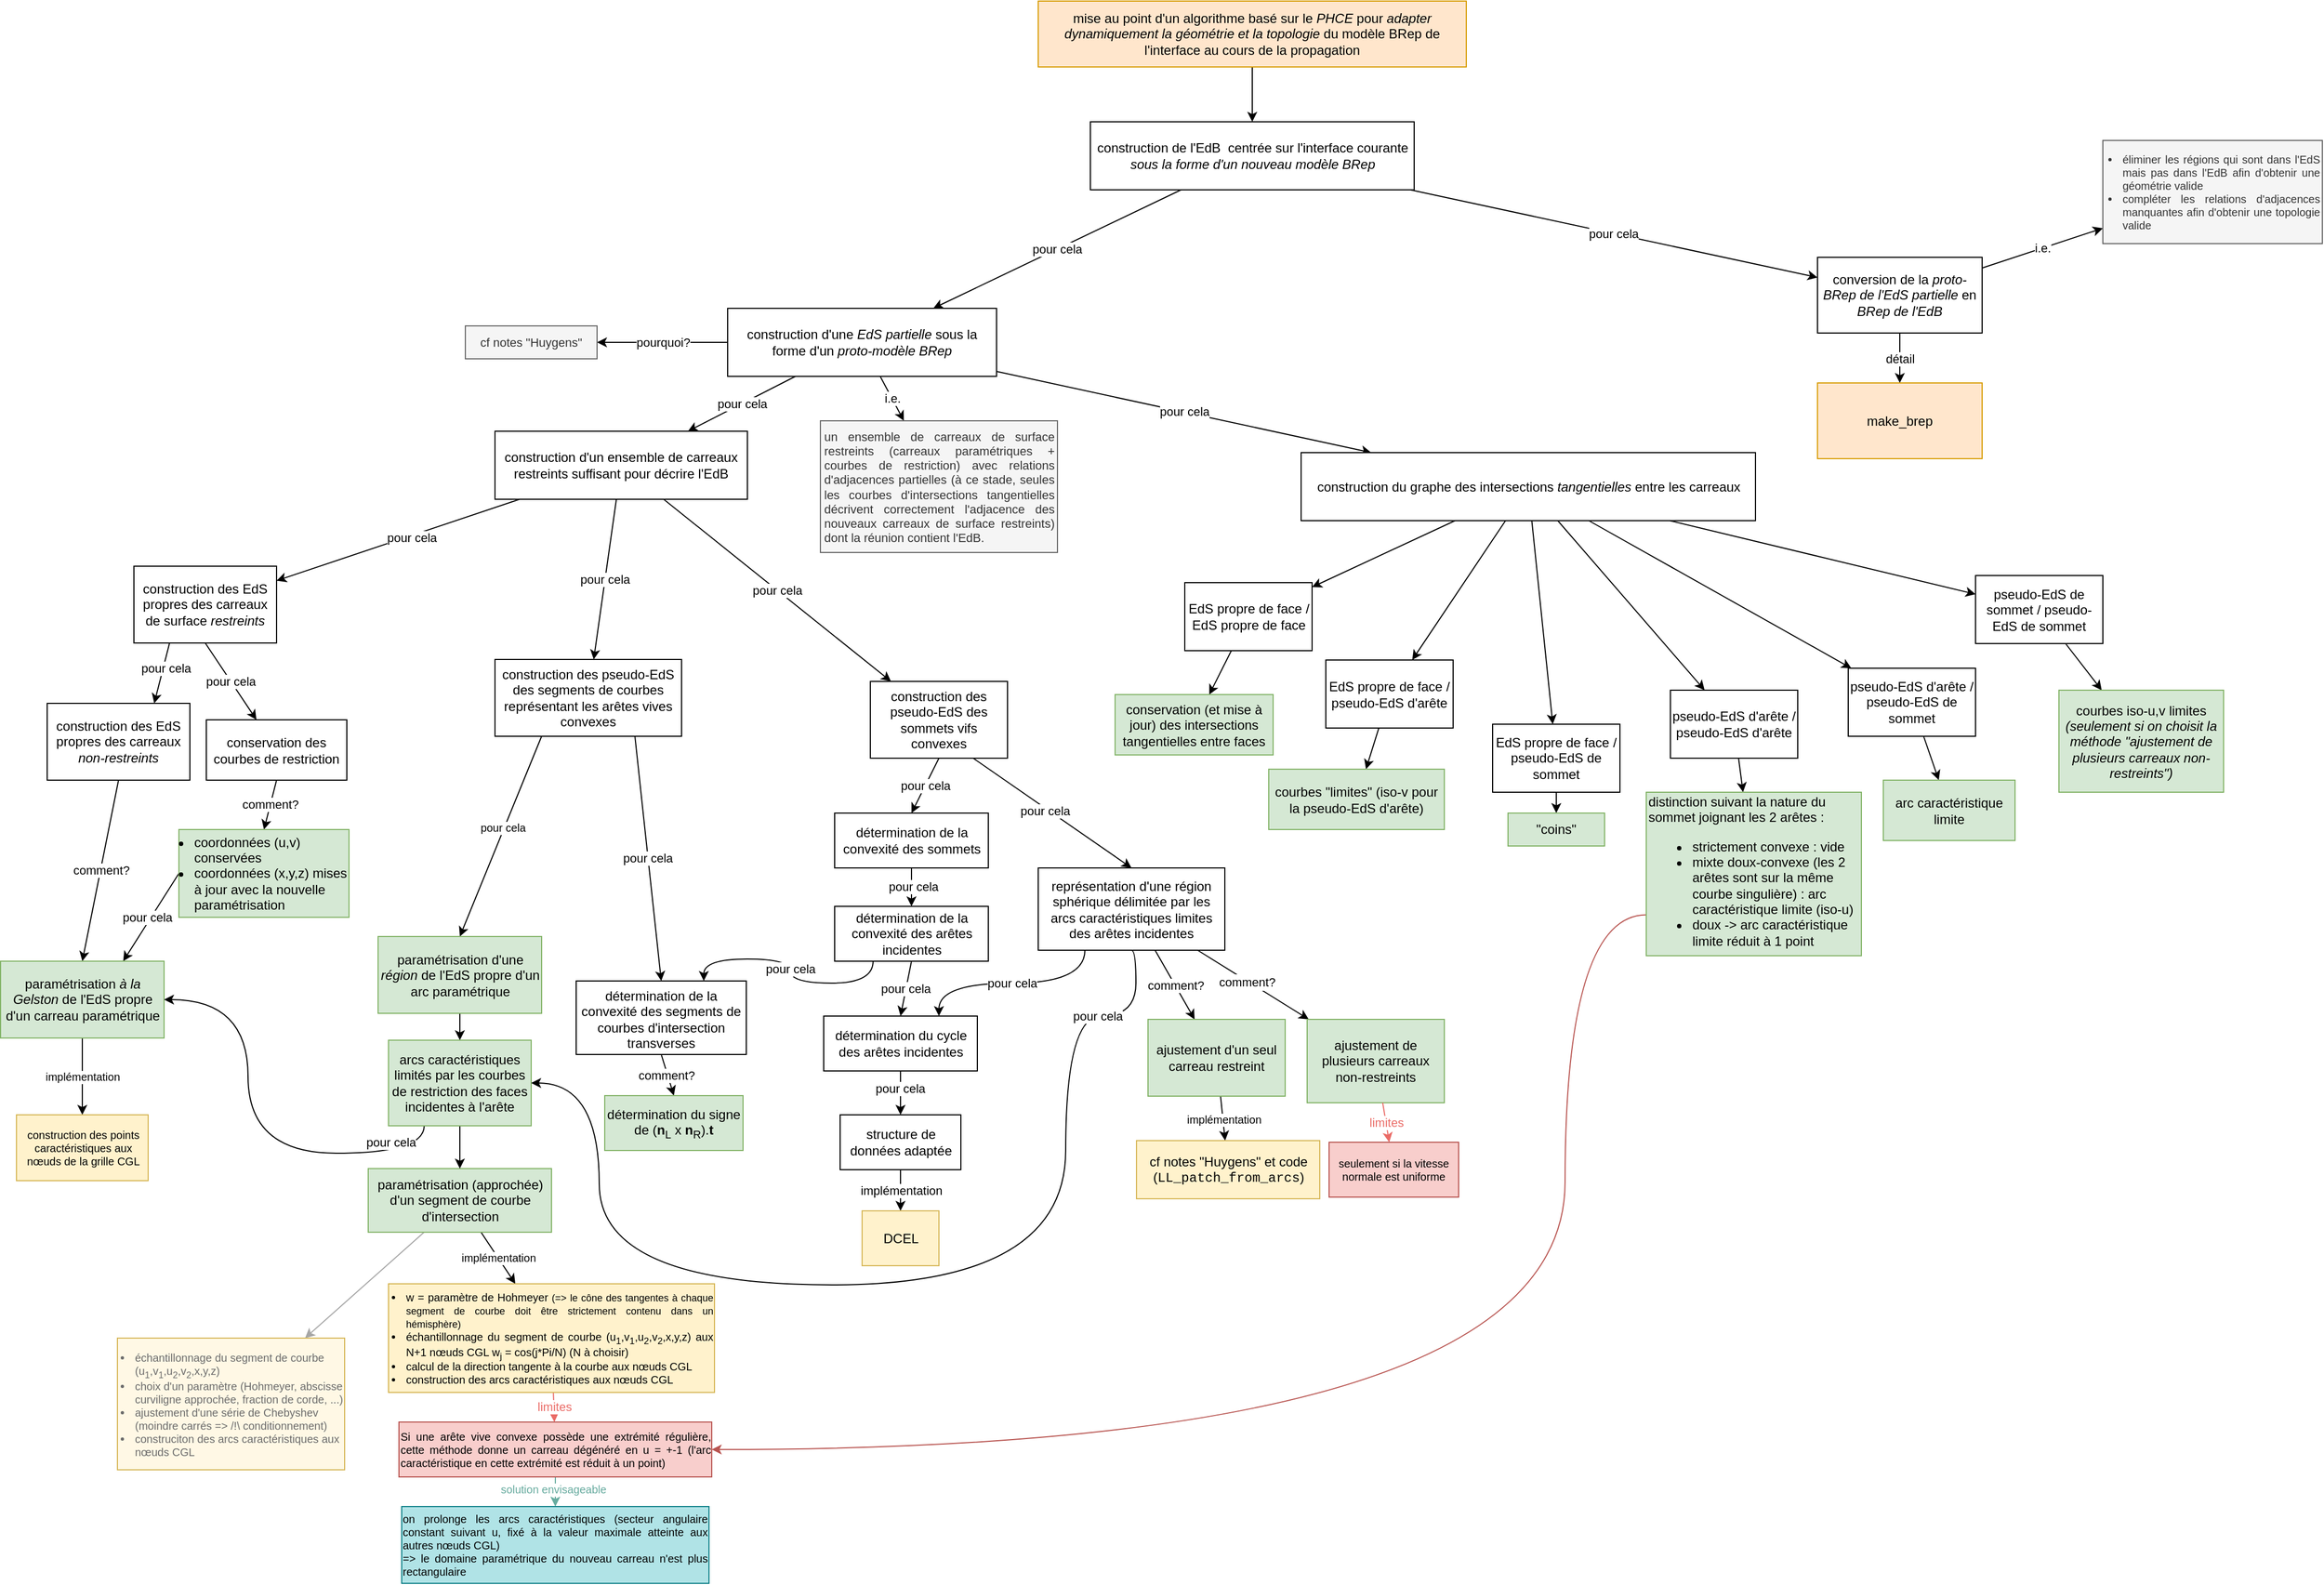 <mxfile pages="8" version="11.2.9" type="device"><diagram id="KXHf6AQ-3u6WL2fKHsiy" name="algo_général"><mxGraphModel dx="1426" dy="731" grid="1" gridSize="10" guides="1" tooltips="1" connect="1" arrows="1" fold="1" page="1" pageScale="1" pageWidth="4000" pageHeight="3000" math="0" shadow="0"><root><mxCell id="0"/><mxCell id="1" parent="0"/><mxCell id="o6JNtTBP7AvAnMCSTuQh-4" style="rounded=0;orthogonalLoop=1;jettySize=auto;html=1;exitX=0.5;exitY=1;exitDx=0;exitDy=0;entryX=0.5;entryY=0;entryDx=0;entryDy=0;" parent="1" source="o6JNtTBP7AvAnMCSTuQh-2" target="o6JNtTBP7AvAnMCSTuQh-3" edge="1"><mxGeometry relative="1" as="geometry"/></mxCell><mxCell id="o6JNtTBP7AvAnMCSTuQh-2" value="mise au point d'un algorithme basé sur le &lt;i&gt;PHCE&lt;/i&gt; pour &lt;i&gt;adapter dynamiquement la géométrie et la topologie&lt;/i&gt; du modèle BRep de l'interface au cours de la propagation" style="rounded=0;whiteSpace=wrap;html=1;strokeColor=#d79b00;fillColor=#ffe6cc;" parent="1" vertex="1"><mxGeometry x="1760" y="20" width="390" height="60" as="geometry"/></mxCell><mxCell id="o6JNtTBP7AvAnMCSTuQh-6" value="pour cela" style="edgeStyle=none;rounded=0;orthogonalLoop=1;jettySize=auto;html=1;" parent="1" source="o6JNtTBP7AvAnMCSTuQh-3" target="o6JNtTBP7AvAnMCSTuQh-5" edge="1"><mxGeometry relative="1" as="geometry"><mxPoint x="1893.429" y="242" as="sourcePoint"/></mxGeometry></mxCell><mxCell id="o6JNtTBP7AvAnMCSTuQh-12" value="pour cela" style="edgeStyle=none;rounded=0;orthogonalLoop=1;jettySize=auto;html=1;" parent="1" source="o6JNtTBP7AvAnMCSTuQh-3" target="o6JNtTBP7AvAnMCSTuQh-11" edge="1"><mxGeometry relative="1" as="geometry"><mxPoint x="2039.143" y="242" as="sourcePoint"/></mxGeometry></mxCell><mxCell id="o6JNtTBP7AvAnMCSTuQh-3" value="construction de l'EdB&amp;nbsp; centrée sur l'interface courante &lt;i&gt;sous la forme d'un nouveau modèle BRep&lt;/i&gt;" style="rounded=0;whiteSpace=wrap;html=1;strokeColor=#000000;fillColor=#ffffff;fontSize=12;align=center;fontStyle=0" parent="1" vertex="1"><mxGeometry x="1807.5" y="130" width="295" height="62" as="geometry"/></mxCell><mxCell id="o6JNtTBP7AvAnMCSTuQh-16" style="rounded=0;orthogonalLoop=1;jettySize=auto;html=1;" parent="1" source="FNxd9rPvJGOUCzWqbriE-2" target="o6JNtTBP7AvAnMCSTuQh-7" edge="1"><mxGeometry relative="1" as="geometry"/></mxCell><mxCell id="o6JNtTBP7AvAnMCSTuQh-37" value="pour cela" style="text;html=1;resizable=0;points=[];align=center;verticalAlign=middle;labelBackgroundColor=#ffffff;fontSize=11;" parent="o6JNtTBP7AvAnMCSTuQh-16" vertex="1" connectable="0"><mxGeometry x="-0.101" y="2" relative="1" as="geometry"><mxPoint y="-1" as="offset"/></mxGeometry></mxCell><mxCell id="o6JNtTBP7AvAnMCSTuQh-17" value="pour cela" style="edgeStyle=none;rounded=0;orthogonalLoop=1;jettySize=auto;html=1;" parent="1" source="FNxd9rPvJGOUCzWqbriE-2" target="o6JNtTBP7AvAnMCSTuQh-14" edge="1"><mxGeometry relative="1" as="geometry"/></mxCell><mxCell id="o6JNtTBP7AvAnMCSTuQh-18" value="pour cela" style="rounded=0;orthogonalLoop=1;jettySize=auto;html=1;" parent="1" source="FNxd9rPvJGOUCzWqbriE-2" target="o6JNtTBP7AvAnMCSTuQh-15" edge="1"><mxGeometry relative="1" as="geometry"/></mxCell><mxCell id="o6JNtTBP7AvAnMCSTuQh-33" value="pourquoi?" style="edgeStyle=none;rounded=0;orthogonalLoop=1;jettySize=auto;html=1;exitX=0;exitY=0.5;exitDx=0;exitDy=0;entryX=1;entryY=0.5;entryDx=0;entryDy=0;fontSize=11;" parent="1" source="o6JNtTBP7AvAnMCSTuQh-5" target="o6JNtTBP7AvAnMCSTuQh-32" edge="1"><mxGeometry relative="1" as="geometry"/></mxCell><mxCell id="mUG7n9lz9SpFKleJIir5-2" value="i.e." style="rounded=0;orthogonalLoop=1;jettySize=auto;html=1;" parent="1" source="o6JNtTBP7AvAnMCSTuQh-5" target="mUG7n9lz9SpFKleJIir5-1" edge="1"><mxGeometry relative="1" as="geometry"/></mxCell><mxCell id="FNxd9rPvJGOUCzWqbriE-5" value="&lt;font style=&quot;font-size: 11px;&quot;&gt;pour cela&lt;/font&gt;" style="edgeStyle=none;rounded=0;orthogonalLoop=1;jettySize=auto;html=1;strokeColor=#000000;fontSize=12;fontColor=#000000;" parent="1" source="o6JNtTBP7AvAnMCSTuQh-5" target="FNxd9rPvJGOUCzWqbriE-3" edge="1"><mxGeometry relative="1" as="geometry"/></mxCell><mxCell id="o6JNtTBP7AvAnMCSTuQh-5" value="construction d'une &lt;i&gt;EdS partielle &lt;/i&gt;sous la forme d'un&lt;i&gt; proto-modèle BRep&lt;br&gt;&lt;/i&gt;" style="rounded=0;whiteSpace=wrap;html=1;strokeColor=#000000;fillColor=#ffffff;fontSize=12;align=center;fontStyle=0" parent="1" vertex="1"><mxGeometry x="1477" y="300" width="245" height="62" as="geometry"/></mxCell><mxCell id="o6JNtTBP7AvAnMCSTuQh-20" style="edgeStyle=none;rounded=0;orthogonalLoop=1;jettySize=auto;html=1;exitX=0.25;exitY=1;exitDx=0;exitDy=0;entryX=0.75;entryY=0;entryDx=0;entryDy=0;" parent="1" source="o6JNtTBP7AvAnMCSTuQh-7" target="o6JNtTBP7AvAnMCSTuQh-19" edge="1"><mxGeometry relative="1" as="geometry"><mxPoint x="955" y="645" as="targetPoint"/></mxGeometry></mxCell><mxCell id="o6JNtTBP7AvAnMCSTuQh-30" value="pour cela" style="text;html=1;resizable=0;points=[];align=center;verticalAlign=middle;labelBackgroundColor=#ffffff;fontSize=11;" parent="o6JNtTBP7AvAnMCSTuQh-20" vertex="1" connectable="0"><mxGeometry x="-0.209" y="2" relative="1" as="geometry"><mxPoint as="offset"/></mxGeometry></mxCell><mxCell id="o6JNtTBP7AvAnMCSTuQh-23" value="pour cela" style="edgeStyle=none;rounded=0;orthogonalLoop=1;jettySize=auto;html=1;exitX=0.5;exitY=1;exitDx=0;exitDy=0;" parent="1" source="o6JNtTBP7AvAnMCSTuQh-7" target="o6JNtTBP7AvAnMCSTuQh-21" edge="1"><mxGeometry relative="1" as="geometry"/></mxCell><mxCell id="o6JNtTBP7AvAnMCSTuQh-7" value="construction des EdS propres des carreaux de surface &lt;i&gt;restreints&lt;/i&gt;" style="rounded=0;whiteSpace=wrap;html=1;strokeColor=#000000;fillColor=#ffffff;fontSize=12;align=center;fontStyle=0" parent="1" vertex="1"><mxGeometry x="936" y="535" width="130" height="70" as="geometry"/></mxCell><mxCell id="jUb7eIMqHyPl_bAnnATR-3" style="edgeStyle=none;rounded=0;orthogonalLoop=1;jettySize=auto;html=1;exitX=0.5;exitY=1;exitDx=0;exitDy=0;entryX=0.5;entryY=0;entryDx=0;entryDy=0;fontSize=11;" parent="1" source="o6JNtTBP7AvAnMCSTuQh-11" target="js2SBRSVG4wpGkZ3s8Ze-1" edge="1"><mxGeometry relative="1" as="geometry"/></mxCell><mxCell id="aSNAcfkoVbAUWtwEuY2x-1" value="détail" style="text;html=1;resizable=0;points=[];align=center;verticalAlign=middle;labelBackgroundColor=#ffffff;fontSize=11;" parent="jUb7eIMqHyPl_bAnnATR-3" vertex="1" connectable="0"><mxGeometry x="0.021" relative="1" as="geometry"><mxPoint as="offset"/></mxGeometry></mxCell><mxCell id="jUb7eIMqHyPl_bAnnATR-4" value="i.e." style="edgeStyle=none;rounded=0;orthogonalLoop=1;jettySize=auto;html=1;fontSize=11;" parent="1" source="o6JNtTBP7AvAnMCSTuQh-11" target="o6JNtTBP7AvAnMCSTuQh-87" edge="1"><mxGeometry relative="1" as="geometry"/></mxCell><mxCell id="o6JNtTBP7AvAnMCSTuQh-11" value="conversion de la &lt;i&gt;proto-BRep de l'EdS partielle&lt;/i&gt; en &lt;i&gt;BRep de l'EdB&lt;/i&gt;" style="rounded=0;whiteSpace=wrap;html=1;strokeColor=#000000;fillColor=#ffffff;fontSize=12;align=center;fontStyle=0" parent="1" vertex="1"><mxGeometry x="2470" y="253.5" width="150" height="69" as="geometry"/></mxCell><mxCell id="o6JNtTBP7AvAnMCSTuQh-43" value="pour cela" style="rounded=0;orthogonalLoop=1;jettySize=auto;html=1;exitX=0.75;exitY=1;exitDx=0;exitDy=0;entryX=0.5;entryY=0;entryDx=0;entryDy=0;fontSize=11;" parent="1" source="o6JNtTBP7AvAnMCSTuQh-14" target="o6JNtTBP7AvAnMCSTuQh-39" edge="1"><mxGeometry relative="1" as="geometry"/></mxCell><mxCell id="o6JNtTBP7AvAnMCSTuQh-62" style="edgeStyle=none;rounded=0;orthogonalLoop=1;jettySize=auto;html=1;exitX=0.25;exitY=1;exitDx=0;exitDy=0;entryX=0.5;entryY=0;entryDx=0;entryDy=0;fontSize=11;" parent="1" source="o6JNtTBP7AvAnMCSTuQh-14" target="o6JNtTBP7AvAnMCSTuQh-58" edge="1"><mxGeometry relative="1" as="geometry"/></mxCell><mxCell id="o6JNtTBP7AvAnMCSTuQh-73" value="pour cela" style="text;html=1;resizable=0;points=[];align=center;verticalAlign=middle;labelBackgroundColor=#ffffff;fontSize=10;" parent="o6JNtTBP7AvAnMCSTuQh-62" vertex="1" connectable="0"><mxGeometry x="-0.078" y="-2" relative="1" as="geometry"><mxPoint y="-1" as="offset"/></mxGeometry></mxCell><mxCell id="o6JNtTBP7AvAnMCSTuQh-14" value="construction des pseudo-EdS des segments de courbes représentant les arêtes vives convexes" style="rounded=0;whiteSpace=wrap;html=1;strokeColor=#000000;fillColor=#ffffff;fontSize=12;align=center;fontStyle=0" parent="1" vertex="1"><mxGeometry x="1265" y="620" width="170" height="70" as="geometry"/></mxCell><mxCell id="o6JNtTBP7AvAnMCSTuQh-45" value="pour cela" style="edgeStyle=none;rounded=0;orthogonalLoop=1;jettySize=auto;html=1;exitX=0.5;exitY=1;exitDx=0;exitDy=0;entryX=0.5;entryY=0;entryDx=0;entryDy=0;fontSize=11;" parent="1" source="o6JNtTBP7AvAnMCSTuQh-15" target="o6JNtTBP7AvAnMCSTuQh-44" edge="1"><mxGeometry relative="1" as="geometry"/></mxCell><mxCell id="o6JNtTBP7AvAnMCSTuQh-64" style="edgeStyle=none;rounded=0;orthogonalLoop=1;jettySize=auto;html=1;exitX=0.75;exitY=1;exitDx=0;exitDy=0;entryX=0.5;entryY=0;entryDx=0;entryDy=0;fontSize=11;" parent="1" source="o6JNtTBP7AvAnMCSTuQh-15" target="o6JNtTBP7AvAnMCSTuQh-63" edge="1"><mxGeometry relative="1" as="geometry"/></mxCell><mxCell id="FJYEU3v32E3ssRXdZXsC-3" value="pour cela" style="text;html=1;resizable=0;points=[];align=center;verticalAlign=middle;labelBackgroundColor=#ffffff;fontSize=11;" parent="o6JNtTBP7AvAnMCSTuQh-64" vertex="1" connectable="0"><mxGeometry x="-0.082" y="-2" relative="1" as="geometry"><mxPoint as="offset"/></mxGeometry></mxCell><mxCell id="o6JNtTBP7AvAnMCSTuQh-15" value="construction des pseudo-EdS des sommets vifs convexes" style="rounded=0;whiteSpace=wrap;html=1;strokeColor=#000000;fillColor=#ffffff;fontSize=12;align=center;fontStyle=0" parent="1" vertex="1"><mxGeometry x="1607" y="640" width="125" height="70" as="geometry"/></mxCell><mxCell id="o6JNtTBP7AvAnMCSTuQh-27" value="comment?" style="edgeStyle=none;rounded=0;orthogonalLoop=1;jettySize=auto;html=1;exitX=0.5;exitY=1;exitDx=0;exitDy=0;entryX=0.5;entryY=0;entryDx=0;entryDy=0;" parent="1" source="o6JNtTBP7AvAnMCSTuQh-19" target="o6JNtTBP7AvAnMCSTuQh-25" edge="1"><mxGeometry relative="1" as="geometry"/></mxCell><mxCell id="o6JNtTBP7AvAnMCSTuQh-19" value="construction des EdS propres des carreaux &lt;i&gt;non-restreints&lt;/i&gt;" style="rounded=0;whiteSpace=wrap;html=1;strokeColor=#000000;fillColor=#ffffff;fontSize=12;align=center;fontStyle=0" parent="1" vertex="1"><mxGeometry x="857" y="660" width="130" height="70" as="geometry"/></mxCell><mxCell id="o6JNtTBP7AvAnMCSTuQh-24" value="comment?" style="edgeStyle=none;rounded=0;orthogonalLoop=1;jettySize=auto;html=1;exitX=0.5;exitY=1;exitDx=0;exitDy=0;entryX=0.5;entryY=0;entryDx=0;entryDy=0;" parent="1" source="o6JNtTBP7AvAnMCSTuQh-21" target="o6JNtTBP7AvAnMCSTuQh-22" edge="1"><mxGeometry relative="1" as="geometry"/></mxCell><mxCell id="o6JNtTBP7AvAnMCSTuQh-21" value="conservation des courbes de restriction" style="rounded=0;whiteSpace=wrap;html=1;strokeColor=#000000;fillColor=#ffffff;fontSize=12;align=center;fontStyle=0" parent="1" vertex="1"><mxGeometry x="1002" y="675" width="128" height="55" as="geometry"/></mxCell><mxCell id="o6JNtTBP7AvAnMCSTuQh-26" style="edgeStyle=none;rounded=0;orthogonalLoop=1;jettySize=auto;html=1;exitX=0;exitY=0.5;exitDx=0;exitDy=0;entryX=0.75;entryY=0;entryDx=0;entryDy=0;" parent="1" source="o6JNtTBP7AvAnMCSTuQh-22" target="o6JNtTBP7AvAnMCSTuQh-25" edge="1"><mxGeometry relative="1" as="geometry"/></mxCell><mxCell id="o6JNtTBP7AvAnMCSTuQh-28" value="pour cela" style="text;html=1;resizable=0;points=[];align=center;verticalAlign=middle;labelBackgroundColor=#ffffff;fontSize=11;" parent="o6JNtTBP7AvAnMCSTuQh-26" vertex="1" connectable="0"><mxGeometry x="0.036" y="-3" relative="1" as="geometry"><mxPoint as="offset"/></mxGeometry></mxCell><mxCell id="o6JNtTBP7AvAnMCSTuQh-22" value="&lt;ul&gt;&lt;li&gt;coordonnées (u,v) conservées&lt;/li&gt;&lt;li&gt;coordonnées (x,y,z) mises à jour avec la nouvelle paramétrisation&lt;/li&gt;&lt;/ul&gt;" style="rounded=0;whiteSpace=wrap;html=1;strokeColor=#82b366;fillColor=#d5e8d4;fontSize=12;align=left;fontStyle=0;spacingLeft=-28;" parent="1" vertex="1"><mxGeometry x="977" y="775" width="155" height="80" as="geometry"/></mxCell><mxCell id="o6JNtTBP7AvAnMCSTuQh-79" value="implémentation" style="edgeStyle=none;rounded=0;orthogonalLoop=1;jettySize=auto;html=1;exitX=0.5;exitY=1;exitDx=0;exitDy=0;entryX=0.5;entryY=0;entryDx=0;entryDy=0;fontSize=10;" parent="1" source="o6JNtTBP7AvAnMCSTuQh-25" target="o6JNtTBP7AvAnMCSTuQh-78" edge="1"><mxGeometry relative="1" as="geometry"/></mxCell><mxCell id="o6JNtTBP7AvAnMCSTuQh-25" value="paramétrisation &lt;i&gt;à la Gelston &lt;/i&gt;de l'EdS propre d'un carreau paramétrique" style="rounded=0;whiteSpace=wrap;html=1;fontSize=12;align=center;fontStyle=0;fillColor=#d5e8d4;strokeColor=#82b366;" parent="1" vertex="1"><mxGeometry x="814.5" y="895" width="149" height="70" as="geometry"/></mxCell><mxCell id="o6JNtTBP7AvAnMCSTuQh-32" value="cf notes &quot;Huygens&quot;" style="rounded=0;whiteSpace=wrap;html=1;fontSize=11;align=center;fillColor=#f5f5f5;strokeColor=#666666;fontColor=#333333;" parent="1" vertex="1"><mxGeometry x="1238" y="316" width="120" height="30" as="geometry"/></mxCell><mxCell id="o6JNtTBP7AvAnMCSTuQh-76" value="implémentation" style="edgeStyle=none;rounded=0;orthogonalLoop=1;jettySize=auto;html=1;fontSize=10;" parent="1" source="o6JNtTBP7AvAnMCSTuQh-38" target="o6JNtTBP7AvAnMCSTuQh-74" edge="1"><mxGeometry relative="1" as="geometry"/></mxCell><mxCell id="0uVBhVboofx1MJz-8dtx-1" style="rounded=0;orthogonalLoop=1;jettySize=auto;html=1;fontColor=#6B6B6B;strokeColor=#A6A6A6;" parent="1" source="o6JNtTBP7AvAnMCSTuQh-38" target="dNHCEj7JVW5cva5-XwQg-5" edge="1"><mxGeometry relative="1" as="geometry"/></mxCell><mxCell id="o6JNtTBP7AvAnMCSTuQh-38" value="paramétrisation (approchée) d'un segment de courbe d'intersection" style="rounded=0;whiteSpace=wrap;html=1;strokeColor=#82b366;fillColor=#d5e8d4;fontSize=12;align=center;fontStyle=0" parent="1" vertex="1"><mxGeometry x="1149.5" y="1084" width="167" height="58" as="geometry"/></mxCell><mxCell id="o6JNtTBP7AvAnMCSTuQh-41" style="rounded=0;orthogonalLoop=1;jettySize=auto;html=1;exitX=0.5;exitY=1;exitDx=0;exitDy=0;entryX=0.5;entryY=0;entryDx=0;entryDy=0;fontSize=11;" parent="1" source="o6JNtTBP7AvAnMCSTuQh-39" target="o6JNtTBP7AvAnMCSTuQh-40" edge="1"><mxGeometry relative="1" as="geometry"/></mxCell><mxCell id="o6JNtTBP7AvAnMCSTuQh-42" value="comment?" style="text;html=1;resizable=0;points=[];align=center;verticalAlign=middle;labelBackgroundColor=#ffffff;fontSize=11;" parent="o6JNtTBP7AvAnMCSTuQh-41" vertex="1" connectable="0"><mxGeometry x="-0.289" y="-2" relative="1" as="geometry"><mxPoint x="2" y="4.5" as="offset"/></mxGeometry></mxCell><mxCell id="o6JNtTBP7AvAnMCSTuQh-39" value="détermination de la convexité des segments de courbes d'intersection transverses" style="rounded=0;whiteSpace=wrap;html=1;strokeColor=#000000;fillColor=#ffffff;fontSize=12;align=center;fontStyle=0;verticalAlign=top;" parent="1" vertex="1"><mxGeometry x="1339" y="913" width="155" height="67" as="geometry"/></mxCell><mxCell id="o6JNtTBP7AvAnMCSTuQh-40" value="&lt;div align=&quot;center&quot;&gt;détermination du signe de (&lt;b&gt;n&lt;/b&gt;&lt;sub&gt;L&lt;/sub&gt; x &lt;b&gt;n&lt;/b&gt;&lt;sub&gt;R&lt;/sub&gt;).&lt;b&gt;t&lt;/b&gt;&lt;/div&gt;" style="rounded=0;whiteSpace=wrap;html=1;strokeColor=#82b366;fillColor=#d5e8d4;fontSize=12;align=center;fontStyle=0;spacingLeft=0;" parent="1" vertex="1"><mxGeometry x="1365" y="1017.5" width="126" height="50" as="geometry"/></mxCell><mxCell id="o6JNtTBP7AvAnMCSTuQh-47" style="edgeStyle=none;rounded=0;orthogonalLoop=1;jettySize=auto;html=1;exitX=0.5;exitY=1;exitDx=0;exitDy=0;entryX=0.5;entryY=0;entryDx=0;entryDy=0;fontSize=11;" parent="1" source="o6JNtTBP7AvAnMCSTuQh-44" target="o6JNtTBP7AvAnMCSTuQh-46" edge="1"><mxGeometry relative="1" as="geometry"/></mxCell><mxCell id="o6JNtTBP7AvAnMCSTuQh-49" value="pour cela" style="text;html=1;resizable=0;points=[];align=center;verticalAlign=middle;labelBackgroundColor=#ffffff;fontSize=11;" parent="o6JNtTBP7AvAnMCSTuQh-47" vertex="1" connectable="0"><mxGeometry x="-0.029" y="1" relative="1" as="geometry"><mxPoint as="offset"/></mxGeometry></mxCell><mxCell id="o6JNtTBP7AvAnMCSTuQh-44" value="détermination de la convexité des sommets" style="rounded=0;whiteSpace=wrap;html=1;strokeColor=#000000;fillColor=#ffffff;fontSize=12;align=center;fontStyle=0" parent="1" vertex="1"><mxGeometry x="1574.5" y="760" width="140" height="50" as="geometry"/></mxCell><mxCell id="o6JNtTBP7AvAnMCSTuQh-48" value="pour cela" style="edgeStyle=orthogonalEdgeStyle;rounded=0;orthogonalLoop=1;jettySize=auto;html=1;exitX=0.25;exitY=1;exitDx=0;exitDy=0;entryX=0.75;entryY=0;entryDx=0;entryDy=0;fontSize=11;curved=1;" parent="1" source="o6JNtTBP7AvAnMCSTuQh-46" target="o6JNtTBP7AvAnMCSTuQh-39" edge="1"><mxGeometry relative="1" as="geometry"/></mxCell><mxCell id="o6JNtTBP7AvAnMCSTuQh-51" value="pour cela" style="edgeStyle=none;rounded=0;orthogonalLoop=1;jettySize=auto;html=1;exitX=0.5;exitY=1;exitDx=0;exitDy=0;entryX=0.5;entryY=0;entryDx=0;entryDy=0;fontSize=11;" parent="1" source="o6JNtTBP7AvAnMCSTuQh-46" target="o6JNtTBP7AvAnMCSTuQh-50" edge="1"><mxGeometry relative="1" as="geometry"/></mxCell><mxCell id="o6JNtTBP7AvAnMCSTuQh-46" value="détermination de la convexité des arêtes incidentes" style="rounded=0;whiteSpace=wrap;html=1;strokeColor=#000000;fillColor=#ffffff;fontSize=12;align=center;fontStyle=0" parent="1" vertex="1"><mxGeometry x="1574.5" y="845" width="140" height="50" as="geometry"/></mxCell><mxCell id="o6JNtTBP7AvAnMCSTuQh-54" style="edgeStyle=none;rounded=0;orthogonalLoop=1;jettySize=auto;html=1;exitX=0.5;exitY=1;exitDx=0;exitDy=0;entryX=0.5;entryY=0;entryDx=0;entryDy=0;fontSize=11;" parent="1" source="o6JNtTBP7AvAnMCSTuQh-50" target="o6JNtTBP7AvAnMCSTuQh-52" edge="1"><mxGeometry relative="1" as="geometry"/></mxCell><mxCell id="o6JNtTBP7AvAnMCSTuQh-55" value="pour cela" style="text;html=1;resizable=0;points=[];align=center;verticalAlign=middle;labelBackgroundColor=#ffffff;fontSize=11;" parent="o6JNtTBP7AvAnMCSTuQh-54" vertex="1" connectable="0"><mxGeometry x="-0.2" y="-1" relative="1" as="geometry"><mxPoint as="offset"/></mxGeometry></mxCell><mxCell id="o6JNtTBP7AvAnMCSTuQh-50" value="détermination du cycle des arêtes incidentes" style="rounded=0;whiteSpace=wrap;html=1;strokeColor=#000000;fillColor=#ffffff;fontSize=12;align=center;fontStyle=0" parent="1" vertex="1"><mxGeometry x="1564.5" y="945" width="140" height="50" as="geometry"/></mxCell><mxCell id="o6JNtTBP7AvAnMCSTuQh-56" value="implémentation" style="edgeStyle=none;rounded=0;orthogonalLoop=1;jettySize=auto;html=1;exitX=0.5;exitY=1;exitDx=0;exitDy=0;entryX=0.5;entryY=0;entryDx=0;entryDy=0;fontSize=11;" parent="1" source="o6JNtTBP7AvAnMCSTuQh-52" target="o6JNtTBP7AvAnMCSTuQh-53" edge="1"><mxGeometry relative="1" as="geometry"/></mxCell><mxCell id="o6JNtTBP7AvAnMCSTuQh-52" value="structure de données adaptée" style="rounded=0;whiteSpace=wrap;html=1;strokeColor=#000000;fillColor=#ffffff;fontSize=12;align=center;fontStyle=0" parent="1" vertex="1"><mxGeometry x="1579.5" y="1035" width="110" height="50" as="geometry"/></mxCell><mxCell id="o6JNtTBP7AvAnMCSTuQh-53" value="DCEL" style="rounded=0;whiteSpace=wrap;html=1;strokeColor=#d6b656;fillColor=#fff2cc;fontSize=12;align=center;fontStyle=0" parent="1" vertex="1"><mxGeometry x="1599.5" y="1122.5" width="70" height="50" as="geometry"/></mxCell><mxCell id="o6JNtTBP7AvAnMCSTuQh-60" style="edgeStyle=orthogonalEdgeStyle;curved=1;rounded=0;orthogonalLoop=1;jettySize=auto;html=1;exitX=0.5;exitY=1;exitDx=0;exitDy=0;entryX=0.5;entryY=0;entryDx=0;entryDy=0;fontSize=11;" parent="1" source="o6JNtTBP7AvAnMCSTuQh-58" target="o6JNtTBP7AvAnMCSTuQh-59" edge="1"><mxGeometry relative="1" as="geometry"/></mxCell><mxCell id="o6JNtTBP7AvAnMCSTuQh-58" value="paramétrisation d'une &lt;i&gt;région&lt;/i&gt; de l'EdS propre d'un arc paramétrique" style="rounded=0;whiteSpace=wrap;html=1;fontSize=12;align=center;fontStyle=0;fillColor=#d5e8d4;strokeColor=#82b366;" parent="1" vertex="1"><mxGeometry x="1158.5" y="872.5" width="149" height="70" as="geometry"/></mxCell><mxCell id="o6JNtTBP7AvAnMCSTuQh-61" style="rounded=0;orthogonalLoop=1;jettySize=auto;html=1;exitX=0.5;exitY=1;exitDx=0;exitDy=0;entryX=0.5;entryY=0;entryDx=0;entryDy=0;fontSize=11;" parent="1" source="o6JNtTBP7AvAnMCSTuQh-59" target="o6JNtTBP7AvAnMCSTuQh-38" edge="1"><mxGeometry relative="1" as="geometry"/></mxCell><mxCell id="o6JNtTBP7AvAnMCSTuQh-66" value="pour cela" style="edgeStyle=orthogonalEdgeStyle;curved=1;rounded=0;orthogonalLoop=1;jettySize=auto;html=1;exitX=0.25;exitY=1;exitDx=0;exitDy=0;entryX=1;entryY=0.5;entryDx=0;entryDy=0;fontSize=11;" parent="1" source="o6JNtTBP7AvAnMCSTuQh-59" target="o6JNtTBP7AvAnMCSTuQh-25" edge="1"><mxGeometry x="-0.724" y="-10" relative="1" as="geometry"><Array as="points"><mxPoint x="1200" y="1070"/><mxPoint x="1040" y="1070"/><mxPoint x="1040" y="930"/></Array><mxPoint as="offset"/></mxGeometry></mxCell><mxCell id="o6JNtTBP7AvAnMCSTuQh-59" value="arcs caractéristiques limités par les courbes de restriction des faces incidentes à l'arête" style="rounded=0;whiteSpace=wrap;html=1;strokeColor=#82b366;fillColor=#d5e8d4;fontSize=12;align=center;fontStyle=0" parent="1" vertex="1"><mxGeometry x="1168" y="967" width="130" height="78" as="geometry"/></mxCell><mxCell id="o6JNtTBP7AvAnMCSTuQh-65" value="pour cela" style="edgeStyle=orthogonalEdgeStyle;rounded=0;orthogonalLoop=1;jettySize=auto;html=1;exitX=0.25;exitY=1;exitDx=0;exitDy=0;entryX=0.75;entryY=0;entryDx=0;entryDy=0;fontSize=11;curved=1;" parent="1" source="o6JNtTBP7AvAnMCSTuQh-63" target="o6JNtTBP7AvAnMCSTuQh-50" edge="1"><mxGeometry relative="1" as="geometry"/></mxCell><mxCell id="o6JNtTBP7AvAnMCSTuQh-67" value="pour cela" style="edgeStyle=orthogonalEdgeStyle;curved=1;rounded=0;orthogonalLoop=1;jettySize=auto;html=1;fontSize=11;entryX=1;entryY=0.5;entryDx=0;entryDy=0;exitX=0.5;exitY=1;exitDx=0;exitDy=0;" parent="1" source="o6JNtTBP7AvAnMCSTuQh-63" target="o6JNtTBP7AvAnMCSTuQh-59" edge="1"><mxGeometry x="-0.809" relative="1" as="geometry"><Array as="points"><mxPoint x="1849" y="945"/><mxPoint x="1785" y="945"/><mxPoint x="1785" y="1190"/><mxPoint x="1360" y="1190"/><mxPoint x="1360" y="1006"/></Array><mxPoint as="offset"/><mxPoint x="1835" y="904" as="sourcePoint"/></mxGeometry></mxCell><mxCell id="o6JNtTBP7AvAnMCSTuQh-69" value="comment?" style="rounded=0;orthogonalLoop=1;jettySize=auto;html=1;fontSize=11;" parent="1" source="o6JNtTBP7AvAnMCSTuQh-63" target="o6JNtTBP7AvAnMCSTuQh-68" edge="1"><mxGeometry relative="1" as="geometry"/></mxCell><mxCell id="lzjo35ZlN2ndHkVQZh45-2" style="rounded=0;orthogonalLoop=1;jettySize=auto;html=1;" parent="1" source="o6JNtTBP7AvAnMCSTuQh-63" target="lzjo35ZlN2ndHkVQZh45-1" edge="1"><mxGeometry relative="1" as="geometry"/></mxCell><mxCell id="lzjo35ZlN2ndHkVQZh45-3" value="&lt;font style=&quot;font-size: 11px&quot;&gt;comment?&lt;/font&gt;" style="text;html=1;resizable=0;points=[];align=center;verticalAlign=middle;labelBackgroundColor=#ffffff;" parent="lzjo35ZlN2ndHkVQZh45-2" vertex="1" connectable="0"><mxGeometry x="-0.117" y="-1" relative="1" as="geometry"><mxPoint as="offset"/></mxGeometry></mxCell><mxCell id="o6JNtTBP7AvAnMCSTuQh-63" value="représentation d'une région sphérique délimitée par les arcs caractéristiques limites des arêtes incidentes" style="rounded=0;whiteSpace=wrap;html=1;strokeColor=#000000;fillColor=#ffffff;fontSize=12;align=center;fontStyle=0" parent="1" vertex="1"><mxGeometry x="1760" y="810" width="170" height="75" as="geometry"/></mxCell><mxCell id="o6JNtTBP7AvAnMCSTuQh-71" style="edgeStyle=none;rounded=0;orthogonalLoop=1;jettySize=auto;html=1;fontSize=10;" parent="1" source="o6JNtTBP7AvAnMCSTuQh-68" target="o6JNtTBP7AvAnMCSTuQh-70" edge="1"><mxGeometry relative="1" as="geometry"/></mxCell><mxCell id="o6JNtTBP7AvAnMCSTuQh-72" value="implémentation" style="text;html=1;resizable=0;points=[];align=center;verticalAlign=middle;labelBackgroundColor=#ffffff;fontSize=10;" parent="o6JNtTBP7AvAnMCSTuQh-71" vertex="1" connectable="0"><mxGeometry x="0.023" relative="1" as="geometry"><mxPoint as="offset"/></mxGeometry></mxCell><mxCell id="o6JNtTBP7AvAnMCSTuQh-68" value="ajustement d'un seul carreau restreint" style="rounded=0;whiteSpace=wrap;html=1;strokeColor=#82b366;fillColor=#d5e8d4;fontSize=12;align=center;fontStyle=0" parent="1" vertex="1"><mxGeometry x="1860" y="948" width="125" height="70" as="geometry"/></mxCell><mxCell id="o6JNtTBP7AvAnMCSTuQh-70" value="&lt;div style=&quot;font-size: 12px&quot; align=&quot;center&quot;&gt;cf notes &quot;Huygens&quot; et code (&lt;font style=&quot;font-size: 12px&quot; face=&quot;Courier New&quot;&gt;LL_patch_from_arcs&lt;/font&gt;)&lt;/div&gt;" style="rounded=0;whiteSpace=wrap;html=1;strokeColor=#d6b656;fillColor=#fff2cc;fontSize=12;align=center;fontStyle=0;spacingLeft=0;" parent="1" vertex="1"><mxGeometry x="1849.5" y="1058.5" width="167" height="53" as="geometry"/></mxCell><mxCell id="nF4p2CJfdTpaxod1i8HF-2" value="&lt;font color=&quot;#EA6B66&quot;&gt;limites&lt;/font&gt;" style="rounded=0;orthogonalLoop=1;jettySize=auto;html=1;fillColor=#f8cecc;strokeColor=#EA6B66;" parent="1" source="o6JNtTBP7AvAnMCSTuQh-74" target="nF4p2CJfdTpaxod1i8HF-1" edge="1"><mxGeometry relative="1" as="geometry"/></mxCell><mxCell id="o6JNtTBP7AvAnMCSTuQh-74" value="&lt;div align=&quot;justify&quot;&gt;&lt;ul&gt;&lt;li&gt;w = paramètre de Hohmeyer &lt;font style=&quot;font-size: 9px&quot;&gt;(=&amp;gt; le cône des tangentes à chaque segment de courbe doit être strictement contenu dans un hémisphère)&lt;/font&gt;&lt;br&gt;&lt;/li&gt;&lt;li&gt;échantillonnage du segment de courbe (u&lt;sub&gt;1&lt;/sub&gt;,v&lt;sub&gt;1&lt;/sub&gt;,u&lt;sub&gt;2&lt;/sub&gt;,v&lt;sub&gt;2&lt;/sub&gt;,x,y,z) aux N+1 nœuds CGL w&lt;sub&gt;j&lt;/sub&gt; = cos(j*Pi/N) (N à choisir)&lt;br&gt;&lt;/li&gt;&lt;li&gt;calcul de la direction tangente à la courbe aux nœuds CGL&lt;/li&gt;&lt;li&gt;construction des arcs caractéristiques aux nœuds CGL&lt;br&gt;&lt;/li&gt;&lt;/ul&gt;&lt;/div&gt;" style="rounded=0;whiteSpace=wrap;html=1;strokeColor=#d6b656;fillColor=#fff2cc;fontSize=10;align=center;fontStyle=0;spacingLeft=-25;" parent="1" vertex="1"><mxGeometry x="1168" y="1189" width="297" height="99" as="geometry"/></mxCell><mxCell id="o6JNtTBP7AvAnMCSTuQh-78" value="&lt;div align=&quot;center&quot;&gt;construction des points caractéristiques aux nœuds de la grille CGL &lt;/div&gt;" style="rounded=0;whiteSpace=wrap;html=1;strokeColor=#d6b656;fillColor=#fff2cc;fontSize=10;align=left;fontStyle=0;spacingLeft=0;" parent="1" vertex="1"><mxGeometry x="829" y="1035" width="120" height="60" as="geometry"/></mxCell><mxCell id="o6JNtTBP7AvAnMCSTuQh-87" value="&lt;div align=&quot;justify&quot;&gt;&lt;ul&gt;&lt;li&gt;éliminer les régions qui sont dans l'EdS mais pas dans l'EdB afin d'obtenir une géométrie valide&lt;/li&gt;&lt;li&gt;compléter les relations d'adjacences manquantes afin d'obtenir une topologie valide&lt;br&gt;&lt;/li&gt;&lt;/ul&gt;&lt;/div&gt;" style="rounded=0;whiteSpace=wrap;html=1;fontSize=10;align=left;spacingLeft=-24;spacingRight=2;fillColor=#f5f5f5;strokeColor=#666666;fontColor=#333333;" parent="1" vertex="1"><mxGeometry x="2730" y="147" width="200" height="94" as="geometry"/></mxCell><mxCell id="mUG7n9lz9SpFKleJIir5-1" value="&lt;div style=&quot;font-size: 11px&quot; align=&quot;justify&quot;&gt;&lt;font style=&quot;font-size: 11px&quot;&gt;un ensemble de carreaux de surface restreints (carreaux &lt;/font&gt;&lt;font style=&quot;font-size: 11px&quot;&gt;&lt;font style=&quot;font-size: 11px&quot;&gt;paramétriques&lt;/font&gt; + courbes de restriction) avec relations d'adjacences partielles (à ce stade, seules les courbes d'intersections tangentielles décrivent correctement l'adjacence des nouveaux carreaux de surface restreints) dont la réunion contient l'EdB.&lt;br&gt;&lt;/font&gt;&lt;/div&gt;" style="rounded=0;whiteSpace=wrap;html=1;align=center;fillColor=#f5f5f5;strokeColor=#666666;fontColor=#333333;spacingLeft=2;spacingRight=2;" parent="1" vertex="1"><mxGeometry x="1561.5" y="402.5" width="216" height="120" as="geometry"/></mxCell><mxCell id="nF4p2CJfdTpaxod1i8HF-4" style="rounded=0;orthogonalLoop=1;jettySize=auto;html=1;exitX=0.5;exitY=1;exitDx=0;exitDy=0;entryX=0.5;entryY=0;entryDx=0;entryDy=0;fontSize=10;strokeColor=#67AB9F;" parent="1" source="nF4p2CJfdTpaxod1i8HF-1" target="nF4p2CJfdTpaxod1i8HF-3" edge="1"><mxGeometry relative="1" as="geometry"/></mxCell><mxCell id="nF4p2CJfdTpaxod1i8HF-5" value="solution envisageable" style="text;html=1;resizable=0;points=[];align=center;verticalAlign=middle;labelBackgroundColor=#ffffff;fontSize=10;fontColor=#67AB9F;" parent="nF4p2CJfdTpaxod1i8HF-4" vertex="1" connectable="0"><mxGeometry x="-0.2" y="-2" relative="1" as="geometry"><mxPoint as="offset"/></mxGeometry></mxCell><mxCell id="nF4p2CJfdTpaxod1i8HF-1" value="&lt;div style=&quot;font-size: 10px;&quot; align=&quot;justify&quot;&gt;Si une arête vive convexe possède une extrémité régulière, cette méthode donne un carreau dégénéré en u = +-1 (l'arc caractéristique en cette extrémité est réduit à un point)&lt;br style=&quot;font-size: 10px;&quot;&gt;&lt;/div&gt;" style="rounded=0;whiteSpace=wrap;html=1;fillColor=#f8cecc;strokeColor=#b85450;align=center;fontSize=10;" parent="1" vertex="1"><mxGeometry x="1177.5" y="1315" width="285" height="50" as="geometry"/></mxCell><mxCell id="nF4p2CJfdTpaxod1i8HF-3" value="&lt;div align=&quot;justify&quot;&gt;on prolonge les arcs caractéristiques (secteur angulaire constant suivant u, fixé à la valeur maximale atteinte aux autres nœuds CGL)&lt;br&gt;&lt;/div&gt;&lt;div align=&quot;justify&quot;&gt;=&amp;gt; le domaine paramétrique du nouveau carreau n'est plus rectangulaire&lt;br&gt;&lt;/div&gt;" style="rounded=0;whiteSpace=wrap;html=1;fillColor=#b0e3e6;strokeColor=#0e8088;align=center;fontSize=10;" parent="1" vertex="1"><mxGeometry x="1180" y="1392" width="280" height="70" as="geometry"/></mxCell><mxCell id="dNHCEj7JVW5cva5-XwQg-5" value="&lt;div style=&quot;font-size: 10px;&quot; align=&quot;left&quot;&gt;&lt;ul style=&quot;font-size: 10px;&quot;&gt;&lt;li style=&quot;font-size: 10px;&quot;&gt;échantillonnage du segment de courbe (u&lt;sub&gt;1&lt;/sub&gt;,v&lt;sub&gt;1&lt;/sub&gt;,u&lt;sub&gt;2&lt;/sub&gt;,v&lt;sub&gt;2&lt;/sub&gt;,x,y,z)&lt;br&gt;&lt;/li&gt;&lt;li style=&quot;font-size: 10px;&quot;&gt;choix d'un paramètre (Hohmeyer, abscisse curviligne approchée, fraction de corde, ...)&lt;br&gt;&lt;/li&gt;&lt;li style=&quot;font-size: 10px;&quot;&gt;ajustement d'une série de Chebyshev (moindre carrés =&amp;gt; /!\ conditionnement)&lt;/li&gt;&lt;li style=&quot;font-size: 10px;&quot;&gt;construciton des arcs caractéristiques aux nœuds CGL&lt;br&gt;&lt;/li&gt;&lt;/ul&gt;&lt;/div&gt;" style="rounded=0;whiteSpace=wrap;html=1;strokeColor=#d6b656;fillColor=#fff2cc;fontSize=10;align=center;fontStyle=0;spacingLeft=-25;fillOpacity=50;gradientColor=none;fontColor=#6B6B6B;" parent="1" vertex="1"><mxGeometry x="921" y="1238.5" width="207" height="120" as="geometry"/></mxCell><mxCell id="js2SBRSVG4wpGkZ3s8Ze-1" value="make_brep" style="rounded=0;whiteSpace=wrap;html=1;strokeColor=#d79b00;fillColor=#ffe6cc;fontSize=12;align=center;fontStyle=0" parent="1" vertex="1"><mxGeometry x="2470" y="368" width="150" height="69" as="geometry"/></mxCell><mxCell id="lzjo35ZlN2ndHkVQZh45-1" value="ajustement de plusieurs carreaux non-restreints" style="rounded=0;whiteSpace=wrap;html=1;strokeColor=#82b366;fillColor=#d5e8d4;fontSize=12;align=center;fontStyle=0" parent="1" vertex="1"><mxGeometry x="2005" y="948" width="125" height="76" as="geometry"/></mxCell><mxCell id="-tOPnsSnp3U8xAsHv1hX-2" value="&lt;font color=&quot;#EA6B66&quot;&gt;limites&lt;/font&gt;" style="rounded=0;orthogonalLoop=1;jettySize=auto;html=1;fillColor=#f8cecc;strokeColor=#EA6B66;" parent="1" source="lzjo35ZlN2ndHkVQZh45-1" target="-tOPnsSnp3U8xAsHv1hX-3" edge="1"><mxGeometry relative="1" as="geometry"><mxPoint x="2154.495" y="1205" as="sourcePoint"/></mxGeometry></mxCell><mxCell id="-tOPnsSnp3U8xAsHv1hX-3" value="seulement si la vitesse normale est uniforme" style="rounded=0;whiteSpace=wrap;html=1;fillColor=#f8cecc;strokeColor=#b85450;align=center;fontSize=10;" parent="1" vertex="1"><mxGeometry x="2025" y="1060" width="118" height="50" as="geometry"/></mxCell><mxCell id="0_5TBU1OUFZ4TEWg02nG-16" style="edgeStyle=none;rounded=0;orthogonalLoop=1;jettySize=auto;html=1;strokeColor=#000000;fontSize=12;fontColor=#000000;" parent="1" source="FNxd9rPvJGOUCzWqbriE-3" target="0_5TBU1OUFZ4TEWg02nG-10" edge="1"><mxGeometry relative="1" as="geometry"/></mxCell><mxCell id="0_5TBU1OUFZ4TEWg02nG-17" style="edgeStyle=none;rounded=0;orthogonalLoop=1;jettySize=auto;html=1;strokeColor=#000000;fontSize=12;fontColor=#000000;" parent="1" source="FNxd9rPvJGOUCzWqbriE-3" target="0_5TBU1OUFZ4TEWg02nG-11" edge="1"><mxGeometry relative="1" as="geometry"/></mxCell><mxCell id="0_5TBU1OUFZ4TEWg02nG-18" style="edgeStyle=none;rounded=0;orthogonalLoop=1;jettySize=auto;html=1;strokeColor=#000000;fontSize=12;fontColor=#000000;" parent="1" source="FNxd9rPvJGOUCzWqbriE-3" target="0_5TBU1OUFZ4TEWg02nG-12" edge="1"><mxGeometry relative="1" as="geometry"/></mxCell><mxCell id="0_5TBU1OUFZ4TEWg02nG-19" style="edgeStyle=none;rounded=0;orthogonalLoop=1;jettySize=auto;html=1;strokeColor=#000000;fontSize=12;fontColor=#000000;" parent="1" source="FNxd9rPvJGOUCzWqbriE-3" target="0_5TBU1OUFZ4TEWg02nG-13" edge="1"><mxGeometry relative="1" as="geometry"/></mxCell><mxCell id="0_5TBU1OUFZ4TEWg02nG-20" style="edgeStyle=none;rounded=0;orthogonalLoop=1;jettySize=auto;html=1;strokeColor=#000000;fontSize=12;fontColor=#000000;" parent="1" source="FNxd9rPvJGOUCzWqbriE-3" target="0_5TBU1OUFZ4TEWg02nG-14" edge="1"><mxGeometry relative="1" as="geometry"/></mxCell><mxCell id="0_5TBU1OUFZ4TEWg02nG-21" style="edgeStyle=none;rounded=0;orthogonalLoop=1;jettySize=auto;html=1;strokeColor=#000000;fontSize=12;fontColor=#000000;" parent="1" source="FNxd9rPvJGOUCzWqbriE-3" target="0_5TBU1OUFZ4TEWg02nG-15" edge="1"><mxGeometry relative="1" as="geometry"/></mxCell><mxCell id="FNxd9rPvJGOUCzWqbriE-3" value="construction d&lt;span&gt;u graphe des intersections &lt;i&gt;tangentielles&lt;/i&gt; entre les carreaux&lt;br&gt;&lt;/span&gt;" style="rounded=0;whiteSpace=wrap;html=1;strokeColor=#000000;fillColor=#ffffff;fontSize=12;align=center;fontStyle=0" parent="1" vertex="1"><mxGeometry x="1999.5" y="431.5" width="414" height="62" as="geometry"/></mxCell><mxCell id="FNxd9rPvJGOUCzWqbriE-2" value="construction d'&lt;span&gt;un ensemble de carreaux restreints suffisant pour décrire l'EdB&lt;br&gt;&lt;/span&gt;" style="rounded=0;whiteSpace=wrap;html=1;strokeColor=#000000;fillColor=#ffffff;fontSize=12;align=center;fontStyle=0" parent="1" vertex="1"><mxGeometry x="1265" y="412" width="230" height="62" as="geometry"/></mxCell><mxCell id="FNxd9rPvJGOUCzWqbriE-4" value="pour cela" style="edgeStyle=none;rounded=0;orthogonalLoop=1;jettySize=auto;html=1;" parent="1" source="o6JNtTBP7AvAnMCSTuQh-5" target="FNxd9rPvJGOUCzWqbriE-2" edge="1"><mxGeometry relative="1" as="geometry"><mxPoint x="1599.5" y="362" as="sourcePoint"/><mxPoint x="1380" y="710" as="targetPoint"/></mxGeometry></mxCell><mxCell id="0_5TBU1OUFZ4TEWg02nG-23" style="edgeStyle=none;rounded=0;orthogonalLoop=1;jettySize=auto;html=1;strokeColor=#000000;fontSize=12;fontColor=#000000;" parent="1" source="0_5TBU1OUFZ4TEWg02nG-10" target="0_5TBU1OUFZ4TEWg02nG-22" edge="1"><mxGeometry relative="1" as="geometry"/></mxCell><mxCell id="0_5TBU1OUFZ4TEWg02nG-10" value="EdS propre de face / EdS propre de face" style="rounded=0;whiteSpace=wrap;html=1;strokeColor=#000000;fillColor=#ffffff;fontSize=12;align=center;fontStyle=0" parent="1" vertex="1"><mxGeometry x="1893.5" y="550" width="116" height="62" as="geometry"/></mxCell><mxCell id="0_5TBU1OUFZ4TEWg02nG-25" style="edgeStyle=none;rounded=0;orthogonalLoop=1;jettySize=auto;html=1;strokeColor=#000000;fontSize=12;fontColor=#000000;" parent="1" source="0_5TBU1OUFZ4TEWg02nG-11" target="0_5TBU1OUFZ4TEWg02nG-24" edge="1"><mxGeometry relative="1" as="geometry"/></mxCell><mxCell id="0_5TBU1OUFZ4TEWg02nG-11" value="EdS propre de face / pseudo-EdS d'arête" style="rounded=0;whiteSpace=wrap;html=1;strokeColor=#000000;fillColor=#ffffff;fontSize=12;align=center;fontStyle=0" parent="1" vertex="1"><mxGeometry x="2022" y="620.5" width="116" height="62" as="geometry"/></mxCell><mxCell id="0_5TBU1OUFZ4TEWg02nG-27" style="edgeStyle=none;rounded=0;orthogonalLoop=1;jettySize=auto;html=1;exitX=0.5;exitY=1;exitDx=0;exitDy=0;strokeColor=#000000;fontSize=12;fontColor=#000000;" parent="1" source="0_5TBU1OUFZ4TEWg02nG-12" target="0_5TBU1OUFZ4TEWg02nG-26" edge="1"><mxGeometry relative="1" as="geometry"/></mxCell><mxCell id="0_5TBU1OUFZ4TEWg02nG-12" value="EdS propre de face / pseudo-EdS de sommet" style="rounded=0;whiteSpace=wrap;html=1;strokeColor=#000000;fillColor=#ffffff;fontSize=12;align=center;fontStyle=0" parent="1" vertex="1"><mxGeometry x="2174" y="679" width="116" height="62" as="geometry"/></mxCell><mxCell id="0_5TBU1OUFZ4TEWg02nG-30" style="rounded=0;orthogonalLoop=1;jettySize=auto;html=1;strokeColor=#000000;fontSize=12;fontColor=#000000;" parent="1" source="0_5TBU1OUFZ4TEWg02nG-13" target="0_5TBU1OUFZ4TEWg02nG-28" edge="1"><mxGeometry relative="1" as="geometry"/></mxCell><mxCell id="0_5TBU1OUFZ4TEWg02nG-13" value="pseudo-EdS d'arête / pseudo-EdS d'arête" style="rounded=0;whiteSpace=wrap;html=1;strokeColor=#000000;fillColor=#ffffff;fontSize=12;align=center;fontStyle=0" parent="1" vertex="1"><mxGeometry x="2336" y="648" width="116" height="62" as="geometry"/></mxCell><mxCell id="0_5TBU1OUFZ4TEWg02nG-33" style="edgeStyle=none;rounded=0;orthogonalLoop=1;jettySize=auto;html=1;strokeColor=#000000;fontSize=12;fontColor=#000000;" parent="1" source="0_5TBU1OUFZ4TEWg02nG-14" target="0_5TBU1OUFZ4TEWg02nG-32" edge="1"><mxGeometry relative="1" as="geometry"/></mxCell><mxCell id="0_5TBU1OUFZ4TEWg02nG-14" value="pseudo-EdS d'arête / pseudo-EdS de sommet" style="rounded=0;whiteSpace=wrap;html=1;strokeColor=#000000;fillColor=#ffffff;fontSize=12;align=center;fontStyle=0" parent="1" vertex="1"><mxGeometry x="2498" y="628" width="116" height="62" as="geometry"/></mxCell><mxCell id="0_5TBU1OUFZ4TEWg02nG-35" style="edgeStyle=none;rounded=0;orthogonalLoop=1;jettySize=auto;html=1;strokeColor=#000000;fontSize=12;fontColor=#000000;" parent="1" source="0_5TBU1OUFZ4TEWg02nG-15" target="0_5TBU1OUFZ4TEWg02nG-34" edge="1"><mxGeometry relative="1" as="geometry"/></mxCell><mxCell id="0_5TBU1OUFZ4TEWg02nG-15" value="pseudo-EdS de sommet / pseudo-EdS de sommet" style="rounded=0;whiteSpace=wrap;html=1;strokeColor=#000000;fillColor=#ffffff;fontSize=12;align=center;fontStyle=0" parent="1" vertex="1"><mxGeometry x="2614" y="543.5" width="116" height="62" as="geometry"/></mxCell><mxCell id="0_5TBU1OUFZ4TEWg02nG-22" value="conservation (et mise à jour) des intersections tangentielles entre faces" style="rounded=0;whiteSpace=wrap;html=1;strokeColor=#82b366;fillColor=#d5e8d4;fontSize=12;align=center;fontStyle=0" parent="1" vertex="1"><mxGeometry x="1830" y="652" width="144" height="55" as="geometry"/></mxCell><mxCell id="0_5TBU1OUFZ4TEWg02nG-24" value="courbes &quot;limites&quot; (iso-v pour la pseudo-EdS d'arête)" style="rounded=0;whiteSpace=wrap;html=1;strokeColor=#82b366;fillColor=#d5e8d4;fontSize=12;align=center;fontStyle=0" parent="1" vertex="1"><mxGeometry x="1970" y="720" width="160" height="55" as="geometry"/></mxCell><mxCell id="0_5TBU1OUFZ4TEWg02nG-26" value="&quot;coins&quot;" style="rounded=0;whiteSpace=wrap;html=1;strokeColor=#82b366;fillColor=#d5e8d4;fontSize=12;align=center;fontStyle=0" parent="1" vertex="1"><mxGeometry x="2188" y="760" width="88" height="30" as="geometry"/></mxCell><mxCell id="0_5TBU1OUFZ4TEWg02nG-29" style="edgeStyle=orthogonalEdgeStyle;rounded=0;orthogonalLoop=1;jettySize=auto;html=1;exitX=0;exitY=0.75;exitDx=0;exitDy=0;entryX=1;entryY=0.5;entryDx=0;entryDy=0;strokeColor=#b85450;fontSize=12;fontColor=#000000;curved=1;fillColor=#f8cecc;" parent="1" source="0_5TBU1OUFZ4TEWg02nG-28" target="nF4p2CJfdTpaxod1i8HF-1" edge="1"><mxGeometry relative="1" as="geometry"><Array as="points"><mxPoint x="2240" y="852"/><mxPoint x="2240" y="1340"/></Array></mxGeometry></mxCell><mxCell id="0_5TBU1OUFZ4TEWg02nG-28" value="&lt;div&gt;distinction suivant la nature du sommet joignant les 2 arêtes :&lt;br&gt;&lt;ul&gt;&lt;li&gt;strictement convexe : vide&lt;/li&gt;&lt;li&gt;mixte doux-convexe (les 2 arêtes sont sur la même courbe singulière) : arc caractéristique limite (iso-u)&lt;/li&gt;&lt;li&gt;doux -&amp;gt; arc caractéristique limite réduit à 1 point&lt;br&gt;&lt;/li&gt;&lt;/ul&gt;&lt;/div&gt;" style="rounded=0;whiteSpace=wrap;html=1;strokeColor=#82b366;fillColor=#d5e8d4;fontSize=12;align=left;fontStyle=0;spacingBottom=-6;verticalAlign=middle;" parent="1" vertex="1"><mxGeometry x="2314" y="741" width="196" height="149" as="geometry"/></mxCell><mxCell id="0_5TBU1OUFZ4TEWg02nG-32" value="arc caractéristique limite" style="rounded=0;whiteSpace=wrap;html=1;strokeColor=#82b366;fillColor=#d5e8d4;fontSize=12;align=center;fontStyle=0" parent="1" vertex="1"><mxGeometry x="2530" y="730" width="120" height="55" as="geometry"/></mxCell><mxCell id="0_5TBU1OUFZ4TEWg02nG-34" value="courbes iso-u,v limites &lt;i&gt;(seulement si on choisit la méthode &quot;ajustement de plusieurs carreaux non-restreints&quot;)&lt;/i&gt;" style="rounded=0;whiteSpace=wrap;html=1;strokeColor=#82b366;fillColor=#d5e8d4;fontSize=12;align=center;fontStyle=0" parent="1" vertex="1"><mxGeometry x="2690" y="648" width="150" height="93" as="geometry"/></mxCell></root></mxGraphModel></diagram><diagram id="-Hhwm6tt0sUNiTP1kY1g" name="make_brep"><mxGraphModel dx="2965" dy="1683" grid="1" gridSize="10" guides="1" tooltips="1" connect="1" arrows="1" fold="1" page="1" pageScale="1" pageWidth="4000" pageHeight="3000" math="0" shadow="0"><root><mxCell id="gBGClspWGMDCgMlK40x0-0"/><mxCell id="gBGClspWGMDCgMlK40x0-1" parent="gBGClspWGMDCgMlK40x0-0"/><mxCell id="lLgZGEln04krSPei3Vky-3" style="rounded=0;orthogonalLoop=1;jettySize=auto;html=1;exitX=0.25;exitY=1;exitDx=0;exitDy=0;" parent="gBGClspWGMDCgMlK40x0-1" source="lLgZGEln04krSPei3Vky-0" target="lLgZGEln04krSPei3Vky-1" edge="1"><mxGeometry relative="1" as="geometry"/></mxCell><mxCell id="lLgZGEln04krSPei3Vky-7" value="pour cela" style="text;html=1;resizable=0;points=[];align=center;verticalAlign=middle;labelBackgroundColor=#ffffff;fontSize=11;" parent="lLgZGEln04krSPei3Vky-3" vertex="1" connectable="0"><mxGeometry x="-0.154" relative="1" as="geometry"><mxPoint as="offset"/></mxGeometry></mxCell><mxCell id="lLgZGEln04krSPei3Vky-4" value="pour cela" style="edgeStyle=none;rounded=0;orthogonalLoop=1;jettySize=auto;html=1;exitX=0.75;exitY=1;exitDx=0;exitDy=0;" parent="gBGClspWGMDCgMlK40x0-1" source="lLgZGEln04krSPei3Vky-0" target="lLgZGEln04krSPei3Vky-2" edge="1"><mxGeometry relative="1" as="geometry"/></mxCell><mxCell id="lLgZGEln04krSPei3Vky-0" value="calcul des intersections entre paires de carreaux restreints" style="rounded=0;whiteSpace=wrap;html=1;strokeColor=#000000;fillColor=#ffffff;fontSize=12;align=center;fontStyle=0" parent="gBGClspWGMDCgMlK40x0-1" vertex="1"><mxGeometry x="592.5" y="1257.5" width="160" height="69" as="geometry"/></mxCell><mxCell id="lLgZGEln04krSPei3Vky-6" style="edgeStyle=none;rounded=0;orthogonalLoop=1;jettySize=auto;html=1;exitX=0.5;exitY=1;exitDx=0;exitDy=0;entryX=0.5;entryY=0;entryDx=0;entryDy=0;" parent="gBGClspWGMDCgMlK40x0-1" source="lLgZGEln04krSPei3Vky-1" target="lLgZGEln04krSPei3Vky-5" edge="1"><mxGeometry relative="1" as="geometry"/></mxCell><mxCell id="lLgZGEln04krSPei3Vky-8" value="donne" style="text;html=1;resizable=0;points=[];align=center;verticalAlign=middle;labelBackgroundColor=#ffffff;fontSize=11;" parent="lLgZGEln04krSPei3Vky-6" vertex="1" connectable="0"><mxGeometry x="-0.082" y="-3" relative="1" as="geometry"><mxPoint as="offset"/></mxGeometry></mxCell><mxCell id="lLgZGEln04krSPei3Vky-1" value="calcul des intersections entre paires de carreaux non-restreints" style="rounded=0;whiteSpace=wrap;html=1;strokeColor=#000000;fillColor=#ffffff;fontSize=12;align=center;fontStyle=0" parent="gBGClspWGMDCgMlK40x0-1" vertex="1"><mxGeometry x="482.5" y="1407.5" width="150" height="69" as="geometry"/></mxCell><mxCell id="lLgZGEln04krSPei3Vky-18" value="pour cela" style="edgeStyle=none;rounded=0;orthogonalLoop=1;jettySize=auto;html=1;exitX=0.25;exitY=1;exitDx=0;exitDy=0;fontSize=11;" parent="gBGClspWGMDCgMlK40x0-1" source="lLgZGEln04krSPei3Vky-2" target="lLgZGEln04krSPei3Vky-13" edge="1"><mxGeometry relative="1" as="geometry"/></mxCell><mxCell id="lLgZGEln04krSPei3Vky-21" value="i.e." style="edgeStyle=none;rounded=0;orthogonalLoop=1;jettySize=auto;html=1;exitX=0.75;exitY=1;exitDx=0;exitDy=0;fontSize=11;" parent="gBGClspWGMDCgMlK40x0-1" source="lLgZGEln04krSPei3Vky-2" target="lLgZGEln04krSPei3Vky-20" edge="1"><mxGeometry relative="1" as="geometry"/></mxCell><mxCell id="lLgZGEln04krSPei3Vky-2" value="&quot;clipping&quot; des éléments d'intersection avec le domaine paramétrique de chaque carreau restreint" style="rounded=0;whiteSpace=wrap;html=1;strokeColor=#000000;fillColor=#ffffff;fontSize=12;align=center;fontStyle=0" parent="gBGClspWGMDCgMlK40x0-1" vertex="1"><mxGeometry x="712.5" y="1407.5" width="150" height="69" as="geometry"/></mxCell><mxCell id="lLgZGEln04krSPei3Vky-5" value="&lt;div align=&quot;left&quot;&gt;&lt;ul&gt;&lt;li&gt;&lt;font style=&quot;font-size: 12px&quot;&gt;points isolés&lt;/font&gt;&lt;/li&gt;&lt;ul&gt;&lt;li&gt;&lt;font style=&quot;font-size: 12px&quot;&gt;sur les bords des 2 carreaux -&amp;gt; OK&lt;/font&gt;&lt;/li&gt;&lt;li&gt;&lt;font style=&quot;font-size: 12px&quot;&gt;contact à l'intérieur d'un carreau -&amp;gt; non-manifold?&lt;br&gt;&lt;/font&gt;&lt;/li&gt;&lt;/ul&gt;&lt;li&gt;&lt;font style=&quot;font-size: 12px&quot;&gt;courbes&lt;/font&gt;&lt;/li&gt;&lt;ul&gt;&lt;li&gt;&lt;font style=&quot;font-size: 12px&quot;&gt;transverses&lt;/font&gt;&lt;/li&gt;&lt;li&gt;&lt;font style=&quot;font-size: 12px&quot;&gt;tangentielles &lt;i&gt;(déjà connues)&lt;/i&gt;&lt;br&gt;&lt;/font&gt;&lt;/li&gt;&lt;/ul&gt;&lt;li&gt;&lt;font&gt;régions surfaciques -&amp;gt; &lt;/font&gt;&lt;font style=&quot;font-size: 9px&quot;&gt;si les carreaux sont définis par des équations paramétriques polynomiales, cela implique que les carreaux définissent la même surface (potentiellement avec des domaines différents) (cf. &quot;&lt;/font&gt;&lt;font style=&quot;font-size: 9px&quot;&gt;Robust interval algorithm for surface intersections&quot;, Hu et al. (1997) [Theorem 3])&lt;br&gt;&lt;/font&gt;&lt;/li&gt;&lt;/ul&gt;&lt;/div&gt;" style="rounded=0;whiteSpace=wrap;html=1;strokeColor=#000000;fillColor=#ffffff;fontSize=12;align=left;fontStyle=0;spacingLeft=-28;" parent="gBGClspWGMDCgMlK40x0-1" vertex="1"><mxGeometry x="433" y="1538" width="250" height="202" as="geometry"/></mxCell><mxCell id="lLgZGEln04krSPei3Vky-9" value="pour cela" style="edgeStyle=none;rounded=0;orthogonalLoop=1;jettySize=auto;html=1;exitX=0.25;exitY=1;exitDx=0;exitDy=0;startArrow=none;startFill=0;endArrow=classic;endFill=1;fontSize=12;" parent="gBGClspWGMDCgMlK40x0-1" source="lLgZGEln04krSPei3Vky-10" target="lLgZGEln04krSPei3Vky-13" edge="1"><mxGeometry relative="1" as="geometry"/></mxCell><mxCell id="lLgZGEln04krSPei3Vky-10" value="segmentation des courbes d'intersection en segments quasi-disjoints 2 à 2" style="rounded=0;whiteSpace=wrap;html=1;fontSize=12;" parent="gBGClspWGMDCgMlK40x0-1" vertex="1"><mxGeometry x="972.5" y="1727.5" width="165" height="60" as="geometry"/></mxCell><mxCell id="lLgZGEln04krSPei3Vky-11" value="équivalent à" style="edgeStyle=none;rounded=0;orthogonalLoop=1;jettySize=auto;html=1;exitX=1;exitY=0.5;exitDx=0;exitDy=0;fontSize=12;startArrow=classic;startFill=0;endArrow=classic;endFill=0;" parent="gBGClspWGMDCgMlK40x0-1" source="lLgZGEln04krSPei3Vky-13" target="lLgZGEln04krSPei3Vky-14" edge="1"><mxGeometry relative="1" as="geometry"/></mxCell><mxCell id="lLgZGEln04krSPei3Vky-12" value="comment?" style="edgeStyle=none;rounded=0;orthogonalLoop=1;jettySize=auto;html=1;exitX=0.5;exitY=1;exitDx=0;exitDy=0;entryX=0.5;entryY=0;entryDx=0;entryDy=0;startArrow=none;startFill=0;endArrow=classic;endFill=1;fontSize=12;" parent="gBGClspWGMDCgMlK40x0-1" source="lLgZGEln04krSPei3Vky-13" target="lLgZGEln04krSPei3Vky-16" edge="1"><mxGeometry relative="1" as="geometry"/></mxCell><mxCell id="lLgZGEln04krSPei3Vky-13" value="intersection entre paires de courbes d'intersection" style="rounded=0;whiteSpace=wrap;html=1;fontSize=12;" parent="gBGClspWGMDCgMlK40x0-1" vertex="1"><mxGeometry x="695" y="1917.5" width="155" height="60" as="geometry"/></mxCell><mxCell id="lLgZGEln04krSPei3Vky-14" value="intersection entre triplets de carreaux" style="rounded=0;whiteSpace=wrap;html=1;fontSize=12;" parent="gBGClspWGMDCgMlK40x0-1" vertex="1"><mxGeometry x="972.5" y="1917.5" width="120" height="60" as="geometry"/></mxCell><mxCell id="lLgZGEln04krSPei3Vky-15" value="pourquoi?" style="edgeStyle=none;rounded=0;orthogonalLoop=1;jettySize=auto;html=1;exitX=0.5;exitY=1;exitDx=0;exitDy=0;entryX=0.5;entryY=0;entryDx=0;entryDy=0;startArrow=none;startFill=0;endArrow=classic;endFill=1;fontSize=12;" parent="gBGClspWGMDCgMlK40x0-1" source="lLgZGEln04krSPei3Vky-16" target="lLgZGEln04krSPei3Vky-17" edge="1"><mxGeometry relative="1" as="geometry"/></mxCell><mxCell id="lLgZGEln04krSPei3Vky-16" value="intersection dans l'espace paramétrique du carreau incident aux deux courbes + raffinement itératif en 3d" style="rounded=0;whiteSpace=wrap;html=1;fontSize=12;" parent="gBGClspWGMDCgMlK40x0-1" vertex="1"><mxGeometry x="693" y="2010" width="160" height="70" as="geometry"/></mxCell><mxCell id="lLgZGEln04krSPei3Vky-17" value="test d'intersection de courbes plus simple en 2d qu'en 3d" style="rounded=0;whiteSpace=wrap;html=1;fontSize=12;" parent="gBGClspWGMDCgMlK40x0-1" vertex="1"><mxGeometry x="689" y="2110" width="167" height="58" as="geometry"/></mxCell><mxCell id="lLgZGEln04krSPei3Vky-20" value="&lt;div align=&quot;center&quot;&gt;simplification du graphe des intersections (retrait des éléments hors du domaine paramétrique)&lt;/div&gt;" style="rounded=0;whiteSpace=wrap;html=1;fontSize=12;align=center;fillColor=#f5f5f5;strokeColor=#666666;fontColor=#333333;" parent="gBGClspWGMDCgMlK40x0-1" vertex="1"><mxGeometry x="777.5" y="1537.5" width="150" height="70" as="geometry"/></mxCell><mxCell id="lLgZGEln04krSPei3Vky-23" style="edgeStyle=none;rounded=0;orthogonalLoop=1;jettySize=auto;html=1;exitX=0.25;exitY=1;exitDx=0;exitDy=0;fontSize=11;" parent="gBGClspWGMDCgMlK40x0-1" source="lLgZGEln04krSPei3Vky-27" target="lLgZGEln04krSPei3Vky-0" edge="1"><mxGeometry relative="1" as="geometry"/></mxCell><mxCell id="lLgZGEln04krSPei3Vky-24" value="pour cela" style="text;html=1;resizable=0;points=[];align=center;verticalAlign=middle;labelBackgroundColor=#ffffff;fontSize=11;" parent="lLgZGEln04krSPei3Vky-23" vertex="1" connectable="0"><mxGeometry x="-0.173" y="-4" relative="1" as="geometry"><mxPoint as="offset"/></mxGeometry></mxCell><mxCell id="lLgZGEln04krSPei3Vky-25" value="pour cela" style="edgeStyle=none;rounded=0;orthogonalLoop=1;jettySize=auto;html=1;exitX=0.75;exitY=1;exitDx=0;exitDy=0;entryX=0.5;entryY=0;entryDx=0;entryDy=0;fontSize=11;" parent="gBGClspWGMDCgMlK40x0-1" source="lLgZGEln04krSPei3Vky-27" target="lLgZGEln04krSPei3Vky-10" edge="1"><mxGeometry relative="1" as="geometry"/></mxCell><mxCell id="lLgZGEln04krSPei3Vky-28" style="edgeStyle=none;rounded=0;orthogonalLoop=1;jettySize=auto;html=1;exitX=0.5;exitY=1;exitDx=0;exitDy=0;entryX=0.5;entryY=0;entryDx=0;entryDy=0;fontSize=11;" parent="gBGClspWGMDCgMlK40x0-1" source="lLgZGEln04krSPei3Vky-22" target="lLgZGEln04krSPei3Vky-27" edge="1"><mxGeometry relative="1" as="geometry"/></mxCell><mxCell id="n6EKlELRQQl29R7hawBV-5" value="pour cela" style="text;html=1;resizable=0;points=[];align=center;verticalAlign=middle;labelBackgroundColor=#ffffff;fontSize=11;" parent="lLgZGEln04krSPei3Vky-28" vertex="1" connectable="0"><mxGeometry x="-0.023" y="-2" relative="1" as="geometry"><mxPoint as="offset"/></mxGeometry></mxCell><mxCell id="lLgZGEln04krSPei3Vky-33" style="edgeStyle=none;rounded=0;orthogonalLoop=1;jettySize=auto;html=1;exitX=0;exitY=0.5;exitDx=0;exitDy=0;entryX=1;entryY=0.5;entryDx=0;entryDy=0;fontSize=11;" parent="gBGClspWGMDCgMlK40x0-1" source="lLgZGEln04krSPei3Vky-22" target="lLgZGEln04krSPei3Vky-32" edge="1"><mxGeometry relative="1" as="geometry"/></mxCell><mxCell id="n6EKlELRQQl29R7hawBV-0" value="i.e." style="text;html=1;resizable=0;points=[];align=center;verticalAlign=middle;labelBackgroundColor=#ffffff;fontSize=11;" parent="lLgZGEln04krSPei3Vky-33" vertex="1" connectable="0"><mxGeometry x="-0.091" relative="1" as="geometry"><mxPoint as="offset"/></mxGeometry></mxCell><mxCell id="lLgZGEln04krSPei3Vky-22" value="construction du&lt;i&gt; graphe des intersections&lt;/i&gt; pour chaque carreau restreint" style="rounded=0;whiteSpace=wrap;html=1;strokeColor=#000000;fillColor=#ffffff;fontSize=12;align=center;fontStyle=0" parent="gBGClspWGMDCgMlK40x0-1" vertex="1"><mxGeometry x="672.5" y="977.5" width="160" height="69" as="geometry"/></mxCell><mxCell id="lLgZGEln04krSPei3Vky-29" value="pour cela" style="edgeStyle=none;rounded=0;orthogonalLoop=1;jettySize=auto;html=1;exitX=0.25;exitY=1;exitDx=0;exitDy=0;fontSize=11;" parent="gBGClspWGMDCgMlK40x0-1" source="lLgZGEln04krSPei3Vky-26" target="lLgZGEln04krSPei3Vky-22" edge="1"><mxGeometry relative="1" as="geometry"/></mxCell><mxCell id="lLgZGEln04krSPei3Vky-31" style="edgeStyle=none;rounded=0;orthogonalLoop=1;jettySize=auto;html=1;exitX=0.5;exitY=1;exitDx=0;exitDy=0;fontSize=11;entryX=0.5;entryY=0;entryDx=0;entryDy=0;" parent="gBGClspWGMDCgMlK40x0-1" source="lLgZGEln04krSPei3Vky-26" target="lHgTxNagdLebkrl069WU-0" edge="1"><mxGeometry relative="1" as="geometry"><mxPoint x="1417.5" y="947.5" as="targetPoint"/></mxGeometry></mxCell><mxCell id="n6EKlELRQQl29R7hawBV-6" value="pour cela" style="text;html=1;resizable=0;points=[];align=center;verticalAlign=middle;labelBackgroundColor=#ffffff;fontSize=11;" parent="lLgZGEln04krSPei3Vky-31" vertex="1" connectable="0"><mxGeometry x="-0.01" relative="1" as="geometry"><mxPoint as="offset"/></mxGeometry></mxCell><mxCell id="n6EKlELRQQl29R7hawBV-15" style="edgeStyle=none;rounded=0;orthogonalLoop=1;jettySize=auto;html=1;exitX=0.75;exitY=1;exitDx=0;exitDy=0;fontSize=11;" parent="gBGClspWGMDCgMlK40x0-1" source="lLgZGEln04krSPei3Vky-26" target="n6EKlELRQQl29R7hawBV-7" edge="1"><mxGeometry relative="1" as="geometry"/></mxCell><mxCell id="n6EKlELRQQl29R7hawBV-16" value="pour cela" style="text;html=1;resizable=0;points=[];align=center;verticalAlign=middle;labelBackgroundColor=#ffffff;fontSize=11;" parent="n6EKlELRQQl29R7hawBV-15" vertex="1" connectable="0"><mxGeometry x="0.007" y="1" relative="1" as="geometry"><mxPoint as="offset"/></mxGeometry></mxCell><mxCell id="lLgZGEln04krSPei3Vky-26" value="construction des contours du domaine paramétrique de chaque carreau restreint" style="rounded=0;whiteSpace=wrap;html=1;strokeColor=#000000;fillColor=#ffffff;fontSize=12;align=center;fontStyle=0" parent="gBGClspWGMDCgMlK40x0-1" vertex="1"><mxGeometry x="1357.5" y="607.5" width="160" height="69" as="geometry"/></mxCell><mxCell id="n6EKlELRQQl29R7hawBV-4" value="i.e." style="edgeStyle=none;rounded=0;orthogonalLoop=1;jettySize=auto;html=1;exitX=0;exitY=0.5;exitDx=0;exitDy=0;entryX=1;entryY=0.5;entryDx=0;entryDy=0;fontSize=11;" parent="gBGClspWGMDCgMlK40x0-1" source="lLgZGEln04krSPei3Vky-27" target="n6EKlELRQQl29R7hawBV-3" edge="1"><mxGeometry relative="1" as="geometry"/></mxCell><mxCell id="lLgZGEln04krSPei3Vky-27" value="construction des &lt;i&gt;courbes de restriction candidates&lt;/i&gt; pour chaque carreau restreint" style="rounded=0;whiteSpace=wrap;html=1;strokeColor=#000000;fillColor=#ffffff;fontSize=12;align=center;fontStyle=0" parent="gBGClspWGMDCgMlK40x0-1" vertex="1"><mxGeometry x="672.5" y="1097.5" width="160" height="69" as="geometry"/></mxCell><mxCell id="lLgZGEln04krSPei3Vky-32" value="graphe orienté, plongé dans l'espace pramétrique du carreau :&lt;br&gt;&lt;ul&gt;&lt;li&gt;noeuds = points d'intersection &lt;br&gt;&lt;/li&gt;&lt;li&gt;arcs = segments de courbes d'intersection (orientés) et quasi-disjoints deux-à-deux&lt;br&gt;&lt;/li&gt;&lt;/ul&gt;" style="rounded=0;whiteSpace=wrap;html=1;strokeColor=#666666;fillColor=#f5f5f5;fontSize=12;align=left;fontStyle=0;fontColor=#333333;verticalAlign=top;" parent="gBGClspWGMDCgMlK40x0-1" vertex="1"><mxGeometry x="367.5" y="958.5" width="234" height="108" as="geometry"/></mxCell><mxCell id="n6EKlELRQQl29R7hawBV-3" value="sur-ensemble des courbes de restriction du nouveau domaine paramétrique" style="rounded=0;whiteSpace=wrap;html=1;strokeColor=#666666;fillColor=#f5f5f5;fontSize=12;align=left;fontStyle=0;fontColor=#333333;verticalAlign=middle;" parent="gBGClspWGMDCgMlK40x0-1" vertex="1"><mxGeometry x="367.5" y="1107" width="230" height="50" as="geometry"/></mxCell><mxCell id="n6EKlELRQQl29R7hawBV-18" style="edgeStyle=none;rounded=0;orthogonalLoop=1;jettySize=auto;html=1;exitX=1;exitY=0.5;exitDx=0;exitDy=0;fontSize=11;entryX=0;entryY=0.5;entryDx=0;entryDy=0;" parent="gBGClspWGMDCgMlK40x0-1" source="n6EKlELRQQl29R7hawBV-20" target="n6EKlELRQQl29R7hawBV-17" edge="1"><mxGeometry relative="1" as="geometry"/></mxCell><mxCell id="n6EKlELRQQl29R7hawBV-26" value="pourquoi?" style="text;html=1;resizable=0;points=[];align=center;verticalAlign=middle;labelBackgroundColor=#ffffff;fontSize=11;" parent="n6EKlELRQQl29R7hawBV-18" vertex="1" connectable="0"><mxGeometry x="-0.152" relative="1" as="geometry"><mxPoint as="offset"/></mxGeometry></mxCell><mxCell id="n6EKlELRQQl29R7hawBV-24" style="edgeStyle=none;rounded=0;orthogonalLoop=1;jettySize=auto;html=1;exitX=0.5;exitY=1;exitDx=0;exitDy=0;entryX=0.5;entryY=0;entryDx=0;entryDy=0;fontSize=11;" parent="gBGClspWGMDCgMlK40x0-1" source="n6EKlELRQQl29R7hawBV-7" target="n6EKlELRQQl29R7hawBV-19" edge="1"><mxGeometry relative="1" as="geometry"/></mxCell><mxCell id="n6EKlELRQQl29R7hawBV-25" value="pour cela" style="text;html=1;resizable=0;points=[];align=center;verticalAlign=middle;labelBackgroundColor=#ffffff;fontSize=11;" parent="n6EKlELRQQl29R7hawBV-24" vertex="1" connectable="0"><mxGeometry x="-0.07" y="-1" relative="1" as="geometry"><mxPoint as="offset"/></mxGeometry></mxCell><mxCell id="n6EKlELRQQl29R7hawBV-7" value="distinction entre &lt;i&gt;contours intérieurs&lt;/i&gt; et &lt;i&gt;contours extérieurs&lt;/i&gt;" style="rounded=0;whiteSpace=wrap;html=1;strokeColor=#000000;fillColor=#ffffff;fontSize=12;align=center;fontStyle=0" parent="gBGClspWGMDCgMlK40x0-1" vertex="1"><mxGeometry x="1747.5" y="977.5" width="160" height="69" as="geometry"/></mxCell><mxCell id="n6EKlELRQQl29R7hawBV-17" value="&lt;div align=&quot;justify&quot;&gt;Les polygones associés aux contours sont quasi-disjoints (et ne peuvent s'intersecter qu'en leurs sommets communs). Donc si n'importe quel sommet (non partagé) du polygone d'un contour C&lt;sub&gt;1&lt;/sub&gt; est à l'intérieur du polygone d'un autre contour C&lt;sub&gt;2&lt;/sub&gt;, alors C&lt;sub&gt;1&lt;/sub&gt; est imbriqué dans C&lt;sub&gt;2&lt;/sub&gt;.&lt;/div&gt;" style="rounded=0;whiteSpace=wrap;html=1;strokeColor=#666666;fillColor=#f5f5f5;fontSize=12;align=left;fontStyle=0;fontColor=#333333;verticalAlign=top;spacingLeft=2;spacingRight=2;" parent="gBGClspWGMDCgMlK40x0-1" vertex="1"><mxGeometry x="1997.5" y="1183" width="250" height="121" as="geometry"/></mxCell><mxCell id="n6EKlELRQQl29R7hawBV-21" style="edgeStyle=none;rounded=0;orthogonalLoop=1;jettySize=auto;html=1;exitX=0.5;exitY=1;exitDx=0;exitDy=0;entryX=0.5;entryY=0;entryDx=0;entryDy=0;fontSize=11;" parent="gBGClspWGMDCgMlK40x0-1" source="n6EKlELRQQl29R7hawBV-19" target="n6EKlELRQQl29R7hawBV-20" edge="1"><mxGeometry relative="1" as="geometry"/></mxCell><mxCell id="n6EKlELRQQl29R7hawBV-27" value="pour cela" style="text;html=1;resizable=0;points=[];align=center;verticalAlign=middle;labelBackgroundColor=#ffffff;fontSize=11;" parent="n6EKlELRQQl29R7hawBV-21" vertex="1" connectable="0"><mxGeometry x="-0.222" y="-2" relative="1" as="geometry"><mxPoint as="offset"/></mxGeometry></mxCell><mxCell id="n6EKlELRQQl29R7hawBV-23" style="edgeStyle=none;rounded=0;orthogonalLoop=1;jettySize=auto;html=1;exitX=1;exitY=0.5;exitDx=0;exitDy=0;entryX=0;entryY=0.5;entryDx=0;entryDy=0;fontSize=11;" parent="gBGClspWGMDCgMlK40x0-1" source="n6EKlELRQQl29R7hawBV-19" target="n6EKlELRQQl29R7hawBV-22" edge="1"><mxGeometry relative="1" as="geometry"/></mxCell><mxCell id="n6EKlELRQQl29R7hawBV-19" value="contruction d'un &quot;arbre d'imbrication&quot; des contours" style="rounded=0;whiteSpace=wrap;html=1;strokeColor=#000000;fillColor=#ffffff;fontSize=12;align=center;fontStyle=0" parent="gBGClspWGMDCgMlK40x0-1" vertex="1"><mxGeometry x="1747.5" y="1098" width="160" height="69" as="geometry"/></mxCell><mxCell id="n6EKlELRQQl29R7hawBV-20" value="appels croisés à &lt;font face=&quot;Courier New&quot;&gt;point_in_wire&lt;/font&gt;" style="rounded=0;whiteSpace=wrap;html=1;strokeColor=#d6b656;fillColor=#fff2cc;fontSize=12;align=center;fontStyle=0" parent="gBGClspWGMDCgMlK40x0-1" vertex="1"><mxGeometry x="1747.5" y="1209" width="160" height="69" as="geometry"/></mxCell><mxCell id="n6EKlELRQQl29R7hawBV-22" value="&lt;div align=&quot;justify&quot;&gt;tous les noeuds de niveau pair (la racine est au niveau 0) sont des contours extérieurs, les noeuds de niveau impair sont des contours intérieurs.&lt;/div&gt;" style="rounded=0;whiteSpace=wrap;html=1;strokeColor=#666666;fillColor=#f5f5f5;fontSize=12;align=center;fontStyle=0;fontColor=#333333;spacingLeft=2;spacingRight=2;" parent="gBGClspWGMDCgMlK40x0-1" vertex="1"><mxGeometry x="1997.5" y="1098" width="250" height="70" as="geometry"/></mxCell><mxCell id="N21Jv8nOJwjQDXgTPo_8-0" value="algorithme" style="edgeStyle=none;rounded=0;orthogonalLoop=1;jettySize=auto;html=1;exitX=0.5;exitY=1;exitDx=0;exitDy=0;entryX=0.5;entryY=0;entryDx=0;entryDy=0;" parent="gBGClspWGMDCgMlK40x0-1" source="lHgTxNagdLebkrl069WU-0" target="-N6zw73IcD4EWzYNNTsK-0" edge="1"><mxGeometry relative="1" as="geometry"/></mxCell><mxCell id="lHgTxNagdLebkrl069WU-0" value="extraction des contours (cycles orientés) à partir du graphe des intersections" style="rounded=0;whiteSpace=wrap;html=1;strokeColor=#000000;fillColor=#ffffff;fontSize=12;align=center;fontStyle=0" parent="gBGClspWGMDCgMlK40x0-1" vertex="1"><mxGeometry x="1357.5" y="977.5" width="160" height="70" as="geometry"/></mxCell><mxCell id="-N6zw73IcD4EWzYNNTsK-0" value="&lt;font face=&quot;Courier New&quot;&gt;make_wires&lt;/font&gt;" style="rounded=0;whiteSpace=wrap;html=1;strokeColor=#d6b656;fillColor=#fff2cc;fontSize=12;align=center;fontStyle=0" parent="gBGClspWGMDCgMlK40x0-1" vertex="1"><mxGeometry x="1387.5" y="1157" width="100" height="34" as="geometry"/></mxCell><mxCell id="IVyLuZolstAt2RicaCXR-1" style="edgeStyle=none;rounded=0;orthogonalLoop=1;jettySize=auto;html=1;exitX=0.5;exitY=1;exitDx=0;exitDy=0;entryX=0.5;entryY=0;entryDx=0;entryDy=0;fontSize=11;" parent="gBGClspWGMDCgMlK40x0-1" source="IVyLuZolstAt2RicaCXR-0" target="lLgZGEln04krSPei3Vky-26" edge="1"><mxGeometry relative="1" as="geometry"/></mxCell><mxCell id="IVyLuZolstAt2RicaCXR-0" value="construction des faces BRep" style="rounded=0;whiteSpace=wrap;html=1;strokeColor=#000000;fillColor=#ffffff;fontSize=12;align=center;fontStyle=0" parent="gBGClspWGMDCgMlK40x0-1" vertex="1"><mxGeometry x="1357.5" y="480" width="160" height="69" as="geometry"/></mxCell><mxCell id="IVyLuZolstAt2RicaCXR-2" value="construction des (co-)arêtes BRep" style="rounded=0;whiteSpace=wrap;html=1;strokeColor=#000000;fillColor=#ffffff;fontSize=12;align=center;fontStyle=0" parent="gBGClspWGMDCgMlK40x0-1" vertex="1"><mxGeometry x="1110" y="480" width="160" height="69" as="geometry"/></mxCell><mxCell id="IVyLuZolstAt2RicaCXR-3" value="construction des sommets BRep" style="rounded=0;whiteSpace=wrap;html=1;strokeColor=#000000;fillColor=#ffffff;fontSize=12;align=center;fontStyle=0" parent="gBGClspWGMDCgMlK40x0-1" vertex="1"><mxGeometry x="892.5" y="480" width="160" height="69" as="geometry"/></mxCell><mxCell id="WPmEclWlDQTdAQC28hGu-0" value="&lt;ul&gt;&lt;li&gt;les courbes d'intersections tangentielles sont déjà connues&lt;/li&gt;&lt;li&gt;les courbes d'intersections transverses convexes &lt;br&gt;&lt;/li&gt;&lt;/ul&gt;" style="rounded=0;whiteSpace=wrap;html=1;align=center;fillColor=#f5f5f5;strokeColor=#666666;fontColor=#333333;" parent="gBGClspWGMDCgMlK40x0-1" vertex="1"><mxGeometry x="566.5" y="461" width="186" height="120" as="geometry"/></mxCell></root></mxGraphModel></diagram><diagram id="b6GIMK7OnDq62aqZNpt3" name="make_wire"><mxGraphModel dx="1977" dy="1122" grid="1" gridSize="10" guides="1" tooltips="1" connect="1" arrows="1" fold="1" page="1" pageScale="1" pageWidth="4000" pageHeight="3000" math="0" shadow="0"><root><mxCell id="P3THWHXVuI54dzQldOhK-0"/><mxCell id="P3THWHXVuI54dzQldOhK-1" parent="P3THWHXVuI54dzQldOhK-0"/><mxCell id="Z_ZZA4h7cJzWNC2nAHaZ-0" value="&lt;div align=&quot;justify&quot;&gt;&lt;b&gt;Règles/observations : &lt;/b&gt;&lt;br&gt;&lt;ol&gt;&lt;li&gt;un arc (co-arête) ne peut faire partie que d'au plus un cycle (contour)&lt;/li&gt;&lt;li&gt;un noeud (sommet) n'ayant aucun arc (co-arête) indicent sortant ou entrant ne peut pas faire partie d'un cycle (contour) et ses arcs (co-arêtes) incidents non plus&lt;br&gt;&lt;/li&gt;&lt;/ol&gt;&lt;/div&gt;" style="rounded=0;whiteSpace=wrap;html=1;strokeColor=#666666;fillColor=#f5f5f5;fontSize=12;align=center;fontStyle=0;spacingLeft=0;fontColor=#333333;verticalAlign=top;" parent="P3THWHXVuI54dzQldOhK-1" vertex="1"><mxGeometry x="40" y="40" width="310" height="140" as="geometry"/></mxCell><mxCell id="plqYJtGZlMYhePdU30e5-9" style="edgeStyle=none;rounded=0;orthogonalLoop=1;jettySize=auto;html=1;exitX=0.5;exitY=1;exitDx=0;exitDy=0;entryX=0.5;entryY=0;entryDx=0;entryDy=0;" parent="P3THWHXVuI54dzQldOhK-1" source="plqYJtGZlMYhePdU30e5-6" target="plqYJtGZlMYhePdU30e5-27" edge="1"><mxGeometry relative="1" as="geometry"><mxPoint x="859.5" y="591" as="targetPoint"/></mxGeometry></mxCell><mxCell id="plqYJtGZlMYhePdU30e5-6" value="&lt;div align=&quot;center&quot;&gt;initialiser un nouveau cycle démarrant par l'arc courant, définir son origine comme le nœud de départ et sa destination comme le nœud courant &lt;/div&gt;" style="rounded=0;whiteSpace=wrap;html=1;verticalAlign=middle;" parent="P3THWHXVuI54dzQldOhK-1" vertex="1"><mxGeometry x="770.5" y="480.5" width="228" height="80" as="geometry"/></mxCell><mxCell id="plqYJtGZlMYhePdU30e5-19" style="edgeStyle=none;rounded=0;orthogonalLoop=1;jettySize=auto;html=1;exitX=0.5;exitY=1;exitDx=0;exitDy=0;entryX=0.5;entryY=0;entryDx=0;entryDy=0;" parent="P3THWHXVuI54dzQldOhK-1" source="plqYJtGZlMYhePdU30e5-16" target="plqYJtGZlMYhePdU30e5-20" edge="1"><mxGeometry relative="1" as="geometry"><mxPoint x="883.5" y="834" as="targetPoint"/></mxGeometry></mxCell><mxCell id="plqYJtGZlMYhePdU30e5-16" value="&lt;div align=&quot;justify&quot;&gt;trouver l'arc incident au nœud courant &lt;i&gt;entrant&lt;/i&gt; le plus à gauche (en ignorant l'arc courant) et mémoriser l'angle de sa tangente -&amp;gt; max_angle_in (si aucun autre arc entrant, max_angle_in &amp;lt;- -Pi)&lt;br&gt;&lt;/div&gt;" style="rounded=0;whiteSpace=wrap;html=1;" parent="P3THWHXVuI54dzQldOhK-1" vertex="1"><mxGeometry x="768.5" y="724" width="230" height="80" as="geometry"/></mxCell><mxCell id="plqYJtGZlMYhePdU30e5-22" style="edgeStyle=none;rounded=0;orthogonalLoop=1;jettySize=auto;html=1;exitX=0.5;exitY=1;exitDx=0;exitDy=0;entryX=0.5;entryY=0;entryDx=0;entryDy=0;" parent="P3THWHXVuI54dzQldOhK-1" source="plqYJtGZlMYhePdU30e5-20" target="plqYJtGZlMYhePdU30e5-21" edge="1"><mxGeometry relative="1" as="geometry"/></mxCell><mxCell id="plqYJtGZlMYhePdU30e5-20" value="&lt;div align=&quot;justify&quot;&gt;trouver l'arc incident au nœud courant &lt;i&gt;sortant&lt;/i&gt; le plus à gauche et mémoriser l'angle de sa tangente -&amp;gt; max_angle_out&lt;br&gt;&lt;/div&gt;" style="rounded=0;whiteSpace=wrap;html=1;" parent="P3THWHXVuI54dzQldOhK-1" vertex="1"><mxGeometry x="768.5" y="834" width="230" height="60" as="geometry"/></mxCell><mxCell id="plqYJtGZlMYhePdU30e5-24" value="non" style="rounded=0;orthogonalLoop=1;jettySize=auto;html=1;exitX=0.5;exitY=1;exitDx=0;exitDy=0;entryX=0.5;entryY=0;entryDx=0;entryDy=0;" parent="P3THWHXVuI54dzQldOhK-1" source="plqYJtGZlMYhePdU30e5-21" target="plqYJtGZlMYhePdU30e5-23" edge="1"><mxGeometry x="0.091" relative="1" as="geometry"><mxPoint x="702.929" y="1024.214" as="targetPoint"/><mxPoint as="offset"/></mxGeometry></mxCell><mxCell id="plqYJtGZlMYhePdU30e5-32" value="oui" style="edgeStyle=none;rounded=0;orthogonalLoop=1;jettySize=auto;html=1;exitX=0.03;exitY=0.499;exitDx=0;exitDy=0;entryX=1;entryY=0.5;entryDx=0;entryDy=0;exitPerimeter=0;" parent="P3THWHXVuI54dzQldOhK-1" source="plqYJtGZlMYhePdU30e5-21" target="plqYJtGZlMYhePdU30e5-26" edge="1"><mxGeometry relative="1" as="geometry"/></mxCell><mxCell id="plqYJtGZlMYhePdU30e5-21" value="max_angle_out &amp;gt; max_angle_in?" style="rhombus;whiteSpace=wrap;html=1;" parent="P3THWHXVuI54dzQldOhK-1" vertex="1"><mxGeometry x="773.5" y="924" width="220" height="110" as="geometry"/></mxCell><mxCell id="plqYJtGZlMYhePdU30e5-45" style="edgeStyle=orthogonalEdgeStyle;rounded=0;orthogonalLoop=1;jettySize=auto;html=1;exitX=0;exitY=0.5;exitDx=0;exitDy=0;entryX=0;entryY=0.5;entryDx=0;entryDy=0;" parent="P3THWHXVuI54dzQldOhK-1" source="plqYJtGZlMYhePdU30e5-23" target="plqYJtGZlMYhePdU30e5-41" edge="1"><mxGeometry relative="1" as="geometry"><mxPoint x="700" y="200" as="targetPoint"/><Array as="points"><mxPoint x="440" y="1115"/><mxPoint x="440" y="175"/></Array></mxGeometry></mxCell><mxCell id="plqYJtGZlMYhePdU30e5-23" value="&lt;div align=&quot;justify&quot;&gt;abandonner le cycle courant &lt;br&gt;&lt;/div&gt;" style="rounded=0;whiteSpace=wrap;html=1;" parent="P3THWHXVuI54dzQldOhK-1" vertex="1"><mxGeometry x="800.5" y="1090" width="165" height="50" as="geometry"/></mxCell><mxCell id="plqYJtGZlMYhePdU30e5-33" style="edgeStyle=orthogonalEdgeStyle;rounded=0;orthogonalLoop=1;jettySize=auto;html=1;exitX=0.5;exitY=0;exitDx=0;exitDy=0;entryX=0;entryY=0.5;entryDx=0;entryDy=0;" parent="P3THWHXVuI54dzQldOhK-1" source="plqYJtGZlMYhePdU30e5-26" target="plqYJtGZlMYhePdU30e5-27" edge="1"><mxGeometry relative="1" as="geometry"><Array as="points"><mxPoint x="630" y="646"/></Array></mxGeometry></mxCell><mxCell id="plqYJtGZlMYhePdU30e5-26" value="définir l'arc sortant comme arc courant,&amp;nbsp; le rajouter au cycle et définir sa destination comme le nœud courant" style="rounded=0;whiteSpace=wrap;html=1;" parent="P3THWHXVuI54dzQldOhK-1" vertex="1"><mxGeometry x="540" y="949" width="180" height="60" as="geometry"/></mxCell><mxCell id="plqYJtGZlMYhePdU30e5-35" value="oui" style="rounded=0;orthogonalLoop=1;jettySize=auto;html=1;exitX=1;exitY=0.5;exitDx=0;exitDy=0;entryX=0;entryY=0.5;entryDx=0;entryDy=0;" parent="P3THWHXVuI54dzQldOhK-1" source="plqYJtGZlMYhePdU30e5-27" target="plqYJtGZlMYhePdU30e5-34" edge="1"><mxGeometry relative="1" as="geometry"/></mxCell><mxCell id="plqYJtGZlMYhePdU30e5-52" value="non" style="rounded=0;orthogonalLoop=1;jettySize=auto;html=1;exitX=0.5;exitY=1;exitDx=0;exitDy=0;entryX=0.5;entryY=0;entryDx=0;entryDy=0;" parent="P3THWHXVuI54dzQldOhK-1" source="plqYJtGZlMYhePdU30e5-27" target="plqYJtGZlMYhePdU30e5-16" edge="1"><mxGeometry relative="1" as="geometry"/></mxCell><mxCell id="plqYJtGZlMYhePdU30e5-27" value="nœud courant = nœud de départ?" style="rhombus;whiteSpace=wrap;html=1;" parent="P3THWHXVuI54dzQldOhK-1" vertex="1"><mxGeometry x="777" y="601" width="215" height="90" as="geometry"/></mxCell><mxCell id="plqYJtGZlMYhePdU30e5-44" style="edgeStyle=orthogonalEdgeStyle;rounded=0;orthogonalLoop=1;jettySize=auto;html=1;entryX=1;entryY=0.5;entryDx=0;entryDy=0;exitX=0.5;exitY=0;exitDx=0;exitDy=0;" parent="P3THWHXVuI54dzQldOhK-1" source="plqYJtGZlMYhePdU30e5-34" target="plqYJtGZlMYhePdU30e5-41" edge="1"><mxGeometry relative="1" as="geometry"><mxPoint x="1270" y="690" as="sourcePoint"/><Array as="points"><mxPoint x="1140" y="175"/></Array></mxGeometry></mxCell><mxCell id="plqYJtGZlMYhePdU30e5-34" value="terminer le cycle et retirer ses arcs du graphe" style="rounded=0;whiteSpace=wrap;html=1;" parent="P3THWHXVuI54dzQldOhK-1" vertex="1"><mxGeometry x="1050" y="616" width="180" height="60" as="geometry"/></mxCell><mxCell id="plqYJtGZlMYhePdU30e5-43" style="rounded=0;orthogonalLoop=1;jettySize=auto;html=1;exitX=0.5;exitY=1;exitDx=0;exitDy=0;entryX=0.5;entryY=0;entryDx=0;entryDy=0;" parent="P3THWHXVuI54dzQldOhK-1" source="plqYJtGZlMYhePdU30e5-37" target="plqYJtGZlMYhePdU30e5-6" edge="1"><mxGeometry relative="1" as="geometry"/></mxCell><mxCell id="plqYJtGZlMYhePdU30e5-37" value="définir un arc du graphe comme l'arc courant" style="rounded=0;whiteSpace=wrap;html=1;" parent="P3THWHXVuI54dzQldOhK-1" vertex="1"><mxGeometry x="822.5" y="370" width="125" height="80" as="geometry"/></mxCell><mxCell id="plqYJtGZlMYhePdU30e5-47" style="edgeStyle=none;rounded=0;orthogonalLoop=1;jettySize=auto;html=1;exitX=0.5;exitY=1;exitDx=0;exitDy=0;entryX=0.5;entryY=0;entryDx=0;entryDy=0;" parent="P3THWHXVuI54dzQldOhK-1" source="plqYJtGZlMYhePdU30e5-41" target="plqYJtGZlMYhePdU30e5-46" edge="1"><mxGeometry relative="1" as="geometry"/></mxCell><mxCell id="plqYJtGZlMYhePdU30e5-41" value="retirer les branches pendantes du graphe&lt;br&gt;&amp;nbsp;(cf. &lt;font face=&quot;Courier New&quot;&gt;disable_dangling_branches&lt;/font&gt;)" style="rounded=0;whiteSpace=wrap;html=1;" parent="P3THWHXVuI54dzQldOhK-1" vertex="1"><mxGeometry x="761.5" y="140" width="247" height="70" as="geometry"/></mxCell><mxCell id="plqYJtGZlMYhePdU30e5-48" value="non" style="edgeStyle=none;rounded=0;orthogonalLoop=1;jettySize=auto;html=1;exitX=0.5;exitY=1;exitDx=0;exitDy=0;entryX=0.5;entryY=0;entryDx=0;entryDy=0;" parent="P3THWHXVuI54dzQldOhK-1" source="plqYJtGZlMYhePdU30e5-46" target="plqYJtGZlMYhePdU30e5-37" edge="1"><mxGeometry relative="1" as="geometry"/></mxCell><mxCell id="plqYJtGZlMYhePdU30e5-50" value="oui" style="edgeStyle=none;rounded=0;orthogonalLoop=1;jettySize=auto;html=1;exitX=0;exitY=0.5;exitDx=0;exitDy=0;entryX=1;entryY=0.5;entryDx=0;entryDy=0;" parent="P3THWHXVuI54dzQldOhK-1" source="plqYJtGZlMYhePdU30e5-46" target="plqYJtGZlMYhePdU30e5-49" edge="1"><mxGeometry relative="1" as="geometry"/></mxCell><mxCell id="plqYJtGZlMYhePdU30e5-46" value="graphe vide (sans arcs)?" style="rhombus;whiteSpace=wrap;html=1;" parent="P3THWHXVuI54dzQldOhK-1" vertex="1"><mxGeometry x="777.5" y="250" width="215" height="90" as="geometry"/></mxCell><mxCell id="plqYJtGZlMYhePdU30e5-49" value="Fin" style="rounded=1;whiteSpace=wrap;html=1;arcSize=50;" parent="P3THWHXVuI54dzQldOhK-1" vertex="1"><mxGeometry x="610" y="265" width="83" height="60" as="geometry"/></mxCell></root></mxGraphModel></diagram><diagram id="W3N8BtdbDGtMknZ-aaJq" name="methodo_adaptation_maillage"><mxGraphModel dx="1501" dy="769" grid="1" gridSize="10" guides="1" tooltips="1" connect="1" arrows="1" fold="1" page="1" pageScale="1" pageWidth="4000" pageHeight="3000" math="0" shadow="0"><root><mxCell id="xJMIJcGC_uupe4cu8fwD-0"/><mxCell id="xJMIJcGC_uupe4cu8fwD-1" parent="xJMIJcGC_uupe4cu8fwD-0"/><mxCell id="h-H8wtCYKqbd2kz_c2zZ-0" value="méthodologie pour adapter un &lt;i&gt;maillage dynamique géométriquement fidèle au modèle BRep dynamique&lt;/i&gt; de l'interface" style="rounded=0;whiteSpace=wrap;html=1;strokeColor=#d79b00;fillColor=#ffe6cc;" parent="xJMIJcGC_uupe4cu8fwD-1" vertex="1"><mxGeometry x="2000" y="50" width="390" height="60" as="geometry"/></mxCell><mxCell id="n9goe3ihC5RGlQiyA_wh-3" style="edgeStyle=none;rounded=0;orthogonalLoop=1;jettySize=auto;html=1;fontSize=11;" parent="xJMIJcGC_uupe4cu8fwD-1" source="n9goe3ihC5RGlQiyA_wh-0" target="n9goe3ihC5RGlQiyA_wh-1" edge="1"><mxGeometry relative="1" as="geometry"/></mxCell><mxCell id="n9goe3ihC5RGlQiyA_wh-33" value="pour cela (le + simple)" style="text;html=1;resizable=0;points=[];align=center;verticalAlign=middle;labelBackgroundColor=#ffffff;fontSize=11;" parent="n9goe3ihC5RGlQiyA_wh-3" vertex="1" connectable="0"><mxGeometry x="-0.117" y="-1" relative="1" as="geometry"><mxPoint as="offset"/></mxGeometry></mxCell><mxCell id="n9goe3ihC5RGlQiyA_wh-4" value="pour cela" style="edgeStyle=none;rounded=0;orthogonalLoop=1;jettySize=auto;html=1;fontSize=11;" parent="xJMIJcGC_uupe4cu8fwD-1" source="n9goe3ihC5RGlQiyA_wh-0" target="n9goe3ihC5RGlQiyA_wh-2" edge="1"><mxGeometry relative="1" as="geometry"><mxPoint x="1495" y="250" as="targetPoint"/></mxGeometry></mxCell><mxCell id="n9goe3ihC5RGlQiyA_wh-0" value="1) représenter fidèlement la géométrie dynamique de l'interface (courbe) par un maillage (linéaire)" style="rounded=0;whiteSpace=wrap;html=1;fillColor=#dae8fc;strokeColor=#6c8ebf;" parent="xJMIJcGC_uupe4cu8fwD-1" vertex="1"><mxGeometry x="1365" y="130" width="184" height="70" as="geometry"/></mxCell><mxCell id="n9goe3ihC5RGlQiyA_wh-27" value="pour cela" style="edgeStyle=none;rounded=0;orthogonalLoop=1;jettySize=auto;html=1;fontSize=11;" parent="xJMIJcGC_uupe4cu8fwD-1" source="n9goe3ihC5RGlQiyA_wh-1" target="n9goe3ihC5RGlQiyA_wh-24" edge="1"><mxGeometry relative="1" as="geometry"/></mxCell><mxCell id="n9goe3ihC5RGlQiyA_wh-1" value="placer à chaque instant les nœuds du maillage exactement sur la surface BRep dynamique" style="rounded=0;whiteSpace=wrap;html=1;" parent="xJMIJcGC_uupe4cu8fwD-1" vertex="1"><mxGeometry x="1257" y="270" width="184" height="70" as="geometry"/></mxCell><mxCell id="n9goe3ihC5RGlQiyA_wh-15" style="edgeStyle=none;rounded=0;orthogonalLoop=1;jettySize=auto;html=1;fontSize=11;" parent="xJMIJcGC_uupe4cu8fwD-1" source="n9goe3ihC5RGlQiyA_wh-2" target="n9goe3ihC5RGlQiyA_wh-13" edge="1"><mxGeometry relative="1" as="geometry"/></mxCell><mxCell id="n9goe3ihC5RGlQiyA_wh-29" value="pour cela" style="text;html=1;resizable=0;points=[];align=center;verticalAlign=middle;labelBackgroundColor=#ffffff;fontSize=11;" parent="n9goe3ihC5RGlQiyA_wh-15" vertex="1" connectable="0"><mxGeometry x="-0.056" y="-2" relative="1" as="geometry"><mxPoint as="offset"/></mxGeometry></mxCell><mxCell id="n9goe3ihC5RGlQiyA_wh-16" value="pour cela" style="edgeStyle=none;rounded=0;orthogonalLoop=1;jettySize=auto;html=1;fontSize=11;" parent="xJMIJcGC_uupe4cu8fwD-1" source="n9goe3ihC5RGlQiyA_wh-2" target="n9goe3ihC5RGlQiyA_wh-14" edge="1"><mxGeometry relative="1" as="geometry"/></mxCell><mxCell id="n9goe3ihC5RGlQiyA_wh-39" style="edgeStyle=none;rounded=0;orthogonalLoop=1;jettySize=auto;html=1;fontSize=11;" parent="xJMIJcGC_uupe4cu8fwD-1" source="n9goe3ihC5RGlQiyA_wh-2" target="n9goe3ihC5RGlQiyA_wh-38" edge="1"><mxGeometry relative="1" as="geometry"/></mxCell><mxCell id="n9goe3ihC5RGlQiyA_wh-40" value="pour cela" style="text;html=1;resizable=0;points=[];align=center;verticalAlign=middle;labelBackgroundColor=#ffffff;fontSize=11;" parent="n9goe3ihC5RGlQiyA_wh-39" vertex="1" connectable="0"><mxGeometry x="-0.127" y="-1" relative="1" as="geometry"><mxPoint x="1" as="offset"/></mxGeometry></mxCell><mxCell id="n9goe3ihC5RGlQiyA_wh-2" value="limiter/contrôler l'écart de corde" style="rounded=0;whiteSpace=wrap;html=1;" parent="xJMIJcGC_uupe4cu8fwD-1" vertex="1"><mxGeometry x="1477" y="270" width="182" height="70" as="geometry"/></mxCell><mxCell id="n9goe3ihC5RGlQiyA_wh-10" value="pour cela" style="edgeStyle=none;rounded=0;orthogonalLoop=1;jettySize=auto;html=1;fontSize=11;" parent="xJMIJcGC_uupe4cu8fwD-1" source="n9goe3ihC5RGlQiyA_wh-8" target="n9goe3ihC5RGlQiyA_wh-7" edge="1"><mxGeometry relative="1" as="geometry"/></mxCell><mxCell id="n9goe3ihC5RGlQiyA_wh-12" style="edgeStyle=none;rounded=0;orthogonalLoop=1;jettySize=auto;html=1;fontSize=11;" parent="xJMIJcGC_uupe4cu8fwD-1" source="n9goe3ihC5RGlQiyA_wh-6" target="n9goe3ihC5RGlQiyA_wh-9" edge="1"><mxGeometry relative="1" as="geometry"/></mxCell><mxCell id="n9goe3ihC5RGlQiyA_wh-20" style="edgeStyle=none;rounded=0;orthogonalLoop=1;jettySize=auto;html=1;fontSize=11;" parent="xJMIJcGC_uupe4cu8fwD-1" source="n9goe3ihC5RGlQiyA_wh-6" target="n9goe3ihC5RGlQiyA_wh-8" edge="1"><mxGeometry relative="1" as="geometry"/></mxCell><mxCell id="n9goe3ihC5RGlQiyA_wh-21" style="edgeStyle=none;rounded=0;orthogonalLoop=1;jettySize=auto;html=1;fontSize=11;" parent="xJMIJcGC_uupe4cu8fwD-1" source="n9goe3ihC5RGlQiyA_wh-6" target="n9goe3ihC5RGlQiyA_wh-19" edge="1"><mxGeometry relative="1" as="geometry"/></mxCell><mxCell id="PsJgQ9beOckCjUcBesR--6" style="edgeStyle=none;rounded=0;orthogonalLoop=1;jettySize=auto;html=1;fontSize=11;" parent="xJMIJcGC_uupe4cu8fwD-1" source="n9goe3ihC5RGlQiyA_wh-6" target="n9goe3ihC5RGlQiyA_wh-45" edge="1"><mxGeometry relative="1" as="geometry"/></mxCell><mxCell id="n9goe3ihC5RGlQiyA_wh-6" value="2) garantir la validité et la qualité du maillage" style="rounded=0;whiteSpace=wrap;html=1;fillColor=#dae8fc;strokeColor=#6c8ebf;" parent="xJMIJcGC_uupe4cu8fwD-1" vertex="1"><mxGeometry x="2090" y="130" width="184" height="70" as="geometry"/></mxCell><mxCell id="I5Nd7Q33rkUVEbs_jyr6-1" style="rounded=0;orthogonalLoop=1;jettySize=auto;html=1;" parent="xJMIJcGC_uupe4cu8fwD-1" source="n9goe3ihC5RGlQiyA_wh-7" target="I5Nd7Q33rkUVEbs_jyr6-0" edge="1"><mxGeometry relative="1" as="geometry"/></mxCell><mxCell id="n9goe3ihC5RGlQiyA_wh-7" value="choisir une métrique de qualité adéquate" style="rounded=0;whiteSpace=wrap;html=1;" parent="xJMIJcGC_uupe4cu8fwD-1" vertex="1"><mxGeometry x="2225" y="430" width="110" height="70" as="geometry"/></mxCell><mxCell id="PsJgQ9beOckCjUcBesR--24" style="edgeStyle=none;rounded=0;orthogonalLoop=1;jettySize=auto;html=1;fontSize=11;" parent="xJMIJcGC_uupe4cu8fwD-1" source="n9goe3ihC5RGlQiyA_wh-8" target="PsJgQ9beOckCjUcBesR--23" edge="1"><mxGeometry relative="1" as="geometry"/></mxCell><mxCell id="n9goe3ihC5RGlQiyA_wh-8" value="optimiser la position des nœuds" style="rounded=0;whiteSpace=wrap;html=1;" parent="xJMIJcGC_uupe4cu8fwD-1" vertex="1"><mxGeometry x="2160" y="274" width="130" height="70" as="geometry"/></mxCell><mxCell id="n9goe3ihC5RGlQiyA_wh-36" value="pour cela" style="edgeStyle=none;rounded=0;orthogonalLoop=1;jettySize=auto;html=1;fontSize=11;" parent="xJMIJcGC_uupe4cu8fwD-1" source="n9goe3ihC5RGlQiyA_wh-9" target="n9goe3ihC5RGlQiyA_wh-7" edge="1"><mxGeometry relative="1" as="geometry"/></mxCell><mxCell id="PsJgQ9beOckCjUcBesR--3" style="edgeStyle=none;rounded=0;orthogonalLoop=1;jettySize=auto;html=1;fontSize=11;" parent="xJMIJcGC_uupe4cu8fwD-1" source="n9goe3ihC5RGlQiyA_wh-9" target="PsJgQ9beOckCjUcBesR--0" edge="1"><mxGeometry relative="1" as="geometry"/></mxCell><mxCell id="PsJgQ9beOckCjUcBesR--4" style="edgeStyle=none;rounded=0;orthogonalLoop=1;jettySize=auto;html=1;fontSize=11;" parent="xJMIJcGC_uupe4cu8fwD-1" source="n9goe3ihC5RGlQiyA_wh-9" target="PsJgQ9beOckCjUcBesR--1" edge="1"><mxGeometry relative="1" as="geometry"/></mxCell><mxCell id="PsJgQ9beOckCjUcBesR--5" style="edgeStyle=none;rounded=0;orthogonalLoop=1;jettySize=auto;html=1;fontSize=11;" parent="xJMIJcGC_uupe4cu8fwD-1" source="n9goe3ihC5RGlQiyA_wh-9" target="PsJgQ9beOckCjUcBesR--2" edge="1"><mxGeometry relative="1" as="geometry"/></mxCell><mxCell id="n9goe3ihC5RGlQiyA_wh-9" value="optimiser (localement) la connectivité" style="rounded=0;whiteSpace=wrap;html=1;" parent="xJMIJcGC_uupe4cu8fwD-1" vertex="1"><mxGeometry x="2321.5" y="275" width="229" height="70" as="geometry"/></mxCell><mxCell id="n9goe3ihC5RGlQiyA_wh-26" value="pour cela" style="edgeStyle=none;rounded=0;orthogonalLoop=1;jettySize=auto;html=1;fontSize=11;" parent="xJMIJcGC_uupe4cu8fwD-1" source="n9goe3ihC5RGlQiyA_wh-13" target="n9goe3ihC5RGlQiyA_wh-24" edge="1"><mxGeometry relative="1" as="geometry"/></mxCell><mxCell id="n9goe3ihC5RGlQiyA_wh-13" value="adapter la taille des éléments à la courbure locale" style="rounded=0;whiteSpace=wrap;html=1;" parent="xJMIJcGC_uupe4cu8fwD-1" vertex="1"><mxGeometry x="1396" y="390" width="101" height="80" as="geometry"/></mxCell><mxCell id="n9goe3ihC5RGlQiyA_wh-25" value="pour cela" style="edgeStyle=none;rounded=0;orthogonalLoop=1;jettySize=auto;html=1;fontSize=11;" parent="xJMIJcGC_uupe4cu8fwD-1" source="n9goe3ihC5RGlQiyA_wh-14" target="n9goe3ihC5RGlQiyA_wh-24" edge="1"><mxGeometry relative="1" as="geometry"/></mxCell><mxCell id="n9goe3ihC5RGlQiyA_wh-14" value="représenter explicitement les arêtes BRep vives par des &lt;i&gt;chaînes&lt;/i&gt; d'arêtes du maillage" style="rounded=0;whiteSpace=wrap;html=1;" parent="xJMIJcGC_uupe4cu8fwD-1" vertex="1"><mxGeometry x="1508" y="390" width="120" height="80" as="geometry"/></mxCell><mxCell id="f77jMDjqaKVrvBp40u9e-3" style="edgeStyle=none;rounded=0;orthogonalLoop=1;jettySize=auto;html=1;exitX=0.5;exitY=1;exitDx=0;exitDy=0;" parent="xJMIJcGC_uupe4cu8fwD-1" source="n9goe3ihC5RGlQiyA_wh-18" target="n9goe3ihC5RGlQiyA_wh-42" edge="1"><mxGeometry relative="1" as="geometry"/></mxCell><mxCell id="f77jMDjqaKVrvBp40u9e-4" value="pour cela" style="text;html=1;resizable=0;points=[];align=center;verticalAlign=middle;labelBackgroundColor=#ffffff;" parent="f77jMDjqaKVrvBp40u9e-3" vertex="1" connectable="0"><mxGeometry x="-0.057" relative="1" as="geometry"><mxPoint y="-1" as="offset"/></mxGeometry></mxCell><mxCell id="n9goe3ihC5RGlQiyA_wh-18" value="3) préserver autant que possible la connectivité du maillage au cours de la propagation de l'interface" style="rounded=0;whiteSpace=wrap;html=1;fillColor=#dae8fc;strokeColor=#6c8ebf;" parent="xJMIJcGC_uupe4cu8fwD-1" vertex="1"><mxGeometry x="3170" y="130" width="184" height="70" as="geometry"/></mxCell><mxCell id="n9goe3ihC5RGlQiyA_wh-23" style="edgeStyle=none;rounded=0;orthogonalLoop=1;jettySize=auto;html=1;fontSize=11;" parent="xJMIJcGC_uupe4cu8fwD-1" source="n9goe3ihC5RGlQiyA_wh-19" target="n9goe3ihC5RGlQiyA_wh-22" edge="1"><mxGeometry relative="1" as="geometry"/></mxCell><mxCell id="n9goe3ihC5RGlQiyA_wh-31" value="pour cela" style="text;html=1;resizable=0;points=[];align=center;verticalAlign=middle;labelBackgroundColor=#ffffff;fontSize=11;" parent="n9goe3ihC5RGlQiyA_wh-23" vertex="1" connectable="0"><mxGeometry x="-0.067" y="1" relative="1" as="geometry"><mxPoint as="offset"/></mxGeometry></mxCell><mxCell id="n9goe3ihC5RGlQiyA_wh-19" value="s'affranchir au maximum des contraintes topologiques imposées par le modèle BRep" style="rounded=0;whiteSpace=wrap;html=1;" parent="xJMIJcGC_uupe4cu8fwD-1" vertex="1"><mxGeometry x="1860" y="275" width="150" height="70" as="geometry"/></mxCell><mxCell id="I5Nd7Q33rkUVEbs_jyr6-3" style="edgeStyle=none;rounded=0;orthogonalLoop=1;jettySize=auto;html=1;" parent="xJMIJcGC_uupe4cu8fwD-1" source="n9goe3ihC5RGlQiyA_wh-22" target="I5Nd7Q33rkUVEbs_jyr6-2" edge="1"><mxGeometry relative="1" as="geometry"/></mxCell><mxCell id="n9goe3ihC5RGlQiyA_wh-22" value="rajouter une &quot;surcouche&quot; qui simplifie la topologie BRep sans en altérer la géométrie" style="rounded=0;whiteSpace=wrap;html=1;fillColor=#d5e8d4;strokeColor=#82b366;" parent="xJMIJcGC_uupe4cu8fwD-1" vertex="1"><mxGeometry x="1850" y="417.5" width="170" height="70" as="geometry"/></mxCell><mxCell id="PsJgQ9beOckCjUcBesR--35" style="edgeStyle=none;rounded=0;orthogonalLoop=1;jettySize=auto;html=1;fontFamily=Courier New;fontSize=11;" parent="xJMIJcGC_uupe4cu8fwD-1" source="n9goe3ihC5RGlQiyA_wh-24" target="PsJgQ9beOckCjUcBesR--34" edge="1"><mxGeometry relative="1" as="geometry"/></mxCell><mxCell id="n9goe3ihC5RGlQiyA_wh-24" value="associer à chaque nœud du maillage les entités BRep sur lesquelles il repose à un instant donné" style="rounded=0;whiteSpace=wrap;html=1;fillColor=#d5e8d4;strokeColor=#82b366;" parent="xJMIJcGC_uupe4cu8fwD-1" vertex="1"><mxGeometry x="1315" y="680" width="162" height="70" as="geometry"/></mxCell><mxCell id="n9goe3ihC5RGlQiyA_wh-41" value="pour cela" style="edgeStyle=none;rounded=0;orthogonalLoop=1;jettySize=auto;html=1;fontSize=11;" parent="xJMIJcGC_uupe4cu8fwD-1" source="n9goe3ihC5RGlQiyA_wh-38" target="n9goe3ihC5RGlQiyA_wh-24" edge="1"><mxGeometry relative="1" as="geometry"/></mxCell><mxCell id="n9goe3ihC5RGlQiyA_wh-38" value="représenter explicitement les sommets BRep vifs par des nœuds du maillage" style="rounded=0;whiteSpace=wrap;html=1;" parent="xJMIJcGC_uupe4cu8fwD-1" vertex="1"><mxGeometry x="1639" y="390" width="120" height="80" as="geometry"/></mxCell><mxCell id="PsJgQ9beOckCjUcBesR--15" style="edgeStyle=none;rounded=0;orthogonalLoop=1;jettySize=auto;html=1;fontSize=11;" parent="xJMIJcGC_uupe4cu8fwD-1" source="n9goe3ihC5RGlQiyA_wh-42" target="PsJgQ9beOckCjUcBesR--7" edge="1"><mxGeometry relative="1" as="geometry"/></mxCell><mxCell id="f77jMDjqaKVrvBp40u9e-1" value="pour cela" style="text;html=1;resizable=0;points=[];align=center;verticalAlign=middle;labelBackgroundColor=#ffffff;" parent="PsJgQ9beOckCjUcBesR--15" vertex="1" connectable="0"><mxGeometry x="-0.119" y="3" relative="1" as="geometry"><mxPoint y="1" as="offset"/></mxGeometry></mxCell><mxCell id="PsJgQ9beOckCjUcBesR--17" style="edgeStyle=none;rounded=0;orthogonalLoop=1;jettySize=auto;html=1;fontSize=11;" parent="xJMIJcGC_uupe4cu8fwD-1" source="n9goe3ihC5RGlQiyA_wh-42" target="PsJgQ9beOckCjUcBesR--20" edge="1"><mxGeometry relative="1" as="geometry"/></mxCell><mxCell id="PsJgQ9beOckCjUcBesR--21" style="edgeStyle=none;rounded=0;orthogonalLoop=1;jettySize=auto;html=1;fontSize=11;" parent="xJMIJcGC_uupe4cu8fwD-1" source="n9goe3ihC5RGlQiyA_wh-42" target="PsJgQ9beOckCjUcBesR--18" edge="1"><mxGeometry relative="1" as="geometry"/></mxCell><mxCell id="PsJgQ9beOckCjUcBesR--22" style="edgeStyle=none;rounded=0;orthogonalLoop=1;jettySize=auto;html=1;fontSize=11;" parent="xJMIJcGC_uupe4cu8fwD-1" source="n9goe3ihC5RGlQiyA_wh-42" target="PsJgQ9beOckCjUcBesR--19" edge="1"><mxGeometry relative="1" as="geometry"/></mxCell><mxCell id="n9goe3ihC5RGlQiyA_wh-42" value="&quot;projeter&quot; le maillage courant sur la nouvelle interface BRep" style="rounded=0;whiteSpace=wrap;html=1;" parent="xJMIJcGC_uupe4cu8fwD-1" vertex="1"><mxGeometry x="3280" y="260" width="150" height="70" as="geometry"/></mxCell><mxCell id="n9goe3ihC5RGlQiyA_wh-45" value="éviter/corriger les éléments inversés" style="rounded=0;whiteSpace=wrap;html=1;" parent="xJMIJcGC_uupe4cu8fwD-1" vertex="1"><mxGeometry x="2030" y="275" width="120" height="70" as="geometry"/></mxCell><mxCell id="PsJgQ9beOckCjUcBesR--25" style="edgeStyle=none;rounded=0;orthogonalLoop=1;jettySize=auto;html=1;fontSize=11;" parent="xJMIJcGC_uupe4cu8fwD-1" source="PsJgQ9beOckCjUcBesR--0" target="PsJgQ9beOckCjUcBesR--23" edge="1"><mxGeometry relative="1" as="geometry"/></mxCell><mxCell id="PsJgQ9beOckCjUcBesR--0" value="contracter les arêtes trop courtes" style="rounded=0;whiteSpace=wrap;html=1;" parent="xJMIJcGC_uupe4cu8fwD-1" vertex="1"><mxGeometry x="2350" y="430" width="73" height="70" as="geometry"/></mxCell><mxCell id="PsJgQ9beOckCjUcBesR--26" style="edgeStyle=none;rounded=0;orthogonalLoop=1;jettySize=auto;html=1;fontSize=11;" parent="xJMIJcGC_uupe4cu8fwD-1" source="PsJgQ9beOckCjUcBesR--1" target="PsJgQ9beOckCjUcBesR--23" edge="1"><mxGeometry relative="1" as="geometry"/></mxCell><mxCell id="PsJgQ9beOckCjUcBesR--1" value="scinder les arêtes trop longues" style="rounded=0;whiteSpace=wrap;html=1;" parent="xJMIJcGC_uupe4cu8fwD-1" vertex="1"><mxGeometry x="2432" y="430" width="73" height="70" as="geometry"/></mxCell><mxCell id="PsJgQ9beOckCjUcBesR--27" style="edgeStyle=none;rounded=0;orthogonalLoop=1;jettySize=auto;html=1;fontSize=11;" parent="xJMIJcGC_uupe4cu8fwD-1" source="PsJgQ9beOckCjUcBesR--2" target="PsJgQ9beOckCjUcBesR--23" edge="1"><mxGeometry relative="1" as="geometry"/></mxCell><mxCell id="PsJgQ9beOckCjUcBesR--2" value="basculer les arêtes diagonales" style="rounded=0;whiteSpace=wrap;html=1;" parent="xJMIJcGC_uupe4cu8fwD-1" vertex="1"><mxGeometry x="2514" y="430" width="73" height="70" as="geometry"/></mxCell><mxCell id="PsJgQ9beOckCjUcBesR--9" style="edgeStyle=none;rounded=0;orthogonalLoop=1;jettySize=auto;html=1;entryX=0.5;entryY=0;entryDx=0;entryDy=0;fontSize=11;" parent="xJMIJcGC_uupe4cu8fwD-1" source="PsJgQ9beOckCjUcBesR--7" target="PsJgQ9beOckCjUcBesR--8" edge="1"><mxGeometry relative="1" as="geometry"/></mxCell><mxCell id="PsJgQ9beOckCjUcBesR--7" value="établir une correspondance entre les entités BRep et &quot;naturelles&quot; de 2 instants consécutifs" style="rounded=0;whiteSpace=wrap;html=1;" parent="xJMIJcGC_uupe4cu8fwD-1" vertex="1"><mxGeometry x="2860" y="612.5" width="219" height="70" as="geometry"/></mxCell><mxCell id="PsJgQ9beOckCjUcBesR--8" value="cf notes &quot;Virtual Topology&quot;" style="rounded=0;whiteSpace=wrap;html=1;fillColor=#d5e8d4;strokeColor=#82b366;" parent="xJMIJcGC_uupe4cu8fwD-1" vertex="1"><mxGeometry x="2889" y="724.5" width="150" height="71" as="geometry"/></mxCell><mxCell id="PsJgQ9beOckCjUcBesR--18" value="régénérer le maillage des coins et des crêtes " style="rounded=0;whiteSpace=wrap;html=1;" parent="xJMIJcGC_uupe4cu8fwD-1" vertex="1"><mxGeometry x="3480" y="437" width="150" height="70" as="geometry"/></mxCell><mxCell id="PsJgQ9beOckCjUcBesR--19" value="mettre à jour les coordonnées xyz des nœuds &quot;libres&quot; à l'aide des nouvelles paramétrisation" style="rounded=0;whiteSpace=wrap;html=1;" parent="xJMIJcGC_uupe4cu8fwD-1" vertex="1"><mxGeometry x="3680" y="437.5" width="150" height="70" as="geometry"/></mxCell><mxCell id="f77jMDjqaKVrvBp40u9e-0" style="edgeStyle=none;rounded=0;orthogonalLoop=1;jettySize=auto;html=1;exitX=0.25;exitY=1;exitDx=0;exitDy=0;" parent="xJMIJcGC_uupe4cu8fwD-1" source="PsJgQ9beOckCjUcBesR--20" target="PsJgQ9beOckCjUcBesR--7" edge="1"><mxGeometry relative="1" as="geometry"/></mxCell><mxCell id="f77jMDjqaKVrvBp40u9e-2" value="pour cela" style="text;html=1;resizable=0;points=[];align=center;verticalAlign=middle;labelBackgroundColor=#ffffff;" parent="f77jMDjqaKVrvBp40u9e-0" vertex="1" connectable="0"><mxGeometry x="-0.244" y="-3" relative="1" as="geometry"><mxPoint as="offset"/></mxGeometry></mxCell><mxCell id="PsJgQ9beOckCjUcBesR--20" value="établir les nouvelles associations chaîne -&amp;gt; crête" style="rounded=0;whiteSpace=wrap;html=1;" parent="xJMIJcGC_uupe4cu8fwD-1" vertex="1"><mxGeometry x="3270" y="390" width="170" height="60" as="geometry"/></mxCell><mxCell id="PsJgQ9beOckCjUcBesR--30" style="rounded=0;orthogonalLoop=1;jettySize=auto;html=1;fontFamily=Courier New;fontSize=11;" parent="xJMIJcGC_uupe4cu8fwD-1" source="PsJgQ9beOckCjUcBesR--23" target="PsJgQ9beOckCjUcBesR--28" edge="1"><mxGeometry relative="1" as="geometry"/></mxCell><mxCell id="PsJgQ9beOckCjUcBesR--31" style="edgeStyle=none;rounded=0;orthogonalLoop=1;jettySize=auto;html=1;fontFamily=Courier New;fontSize=11;" parent="xJMIJcGC_uupe4cu8fwD-1" source="PsJgQ9beOckCjUcBesR--23" target="PsJgQ9beOckCjUcBesR--29" edge="1"><mxGeometry relative="1" as="geometry"/></mxCell><mxCell id="PsJgQ9beOckCjUcBesR--23" value="projeter le déplacement d'un nœud sur l'entité de l'hypergraphe qui le supporte" style="rounded=0;whiteSpace=wrap;html=1;" parent="xJMIJcGC_uupe4cu8fwD-1" vertex="1"><mxGeometry x="2110" y="760" width="135" height="80" as="geometry"/></mxCell><mxCell id="PsJgQ9beOckCjUcBesR--28" value="projection_hyperface" style="rounded=0;whiteSpace=wrap;html=1;fillColor=#fff2cc;strokeColor=#d6b656;fontFamily=Courier New;" parent="xJMIJcGC_uupe4cu8fwD-1" vertex="1"><mxGeometry x="1995" y="910" width="165" height="40" as="geometry"/></mxCell><mxCell id="PsJgQ9beOckCjUcBesR--29" value="projection_hyperedge" style="rounded=0;whiteSpace=wrap;html=1;fillColor=#fff2cc;strokeColor=#d6b656;fontFamily=Courier New;" parent="xJMIJcGC_uupe4cu8fwD-1" vertex="1"><mxGeometry x="2177.5" y="910" width="165" height="40" as="geometry"/></mxCell><mxCell id="PsJgQ9beOckCjUcBesR--34" value="&lt;div align=&quot;justify&quot;&gt;&lt;ul&gt;&lt;li&gt;1 pointeur vers l'entité BRep de support (sommet, arête ou face)&lt;/li&gt;&lt;li&gt;une paire de coordonnées (u,v) pour chaque carreau associé à l'entité de support (1 si face, 2 si arête, &lt;i&gt;n&lt;/i&gt;&amp;gt;2 si sommet)&lt;br&gt;&lt;/li&gt;&lt;/ul&gt;&lt;/div&gt;" style="rounded=0;whiteSpace=wrap;html=1;fillColor=#fff2cc;strokeColor=#d6b656;align=left;spacingLeft=-20;spacingRight=6;" parent="xJMIJcGC_uupe4cu8fwD-1" vertex="1"><mxGeometry x="1290.5" y="805" width="211" height="105" as="geometry"/></mxCell><mxCell id="I5Nd7Q33rkUVEbs_jyr6-0" value="adaptée à&lt;br&gt;&lt;ul&gt;&lt;li&gt;la courbure de la surface&lt;/li&gt;&lt;li&gt;la méthode numérique (EF/VF, centré aux nœuds/cellules, ...)&lt;br&gt;&lt;/li&gt;&lt;li&gt;la &quot;courbure'' de la solution&lt;br&gt;&lt;/li&gt;&lt;/ul&gt;" style="rounded=0;whiteSpace=wrap;html=1;align=left;" parent="xJMIJcGC_uupe4cu8fwD-1" vertex="1"><mxGeometry x="1960" y="570" width="200" height="120" as="geometry"/></mxCell><mxCell id="I5Nd7Q33rkUVEbs_jyr6-2" value="&lt;div&gt;&lt;div align=&quot;center&quot;&gt;Entités &quot;naturelles&quot; :&lt;br&gt;&lt;/div&gt;&lt;div align=&quot;justify&quot;&gt;&lt;ul&gt;&lt;li&gt;&lt;i&gt;nappe&lt;/i&gt; : ensemble de faces, connexe et globalement G¹&lt;br&gt;&lt;/li&gt;&lt;li&gt;&lt;i&gt;crête&lt;/i&gt; : ensemble d'arêtes vives, connexe et globalement G¹&lt;/li&gt;&lt;ul&gt;&lt;li&gt;incident à 2 nappes (pas nécessairement distinctes)&lt;/li&gt;&lt;li&gt;délimitée par 0 ou 2 coins (distincts)&lt;br&gt;&lt;/li&gt;&lt;/ul&gt;&lt;li&gt;&lt;i&gt;coin&lt;/i&gt; : extrémité de crête&lt;br&gt;&lt;/li&gt;&lt;/ul&gt;&lt;/div&gt;&lt;/div&gt;" style="rounded=0;whiteSpace=wrap;html=1;fillColor=#fff2cc;strokeColor=#d6b656;align=center;spacingLeft=-20;spacingRight=6;verticalAlign=top;" parent="xJMIJcGC_uupe4cu8fwD-1" vertex="1"><mxGeometry x="1699" y="554" width="211" height="187" as="geometry"/></mxCell></root></mxGraphModel></diagram><diagram id="mGsMS42GoU2ADkX_ii8d" name="intersect_surface_pair"><mxGraphModel dx="1426" dy="731" grid="1" gridSize="10" guides="1" tooltips="1" connect="1" arrows="1" fold="1" page="1" pageScale="1" pageWidth="4000" pageHeight="3000" math="0" shadow="0"><root><mxCell id="PteIGETrdz90WBN-dslJ-0"/><mxCell id="PteIGETrdz90WBN-dslJ-1" parent="PteIGETrdz90WBN-dslJ-0"/><mxCell id="PteIGETrdz90WBN-dslJ-6" style="rounded=0;orthogonalLoop=1;jettySize=auto;html=1;exitX=0.5;exitY=1;exitDx=0;exitDy=0;" parent="PteIGETrdz90WBN-dslJ-1" source="PteIGETrdz90WBN-dslJ-3" target="PteIGETrdz90WBN-dslJ-5" edge="1"><mxGeometry relative="1" as="geometry"/></mxCell><mxCell id="PteIGETrdz90WBN-dslJ-3" value="paire de régions surfaciques &lt;br&gt;(carreaux de Bézier)" style="shape=parallelogram;perimeter=parallelogramPerimeter;whiteSpace=wrap;html=1;align=center;" parent="PteIGETrdz90WBN-dslJ-1" vertex="1"><mxGeometry x="680" y="140" width="140" height="60" as="geometry"/></mxCell><mxCell id="PteIGETrdz90WBN-dslJ-8" value="oui" style="edgeStyle=none;rounded=0;orthogonalLoop=1;jettySize=auto;html=1;exitX=0;exitY=0.5;exitDx=0;exitDy=0;entryX=1;entryY=0.5;entryDx=0;entryDy=0;entryPerimeter=0;" parent="PteIGETrdz90WBN-dslJ-1" source="PteIGETrdz90WBN-dslJ-5" target="PteIGETrdz90WBN-dslJ-7" edge="1"><mxGeometry relative="1" as="geometry"/></mxCell><mxCell id="PteIGETrdz90WBN-dslJ-10" value="non" style="edgeStyle=none;rounded=0;orthogonalLoop=1;jettySize=auto;html=1;exitX=0.5;exitY=1;exitDx=0;exitDy=0;entryX=0.5;entryY=0;entryDx=0;entryDy=0;" parent="PteIGETrdz90WBN-dslJ-1" source="PteIGETrdz90WBN-dslJ-5" target="PteIGETrdz90WBN-dslJ-9" edge="1"><mxGeometry relative="1" as="geometry"/></mxCell><mxCell id="PteIGETrdz90WBN-dslJ-5" value="OBBs disjointes ?" style="rhombus;whiteSpace=wrap;html=1;align=center;" parent="PteIGETrdz90WBN-dslJ-1" vertex="1"><mxGeometry x="690" y="240" width="120" height="80" as="geometry"/></mxCell><mxCell id="PteIGETrdz90WBN-dslJ-7" value="fin" style="strokeWidth=1;html=1;shape=mxgraph.flowchart.terminator;whiteSpace=wrap;align=center;" parent="PteIGETrdz90WBN-dslJ-1" vertex="1"><mxGeometry x="580" y="260" width="70" height="40" as="geometry"/></mxCell><mxCell id="PteIGETrdz90WBN-dslJ-12" value="oui" style="rounded=0;orthogonalLoop=1;jettySize=auto;html=1;entryX=0.5;entryY=0;entryDx=0;entryDy=0;exitX=0.5;exitY=1;exitDx=0;exitDy=0;textOpacity=50;opacity=50;" parent="PteIGETrdz90WBN-dslJ-1" source="PteIGETrdz90WBN-dslJ-40" target="PteIGETrdz90WBN-dslJ-46" edge="1"><mxGeometry relative="1" as="geometry"><mxPoint x="640" y="410" as="targetPoint"/><mxPoint x="520" y="560" as="sourcePoint"/><mxPoint as="offset"/></mxGeometry></mxCell><mxCell id="PteIGETrdz90WBN-dslJ-13" value="non" style="edgeStyle=none;rounded=0;orthogonalLoop=1;jettySize=auto;html=1;exitX=0.5;exitY=1;exitDx=0;exitDy=0;entryX=0.5;entryY=0;entryDx=0;entryDy=0;" parent="PteIGETrdz90WBN-dslJ-1" source="PteIGETrdz90WBN-dslJ-9" target="PteIGETrdz90WBN-dslJ-14" edge="1"><mxGeometry relative="1" as="geometry"><mxPoint x="750" y="480" as="targetPoint"/></mxGeometry></mxCell><mxCell id="PteIGETrdz90WBN-dslJ-9" value="paire de coins critiques?" style="rhombus;whiteSpace=wrap;html=1;align=center;opacity=50;textOpacity=50;" parent="PteIGETrdz90WBN-dslJ-1" vertex="1"><mxGeometry x="690" y="360" width="120" height="80" as="geometry"/></mxCell><mxCell id="PteIGETrdz90WBN-dslJ-15" style="edgeStyle=none;rounded=0;orthogonalLoop=1;jettySize=auto;html=1;exitX=1;exitY=0.5;exitDx=0;exitDy=0;entryX=0;entryY=0.5;entryDx=0;entryDy=0;" parent="PteIGETrdz90WBN-dslJ-1" source="PteIGETrdz90WBN-dslJ-14" target="PteIGETrdz90WBN-dslJ-16" edge="1"><mxGeometry relative="1" as="geometry"><mxPoint x="850" y="540" as="targetPoint"/></mxGeometry></mxCell><mxCell id="PteIGETrdz90WBN-dslJ-17" value="non" style="text;html=1;resizable=0;points=[];align=center;verticalAlign=middle;labelBackgroundColor=#ffffff;fontSize=11;" parent="PteIGETrdz90WBN-dslJ-15" vertex="1" connectable="0"><mxGeometry x="-0.25" y="-1" relative="1" as="geometry"><mxPoint as="offset"/></mxGeometry></mxCell><mxCell id="PteIGETrdz90WBN-dslJ-20" value="oui" style="edgeStyle=none;rounded=0;orthogonalLoop=1;jettySize=auto;html=1;" parent="PteIGETrdz90WBN-dslJ-1" target="PteIGETrdz90WBN-dslJ-19" edge="1"><mxGeometry relative="1" as="geometry"><mxPoint x="750" y="560" as="sourcePoint"/></mxGeometry></mxCell><mxCell id="PteIGETrdz90WBN-dslJ-14" value="boucle possible?" style="rhombus;whiteSpace=wrap;html=1;align=center;" parent="PteIGETrdz90WBN-dslJ-1" vertex="1"><mxGeometry x="690" y="480" width="120" height="80" as="geometry"/></mxCell><mxCell id="PteIGETrdz90WBN-dslJ-37" style="rounded=0;orthogonalLoop=1;jettySize=auto;html=1;exitX=0.5;exitY=1;exitDx=0;exitDy=0;entryX=0.5;entryY=0;entryDx=0;entryDy=0;fontSize=11;" parent="PteIGETrdz90WBN-dslJ-1" source="PteIGETrdz90WBN-dslJ-16" target="RJ3M10Nu55BIavqsZjKV-0" edge="1"><mxGeometry relative="1" as="geometry"/></mxCell><mxCell id="PteIGETrdz90WBN-dslJ-16" value="intersect_simple_surfaces" style="rounded=0;whiteSpace=wrap;html=1;fillColor=#fff2cc;strokeColor=#d6b656;" parent="PteIGETrdz90WBN-dslJ-1" vertex="1"><mxGeometry x="860" y="490" width="150" height="60" as="geometry"/></mxCell><mxCell id="PteIGETrdz90WBN-dslJ-24" value="oui" style="rounded=0;orthogonalLoop=1;jettySize=auto;html=1;exitX=0;exitY=0.5;exitDx=0;exitDy=0;entryX=1;entryY=0.5;entryDx=0;entryDy=0;" parent="PteIGETrdz90WBN-dslJ-1" source="PteIGETrdz90WBN-dslJ-18" target="PteIGETrdz90WBN-dslJ-51" edge="1"><mxGeometry relative="1" as="geometry"><mxPoint x="450" y="648" as="targetPoint"/></mxGeometry></mxCell><mxCell id="PteIGETrdz90WBN-dslJ-28" value="non" style="edgeStyle=none;rounded=0;orthogonalLoop=1;jettySize=auto;html=1;exitX=0.5;exitY=1;exitDx=0;exitDy=0;fontSize=11;" parent="PteIGETrdz90WBN-dslJ-1" source="PteIGETrdz90WBN-dslJ-18" target="PteIGETrdz90WBN-dslJ-30" edge="1"><mxGeometry relative="1" as="geometry"><mxPoint x="585" y="738" as="targetPoint"/></mxGeometry></mxCell><mxCell id="PteIGETrdz90WBN-dslJ-18" value="points coïncidents?" style="rhombus;whiteSpace=wrap;html=1;align=center;" parent="PteIGETrdz90WBN-dslJ-1" vertex="1"><mxGeometry x="520" y="608" width="130" height="80" as="geometry"/></mxCell><mxCell id="PteIGETrdz90WBN-dslJ-23" value="oui" style="rounded=0;orthogonalLoop=1;jettySize=auto;html=1;exitX=0;exitY=0.5;exitDx=0;exitDy=0;entryX=1;entryY=0.5;entryDx=0;entryDy=0;" parent="PteIGETrdz90WBN-dslJ-1" source="PteIGETrdz90WBN-dslJ-19" target="PteIGETrdz90WBN-dslJ-18" edge="1"><mxGeometry relative="1" as="geometry"><mxPoint as="offset"/></mxGeometry></mxCell><mxCell id="PteIGETrdz90WBN-dslJ-25" value="non" style="rounded=0;orthogonalLoop=1;jettySize=auto;html=1;exitX=1;exitY=0.5;exitDx=0;exitDy=0;entryX=0.5;entryY=0;entryDx=0;entryDy=0;edgeStyle=orthogonalEdgeStyle;" parent="PteIGETrdz90WBN-dslJ-1" source="PteIGETrdz90WBN-dslJ-19" target="PteIGETrdz90WBN-dslJ-29" edge="1"><mxGeometry x="-0.647" relative="1" as="geometry"><mxPoint x="750" y="738" as="targetPoint"/><mxPoint as="offset"/></mxGeometry></mxCell><mxCell id="PteIGETrdz90WBN-dslJ-19" value="paire de points critiques?" style="rhombus;whiteSpace=wrap;html=1;align=center;" parent="PteIGETrdz90WBN-dslJ-1" vertex="1"><mxGeometry x="690" y="608" width="120" height="80" as="geometry"/></mxCell><mxCell id="PteIGETrdz90WBN-dslJ-34" style="edgeStyle=orthogonalEdgeStyle;rounded=0;orthogonalLoop=1;jettySize=auto;html=1;exitX=0.5;exitY=1;exitDx=0;exitDy=0;fontSize=11;entryX=1;entryY=0.5;entryDx=0;entryDy=0;" parent="PteIGETrdz90WBN-dslJ-1" source="PteIGETrdz90WBN-dslJ-29" target="PteIGETrdz90WBN-dslJ-32" edge="1"><mxGeometry relative="1" as="geometry"/></mxCell><mxCell id="PteIGETrdz90WBN-dslJ-29" value="uv&lt;sub&gt;s&lt;/sub&gt; &amp;lt;-- (uv&lt;sub&gt;lo&lt;/sub&gt; + uv&lt;sub&gt;hi&lt;/sub&gt;)/2" style="rounded=0;whiteSpace=wrap;html=1;strokeWidth=1;fontSize=11;align=center;" parent="PteIGETrdz90WBN-dslJ-1" vertex="1"><mxGeometry x="820" y="738" width="120" height="40" as="geometry"/></mxCell><mxCell id="PteIGETrdz90WBN-dslJ-33" style="edgeStyle=orthogonalEdgeStyle;rounded=0;orthogonalLoop=1;jettySize=auto;html=1;exitX=0.5;exitY=1;exitDx=0;exitDy=0;fontSize=11;entryX=0;entryY=0.5;entryDx=0;entryDy=0;" parent="PteIGETrdz90WBN-dslJ-1" source="PteIGETrdz90WBN-dslJ-30" target="PteIGETrdz90WBN-dslJ-32" edge="1"><mxGeometry relative="1" as="geometry"/></mxCell><mxCell id="PteIGETrdz90WBN-dslJ-30" value="uv&lt;sub&gt;s&lt;/sub&gt; &amp;lt;-- uv&lt;sub&gt;critique&lt;/sub&gt;" style="rounded=0;whiteSpace=wrap;html=1;strokeWidth=1;fontSize=11;align=center;" parent="PteIGETrdz90WBN-dslJ-1" vertex="1"><mxGeometry x="525" y="738" width="120" height="40" as="geometry"/></mxCell><mxCell id="PteIGETrdz90WBN-dslJ-35" style="edgeStyle=orthogonalEdgeStyle;rounded=0;orthogonalLoop=1;jettySize=auto;html=1;exitX=1;exitY=0.5;exitDx=0;exitDy=0;entryX=1;entryY=0.5;entryDx=0;entryDy=0;fontSize=11;" parent="PteIGETrdz90WBN-dslJ-1" source="PteIGETrdz90WBN-dslJ-38" target="PteIGETrdz90WBN-dslJ-3" edge="1"><mxGeometry relative="1" as="geometry"><Array as="points"><mxPoint x="1040" y="960"/><mxPoint x="1040" y="170"/></Array></mxGeometry></mxCell><mxCell id="PteIGETrdz90WBN-dslJ-39" style="rounded=0;orthogonalLoop=1;jettySize=auto;html=1;exitX=0.5;exitY=1;exitDx=0;exitDy=0;entryX=0.5;entryY=0;entryDx=0;entryDy=0;fontSize=11;" parent="PteIGETrdz90WBN-dslJ-1" source="PteIGETrdz90WBN-dslJ-32" target="PteIGETrdz90WBN-dslJ-38" edge="1"><mxGeometry relative="1" as="geometry"/></mxCell><mxCell id="PteIGETrdz90WBN-dslJ-32" value="subdiviser les régions* au point uv&lt;sub&gt;s&lt;/sub&gt;**&lt;br&gt;&lt;sub&gt;&lt;/sub&gt;(* l'une des deux ou les deux&lt;br&gt;** subdivision en 2 ou 4 si uv&lt;sub&gt;s&lt;/sub&gt; est près d'un bord)" style="rounded=0;whiteSpace=wrap;html=1;strokeWidth=1;fontSize=11;align=center;" parent="PteIGETrdz90WBN-dslJ-1" vertex="1"><mxGeometry x="660" y="818" width="190" height="82" as="geometry"/></mxCell><mxCell id="PteIGETrdz90WBN-dslJ-36" value="fin" style="strokeWidth=1;html=1;shape=mxgraph.flowchart.terminator;whiteSpace=wrap;align=center;" parent="PteIGETrdz90WBN-dslJ-1" vertex="1"><mxGeometry x="907.5" y="660" width="55" height="40" as="geometry"/></mxCell><mxCell id="PteIGETrdz90WBN-dslJ-38" value="&amp;nbsp;nouvelles paires de régions surfaciques" style="shape=parallelogram;perimeter=parallelogramPerimeter;whiteSpace=wrap;html=1;align=center;" parent="PteIGETrdz90WBN-dslJ-1" vertex="1"><mxGeometry x="660" y="930" width="190" height="60" as="geometry"/></mxCell><mxCell id="PteIGETrdz90WBN-dslJ-44" style="edgeStyle=none;rounded=0;orthogonalLoop=1;jettySize=auto;html=1;exitX=0;exitY=0.5;exitDx=0;exitDy=0;entryX=1;entryY=0.5;entryDx=0;entryDy=0;entryPerimeter=0;fontSize=11;textOpacity=50;opacity=50;" parent="PteIGETrdz90WBN-dslJ-1" source="PteIGETrdz90WBN-dslJ-40" target="PteIGETrdz90WBN-dslJ-43" edge="1"><mxGeometry relative="1" as="geometry"/></mxCell><mxCell id="PteIGETrdz90WBN-dslJ-45" value="non" style="text;html=1;resizable=0;points=[];align=center;verticalAlign=middle;labelBackgroundColor=#ffffff;fontSize=11;textOpacity=50;" parent="PteIGETrdz90WBN-dslJ-44" vertex="1" connectable="0"><mxGeometry x="-0.2" y="1" relative="1" as="geometry"><mxPoint as="offset"/></mxGeometry></mxCell><mxCell id="PteIGETrdz90WBN-dslJ-40" value="intersection possible ailleurs?" style="rhombus;whiteSpace=wrap;html=1;align=center;textOpacity=50;opacity=50;" parent="PteIGETrdz90WBN-dslJ-1" vertex="1"><mxGeometry x="520" y="360" width="130" height="80" as="geometry"/></mxCell><mxCell id="PteIGETrdz90WBN-dslJ-41" value="oui" style="rounded=0;orthogonalLoop=1;jettySize=auto;html=1;exitX=0;exitY=0.5;exitDx=0;exitDy=0;entryX=1;entryY=0.5;entryDx=0;entryDy=0;textOpacity=50;opacity=50;" parent="PteIGETrdz90WBN-dslJ-1" source="PteIGETrdz90WBN-dslJ-9" target="PteIGETrdz90WBN-dslJ-40" edge="1"><mxGeometry relative="1" as="geometry"><mxPoint x="585" y="590" as="targetPoint"/><mxPoint x="690" y="400" as="sourcePoint"/><mxPoint as="offset"/></mxGeometry></mxCell><mxCell id="PteIGETrdz90WBN-dslJ-43" value="fin" style="strokeWidth=1;html=1;shape=mxgraph.flowchart.terminator;whiteSpace=wrap;align=center;textOpacity=50;opacity=50;" parent="PteIGETrdz90WBN-dslJ-1" vertex="1"><mxGeometry x="410" y="380" width="70" height="40" as="geometry"/></mxCell><mxCell id="PteIGETrdz90WBN-dslJ-52" value="non" style="edgeStyle=orthogonalEdgeStyle;rounded=0;orthogonalLoop=1;jettySize=auto;html=1;exitX=0.5;exitY=1;exitDx=0;exitDy=0;entryX=0;entryY=0.5;entryDx=0;entryDy=0;fontSize=11;opacity=50;textOpacity=50;" parent="PteIGETrdz90WBN-dslJ-1" source="PteIGETrdz90WBN-dslJ-46" target="PteIGETrdz90WBN-dslJ-29" edge="1"><mxGeometry x="-0.956" relative="1" as="geometry"><Array as="points"><mxPoint x="585" y="590"/><mxPoint x="680" y="590"/><mxPoint x="680" y="758"/></Array><mxPoint as="offset"/></mxGeometry></mxCell><mxCell id="PteIGETrdz90WBN-dslJ-46" value="points coïncidents?" style="rhombus;whiteSpace=wrap;html=1;align=center;textOpacity=50;opacity=50;" parent="PteIGETrdz90WBN-dslJ-1" vertex="1"><mxGeometry x="520" y="480" width="130" height="80" as="geometry"/></mxCell><mxCell id="PteIGETrdz90WBN-dslJ-47" value="oui" style="rounded=0;orthogonalLoop=1;jettySize=auto;html=1;exitX=0;exitY=0.5;exitDx=0;exitDy=0;entryX=0.5;entryY=0;entryDx=0;entryDy=0;edgeStyle=orthogonalEdgeStyle;textOpacity=50;opacity=50;" parent="PteIGETrdz90WBN-dslJ-1" source="PteIGETrdz90WBN-dslJ-46" target="PteIGETrdz90WBN-dslJ-51" edge="1"><mxGeometry x="-0.755" relative="1" as="geometry"><mxPoint x="450" y="510" as="targetPoint"/><mxPoint x="510" y="509.5" as="sourcePoint"/><mxPoint as="offset"/></mxGeometry></mxCell><mxCell id="PteIGETrdz90WBN-dslJ-53" style="rounded=0;orthogonalLoop=1;jettySize=auto;html=1;exitX=0;exitY=0.5;exitDx=0;exitDy=0;fontSize=11;entryX=0.5;entryY=0;entryDx=0;entryDy=0;edgeStyle=orthogonalEdgeStyle;" parent="PteIGETrdz90WBN-dslJ-1" source="PteIGETrdz90WBN-dslJ-51" target="PteIGETrdz90WBN-dslJ-61" edge="1"><mxGeometry relative="1" as="geometry"><mxPoint x="270" y="648" as="targetPoint"/></mxGeometry></mxCell><mxCell id="PteIGETrdz90WBN-dslJ-57" value="non" style="text;html=1;resizable=0;points=[];align=center;verticalAlign=middle;labelBackgroundColor=#ffffff;fontSize=11;" parent="PteIGETrdz90WBN-dslJ-53" vertex="1" connectable="0"><mxGeometry x="-0.233" y="3" relative="1" as="geometry"><mxPoint as="offset"/></mxGeometry></mxCell><mxCell id="PteIGETrdz90WBN-dslJ-55" style="edgeStyle=orthogonalEdgeStyle;rounded=0;orthogonalLoop=1;jettySize=auto;html=1;exitX=0.5;exitY=1;exitDx=0;exitDy=0;entryX=0;entryY=0.5;entryDx=0;entryDy=0;fontSize=11;" parent="PteIGETrdz90WBN-dslJ-1" source="PteIGETrdz90WBN-dslJ-51" target="PteIGETrdz90WBN-dslJ-30" edge="1"><mxGeometry relative="1" as="geometry"/></mxCell><mxCell id="PteIGETrdz90WBN-dslJ-56" value="oui" style="text;html=1;resizable=0;points=[];align=center;verticalAlign=middle;labelBackgroundColor=#ffffff;fontSize=11;" parent="PteIGETrdz90WBN-dslJ-55" vertex="1" connectable="0"><mxGeometry x="-0.809" relative="1" as="geometry"><mxPoint as="offset"/></mxGeometry></mxCell><mxCell id="PteIGETrdz90WBN-dslJ-51" value="point de branchement ou isolé?" style="rhombus;whiteSpace=wrap;html=1;align=center;" parent="PteIGETrdz90WBN-dslJ-1" vertex="1"><mxGeometry x="330" y="608" width="110" height="80" as="geometry"/></mxCell><mxCell id="PteIGETrdz90WBN-dslJ-58" value="&lt;i&gt;(gérer courbe d'intersection tangentielle)&lt;br&gt;&lt;/i&gt;" style="rounded=0;whiteSpace=wrap;html=1;fillColor=#fff2cc;strokeColor=#d6b656;" parent="PteIGETrdz90WBN-dslJ-1" vertex="1"><mxGeometry x="215" y="800" width="110" height="60" as="geometry"/></mxCell><mxCell id="PteIGETrdz90WBN-dslJ-62" value="oui" style="rounded=0;orthogonalLoop=1;jettySize=auto;html=1;exitX=0.5;exitY=1;exitDx=0;exitDy=0;entryX=0.5;entryY=0;entryDx=0;entryDy=0;fontSize=11;" parent="PteIGETrdz90WBN-dslJ-1" source="PteIGETrdz90WBN-dslJ-61" target="PteIGETrdz90WBN-dslJ-58" edge="1"><mxGeometry relative="1" as="geometry"/></mxCell><mxCell id="PteIGETrdz90WBN-dslJ-65" style="edgeStyle=none;rounded=0;orthogonalLoop=1;jettySize=auto;html=1;exitX=0;exitY=0.5;exitDx=0;exitDy=0;entryX=1;entryY=0.5;entryDx=0;entryDy=0;fontSize=11;" parent="PteIGETrdz90WBN-dslJ-1" source="PteIGETrdz90WBN-dslJ-61" target="PteIGETrdz90WBN-dslJ-64" edge="1"><mxGeometry relative="1" as="geometry"/></mxCell><mxCell id="PteIGETrdz90WBN-dslJ-68" value="non" style="text;html=1;resizable=0;points=[];align=center;verticalAlign=middle;labelBackgroundColor=#ffffff;fontSize=11;" parent="PteIGETrdz90WBN-dslJ-65" vertex="1" connectable="0"><mxGeometry x="-0.108" relative="1" as="geometry"><mxPoint as="offset"/></mxGeometry></mxCell><mxCell id="PteIGETrdz90WBN-dslJ-61" value="point sur une courbe &quot;double&quot;?" style="rhombus;whiteSpace=wrap;html=1;align=center;" parent="PteIGETrdz90WBN-dslJ-1" vertex="1"><mxGeometry x="212.5" y="678" width="115" height="80" as="geometry"/></mxCell><mxCell id="PteIGETrdz90WBN-dslJ-64" value="faire remonter erreur (intersection d'ordre élevé)" style="rounded=0;whiteSpace=wrap;html=1;fillColor=#f8cecc;strokeColor=#b85450;" parent="PteIGETrdz90WBN-dslJ-1" vertex="1"><mxGeometry x="60" y="685" width="110" height="66" as="geometry"/></mxCell><mxCell id="RJ3M10Nu55BIavqsZjKV-2" value="&lt;font style=&quot;font-size: 11px&quot;&gt;non&lt;/font&gt;" style="edgeStyle=none;rounded=0;orthogonalLoop=1;jettySize=auto;html=1;exitX=0.5;exitY=1;exitDx=0;exitDy=0;entryX=0.5;entryY=0;entryDx=0;entryDy=0;entryPerimeter=0;fontSize=12;" parent="PteIGETrdz90WBN-dslJ-1" source="RJ3M10Nu55BIavqsZjKV-0" target="PteIGETrdz90WBN-dslJ-36" edge="1"><mxGeometry relative="1" as="geometry"/></mxCell><mxCell id="RJ3M10Nu55BIavqsZjKV-3" value="&lt;font style=&quot;font-size: 11px&quot;&gt;oui&lt;/font&gt;" style="edgeStyle=orthogonalEdgeStyle;rounded=0;orthogonalLoop=1;jettySize=auto;html=1;exitX=1;exitY=0.5;exitDx=0;exitDy=0;entryX=0.5;entryY=0;entryDx=0;entryDy=0;fontSize=12;" parent="PteIGETrdz90WBN-dslJ-1" source="RJ3M10Nu55BIavqsZjKV-0" target="RJ3M10Nu55BIavqsZjKV-1" edge="1"><mxGeometry x="-0.571" relative="1" as="geometry"><mxPoint as="offset"/></mxGeometry></mxCell><mxCell id="RJ3M10Nu55BIavqsZjKV-0" value="erreur?" style="rhombus;whiteSpace=wrap;html=1;align=center;" parent="PteIGETrdz90WBN-dslJ-1" vertex="1"><mxGeometry x="895" y="570" width="80" height="52" as="geometry"/></mxCell><mxCell id="RJ3M10Nu55BIavqsZjKV-1" value="faire remonter erreur" style="rounded=0;whiteSpace=wrap;html=1;fillColor=#f8cecc;strokeColor=#b85450;" parent="PteIGETrdz90WBN-dslJ-1" vertex="1"><mxGeometry x="975" y="651" width="60" height="49" as="geometry"/></mxCell></root></mxGraphModel></diagram><diagram name="intersect_surface_pair (simplifié)" id="4JTmwevQ-AkuzbjuOptF"><mxGraphModel dx="1426" dy="731" grid="1" gridSize="10" guides="1" tooltips="1" connect="1" arrows="1" fold="1" page="1" pageScale="1" pageWidth="4000" pageHeight="3000" math="0" shadow="0"><root><mxCell id="UkKaMK5P_5J4-hZS871f-0"/><mxCell id="UkKaMK5P_5J4-hZS871f-1" parent="UkKaMK5P_5J4-hZS871f-0"/><mxCell id="UkKaMK5P_5J4-hZS871f-2" style="rounded=0;orthogonalLoop=1;jettySize=auto;html=1;exitX=0.5;exitY=1;exitDx=0;exitDy=0;" parent="UkKaMK5P_5J4-hZS871f-1" source="UkKaMK5P_5J4-hZS871f-3" target="UkKaMK5P_5J4-hZS871f-6" edge="1"><mxGeometry relative="1" as="geometry"/></mxCell><mxCell id="UkKaMK5P_5J4-hZS871f-3" value="paire de régions surfaciques" style="shape=parallelogram;perimeter=parallelogramPerimeter;whiteSpace=wrap;html=1;align=center;" parent="UkKaMK5P_5J4-hZS871f-1" vertex="1"><mxGeometry x="680" y="270" width="140" height="60" as="geometry"/></mxCell><mxCell id="UkKaMK5P_5J4-hZS871f-4" value="oui" style="edgeStyle=none;rounded=0;orthogonalLoop=1;jettySize=auto;html=1;exitX=0;exitY=0.5;exitDx=0;exitDy=0;entryX=1;entryY=0.5;entryDx=0;entryDy=0;entryPerimeter=0;" parent="UkKaMK5P_5J4-hZS871f-1" source="UkKaMK5P_5J4-hZS871f-6" target="UkKaMK5P_5J4-hZS871f-7" edge="1"><mxGeometry relative="1" as="geometry"/></mxCell><mxCell id="UkKaMK5P_5J4-hZS871f-5" value="non" style="edgeStyle=none;rounded=0;orthogonalLoop=1;jettySize=auto;html=1;exitX=0.5;exitY=1;exitDx=0;exitDy=0;entryX=0.5;entryY=0;entryDx=0;entryDy=0;" parent="UkKaMK5P_5J4-hZS871f-1" source="UkKaMK5P_5J4-hZS871f-6" target="UkKaMK5P_5J4-hZS871f-14" edge="1"><mxGeometry relative="1" as="geometry"><mxPoint x="750" y="360" as="targetPoint"/></mxGeometry></mxCell><mxCell id="UkKaMK5P_5J4-hZS871f-6" value="OBBs disjointes ?" style="rhombus;whiteSpace=wrap;html=1;align=center;" parent="UkKaMK5P_5J4-hZS871f-1" vertex="1"><mxGeometry x="690" y="370" width="120" height="80" as="geometry"/></mxCell><mxCell id="UkKaMK5P_5J4-hZS871f-7" value="fin" style="strokeWidth=1;html=1;shape=mxgraph.flowchart.terminator;whiteSpace=wrap;align=center;" parent="UkKaMK5P_5J4-hZS871f-1" vertex="1"><mxGeometry x="580" y="390" width="70" height="40" as="geometry"/></mxCell><mxCell id="UkKaMK5P_5J4-hZS871f-11" style="edgeStyle=none;rounded=0;orthogonalLoop=1;jettySize=auto;html=1;exitX=1;exitY=0.5;exitDx=0;exitDy=0;entryX=0;entryY=0.5;entryDx=0;entryDy=0;" parent="UkKaMK5P_5J4-hZS871f-1" source="UkKaMK5P_5J4-hZS871f-14" target="UkKaMK5P_5J4-hZS871f-16" edge="1"><mxGeometry relative="1" as="geometry"><mxPoint x="850" y="540" as="targetPoint"/></mxGeometry></mxCell><mxCell id="UkKaMK5P_5J4-hZS871f-12" value="non" style="text;html=1;resizable=0;points=[];align=center;verticalAlign=middle;labelBackgroundColor=#ffffff;fontSize=11;" parent="UkKaMK5P_5J4-hZS871f-11" vertex="1" connectable="0"><mxGeometry x="-0.25" y="-1" relative="1" as="geometry"><mxPoint as="offset"/></mxGeometry></mxCell><mxCell id="UkKaMK5P_5J4-hZS871f-13" value="oui" style="edgeStyle=none;rounded=0;orthogonalLoop=1;jettySize=auto;html=1;" parent="UkKaMK5P_5J4-hZS871f-1" target="UkKaMK5P_5J4-hZS871f-22" edge="1"><mxGeometry relative="1" as="geometry"><mxPoint x="750" y="560" as="sourcePoint"/></mxGeometry></mxCell><mxCell id="UkKaMK5P_5J4-hZS871f-14" value="boucle possible?" style="rhombus;whiteSpace=wrap;html=1;align=center;" parent="UkKaMK5P_5J4-hZS871f-1" vertex="1"><mxGeometry x="690" y="480" width="120" height="80" as="geometry"/></mxCell><mxCell id="UkKaMK5P_5J4-hZS871f-15" style="rounded=0;orthogonalLoop=1;jettySize=auto;html=1;exitX=0.5;exitY=1;exitDx=0;exitDy=0;entryX=0.5;entryY=0;entryDx=0;entryDy=0;fontSize=11;" parent="UkKaMK5P_5J4-hZS871f-1" source="UkKaMK5P_5J4-hZS871f-16" target="UkKaMK5P_5J4-hZS871f-53" edge="1"><mxGeometry relative="1" as="geometry"/></mxCell><mxCell id="UkKaMK5P_5J4-hZS871f-16" value="intersect_simple_surfaces" style="rounded=0;whiteSpace=wrap;html=1;fillColor=#fff2cc;strokeColor=#d6b656;" parent="UkKaMK5P_5J4-hZS871f-1" vertex="1"><mxGeometry x="887.5" y="490" width="150" height="60" as="geometry"/></mxCell><mxCell id="UkKaMK5P_5J4-hZS871f-17" value="oui" style="rounded=0;orthogonalLoop=1;jettySize=auto;html=1;exitX=0;exitY=0.5;exitDx=0;exitDy=0;entryX=1;entryY=0.5;entryDx=0;entryDy=0;" parent="UkKaMK5P_5J4-hZS871f-1" source="UkKaMK5P_5J4-hZS871f-19" target="UkKaMK5P_5J4-hZS871f-44" edge="1"><mxGeometry relative="1" as="geometry"><mxPoint x="450" y="648" as="targetPoint"/></mxGeometry></mxCell><mxCell id="UkKaMK5P_5J4-hZS871f-18" value="non" style="edgeStyle=none;rounded=0;orthogonalLoop=1;jettySize=auto;html=1;exitX=0.5;exitY=1;exitDx=0;exitDy=0;fontSize=11;" parent="UkKaMK5P_5J4-hZS871f-1" source="UkKaMK5P_5J4-hZS871f-19" target="UkKaMK5P_5J4-hZS871f-26" edge="1"><mxGeometry relative="1" as="geometry"><mxPoint x="585" y="738" as="targetPoint"/></mxGeometry></mxCell><mxCell id="UkKaMK5P_5J4-hZS871f-19" value="points coïncidents?" style="rhombus;whiteSpace=wrap;html=1;align=center;" parent="UkKaMK5P_5J4-hZS871f-1" vertex="1"><mxGeometry x="685" y="713" width="130" height="80" as="geometry"/></mxCell><mxCell id="UkKaMK5P_5J4-hZS871f-20" value="oui" style="rounded=0;orthogonalLoop=1;jettySize=auto;html=1;exitX=0.5;exitY=1;exitDx=0;exitDy=0;entryX=0.5;entryY=0;entryDx=0;entryDy=0;" parent="UkKaMK5P_5J4-hZS871f-1" source="UkKaMK5P_5J4-hZS871f-22" target="UkKaMK5P_5J4-hZS871f-19" edge="1"><mxGeometry relative="1" as="geometry"><mxPoint as="offset"/></mxGeometry></mxCell><mxCell id="UkKaMK5P_5J4-hZS871f-21" value="non" style="rounded=0;orthogonalLoop=1;jettySize=auto;html=1;exitX=1;exitY=0.5;exitDx=0;exitDy=0;entryX=0.5;entryY=0;entryDx=0;entryDy=0;edgeStyle=orthogonalEdgeStyle;" parent="UkKaMK5P_5J4-hZS871f-1" source="UkKaMK5P_5J4-hZS871f-22" target="UkKaMK5P_5J4-hZS871f-24" edge="1"><mxGeometry x="-0.647" relative="1" as="geometry"><mxPoint x="750" y="738" as="targetPoint"/><mxPoint as="offset"/></mxGeometry></mxCell><mxCell id="UkKaMK5P_5J4-hZS871f-22" value="paire de points critiques?" style="rhombus;whiteSpace=wrap;html=1;align=center;" parent="UkKaMK5P_5J4-hZS871f-1" vertex="1"><mxGeometry x="690" y="608" width="120" height="80" as="geometry"/></mxCell><mxCell id="UkKaMK5P_5J4-hZS871f-23" style="edgeStyle=orthogonalEdgeStyle;rounded=0;orthogonalLoop=1;jettySize=auto;html=1;exitX=0.5;exitY=1;exitDx=0;exitDy=0;fontSize=11;entryX=1;entryY=0.5;entryDx=0;entryDy=0;" parent="UkKaMK5P_5J4-hZS871f-1" source="UkKaMK5P_5J4-hZS871f-24" target="UkKaMK5P_5J4-hZS871f-29" edge="1"><mxGeometry relative="1" as="geometry"/></mxCell><mxCell id="UkKaMK5P_5J4-hZS871f-24" value="uv&lt;sub&gt;s&lt;/sub&gt; &amp;lt;-- (uv&lt;sub&gt;lo&lt;/sub&gt; + uv&lt;sub&gt;hi&lt;/sub&gt;)/2" style="rounded=0;whiteSpace=wrap;html=1;strokeWidth=1;fontSize=11;align=center;" parent="UkKaMK5P_5J4-hZS871f-1" vertex="1"><mxGeometry x="830" y="830" width="120" height="40" as="geometry"/></mxCell><mxCell id="UkKaMK5P_5J4-hZS871f-25" style="rounded=0;orthogonalLoop=1;jettySize=auto;html=1;exitX=0.5;exitY=1;exitDx=0;exitDy=0;fontSize=11;entryX=0.5;entryY=0;entryDx=0;entryDy=0;" parent="UkKaMK5P_5J4-hZS871f-1" source="UkKaMK5P_5J4-hZS871f-26" target="UkKaMK5P_5J4-hZS871f-29" edge="1"><mxGeometry relative="1" as="geometry"/></mxCell><mxCell id="UkKaMK5P_5J4-hZS871f-26" value="uv&lt;sub&gt;s&lt;/sub&gt; &amp;lt;-- uv&lt;sub&gt;critique&lt;/sub&gt;" style="rounded=0;whiteSpace=wrap;html=1;strokeWidth=1;fontSize=11;align=center;" parent="UkKaMK5P_5J4-hZS871f-1" vertex="1"><mxGeometry x="690" y="830" width="120" height="40" as="geometry"/></mxCell><mxCell id="UkKaMK5P_5J4-hZS871f-27" style="edgeStyle=orthogonalEdgeStyle;rounded=0;orthogonalLoop=1;jettySize=auto;html=1;exitX=1;exitY=0.5;exitDx=0;exitDy=0;entryX=1;entryY=0.5;entryDx=0;entryDy=0;fontSize=11;" parent="UkKaMK5P_5J4-hZS871f-1" source="UkKaMK5P_5J4-hZS871f-31" target="UkKaMK5P_5J4-hZS871f-3" edge="1"><mxGeometry relative="1" as="geometry"><Array as="points"><mxPoint x="1130" y="1043"/><mxPoint x="1130" y="300"/></Array></mxGeometry></mxCell><mxCell id="UkKaMK5P_5J4-hZS871f-28" style="rounded=0;orthogonalLoop=1;jettySize=auto;html=1;exitX=0.5;exitY=1;exitDx=0;exitDy=0;entryX=0.5;entryY=0;entryDx=0;entryDy=0;fontSize=11;" parent="UkKaMK5P_5J4-hZS871f-1" source="UkKaMK5P_5J4-hZS871f-29" target="UkKaMK5P_5J4-hZS871f-31" edge="1"><mxGeometry relative="1" as="geometry"/></mxCell><mxCell id="UkKaMK5P_5J4-hZS871f-29" value="subdiviser les régions* au point uv&lt;sub&gt;s&lt;/sub&gt;**&lt;br&gt;&lt;sub&gt;&lt;/sub&gt;(* l'une des deux ou les deux&lt;br&gt;** subdivision en 2 ou 4 si uv&lt;sub&gt;s&lt;/sub&gt; est près d'un bord)" style="rounded=0;whiteSpace=wrap;html=1;strokeWidth=1;fontSize=11;align=center;" parent="UkKaMK5P_5J4-hZS871f-1" vertex="1"><mxGeometry x="655" y="898.5" width="190" height="82" as="geometry"/></mxCell><mxCell id="UkKaMK5P_5J4-hZS871f-30" value="fin" style="strokeWidth=1;html=1;shape=mxgraph.flowchart.terminator;whiteSpace=wrap;align=center;" parent="UkKaMK5P_5J4-hZS871f-1" vertex="1"><mxGeometry x="935" y="680" width="55" height="40" as="geometry"/></mxCell><mxCell id="UkKaMK5P_5J4-hZS871f-31" value="&amp;nbsp;nouvelles paires de régions surfaciques" style="shape=parallelogram;perimeter=parallelogramPerimeter;whiteSpace=wrap;html=1;align=center;" parent="UkKaMK5P_5J4-hZS871f-1" vertex="1"><mxGeometry x="655" y="1012.5" width="190" height="60" as="geometry"/></mxCell><mxCell id="UkKaMK5P_5J4-hZS871f-40" style="rounded=0;orthogonalLoop=1;jettySize=auto;html=1;exitX=0;exitY=0.5;exitDx=0;exitDy=0;fontSize=11;entryX=0.5;entryY=0;entryDx=0;entryDy=0;edgeStyle=orthogonalEdgeStyle;" parent="UkKaMK5P_5J4-hZS871f-1" source="UkKaMK5P_5J4-hZS871f-44" target="UkKaMK5P_5J4-hZS871f-49" edge="1"><mxGeometry relative="1" as="geometry"><mxPoint x="270" y="648" as="targetPoint"/></mxGeometry></mxCell><mxCell id="UkKaMK5P_5J4-hZS871f-41" value="non" style="text;html=1;resizable=0;points=[];align=center;verticalAlign=middle;labelBackgroundColor=#ffffff;fontSize=11;" parent="UkKaMK5P_5J4-hZS871f-40" vertex="1" connectable="0"><mxGeometry x="-0.233" y="3" relative="1" as="geometry"><mxPoint x="21" y="-1.5" as="offset"/></mxGeometry></mxCell><mxCell id="UkKaMK5P_5J4-hZS871f-42" style="edgeStyle=orthogonalEdgeStyle;rounded=0;orthogonalLoop=1;jettySize=auto;html=1;exitX=0.5;exitY=1;exitDx=0;exitDy=0;entryX=0;entryY=0.5;entryDx=0;entryDy=0;fontSize=11;" parent="UkKaMK5P_5J4-hZS871f-1" source="UkKaMK5P_5J4-hZS871f-44" target="UkKaMK5P_5J4-hZS871f-26" edge="1"><mxGeometry relative="1" as="geometry"/></mxCell><mxCell id="UkKaMK5P_5J4-hZS871f-43" value="oui" style="text;html=1;resizable=0;points=[];align=center;verticalAlign=middle;labelBackgroundColor=#ffffff;fontSize=11;" parent="UkKaMK5P_5J4-hZS871f-42" vertex="1" connectable="0"><mxGeometry x="-0.809" relative="1" as="geometry"><mxPoint as="offset"/></mxGeometry></mxCell><mxCell id="UkKaMK5P_5J4-hZS871f-44" value="point de branchement ou isolé?" style="rhombus;whiteSpace=wrap;html=1;align=center;" parent="UkKaMK5P_5J4-hZS871f-1" vertex="1"><mxGeometry x="545" y="713" width="110" height="80" as="geometry"/></mxCell><mxCell id="UkKaMK5P_5J4-hZS871f-45" value="&lt;i&gt;(gérer courbe d'intersection tangentielle)&lt;br&gt;&lt;/i&gt;" style="rounded=0;whiteSpace=wrap;html=1;fillColor=#fff2cc;strokeColor=#d6b656;" parent="UkKaMK5P_5J4-hZS871f-1" vertex="1"><mxGeometry x="451.5" y="930" width="110" height="60" as="geometry"/></mxCell><mxCell id="UkKaMK5P_5J4-hZS871f-46" value="oui" style="rounded=0;orthogonalLoop=1;jettySize=auto;html=1;exitX=0.5;exitY=1;exitDx=0;exitDy=0;entryX=0.5;entryY=0;entryDx=0;entryDy=0;fontSize=11;" parent="UkKaMK5P_5J4-hZS871f-1" source="UkKaMK5P_5J4-hZS871f-49" target="UkKaMK5P_5J4-hZS871f-45" edge="1"><mxGeometry relative="1" as="geometry"/></mxCell><mxCell id="UkKaMK5P_5J4-hZS871f-47" style="edgeStyle=none;rounded=0;orthogonalLoop=1;jettySize=auto;html=1;exitX=0;exitY=0.5;exitDx=0;exitDy=0;entryX=1;entryY=0.5;entryDx=0;entryDy=0;fontSize=11;" parent="UkKaMK5P_5J4-hZS871f-1" source="UkKaMK5P_5J4-hZS871f-49" target="UkKaMK5P_5J4-hZS871f-50" edge="1"><mxGeometry relative="1" as="geometry"/></mxCell><mxCell id="UkKaMK5P_5J4-hZS871f-48" value="non" style="text;html=1;resizable=0;points=[];align=center;verticalAlign=middle;labelBackgroundColor=#ffffff;fontSize=11;" parent="UkKaMK5P_5J4-hZS871f-47" vertex="1" connectable="0"><mxGeometry x="-0.108" relative="1" as="geometry"><mxPoint as="offset"/></mxGeometry></mxCell><mxCell id="UkKaMK5P_5J4-hZS871f-49" value="point sur une courbe &quot;double&quot;?" style="rhombus;whiteSpace=wrap;html=1;align=center;" parent="UkKaMK5P_5J4-hZS871f-1" vertex="1"><mxGeometry x="449" y="810" width="115" height="80" as="geometry"/></mxCell><mxCell id="UkKaMK5P_5J4-hZS871f-50" value="faire remonter erreur (intersection d'ordre élevé)" style="rounded=0;whiteSpace=wrap;html=1;fillColor=#f8cecc;strokeColor=#b85450;" parent="UkKaMK5P_5J4-hZS871f-1" vertex="1"><mxGeometry x="291.5" y="817" width="110" height="66" as="geometry"/></mxCell><mxCell id="UkKaMK5P_5J4-hZS871f-51" value="&lt;font style=&quot;font-size: 11px&quot;&gt;non&lt;/font&gt;" style="edgeStyle=none;rounded=0;orthogonalLoop=1;jettySize=auto;html=1;exitX=0.5;exitY=1;exitDx=0;exitDy=0;entryX=0.5;entryY=0;entryDx=0;entryDy=0;entryPerimeter=0;fontSize=12;" parent="UkKaMK5P_5J4-hZS871f-1" source="UkKaMK5P_5J4-hZS871f-53" target="UkKaMK5P_5J4-hZS871f-30" edge="1"><mxGeometry relative="1" as="geometry"/></mxCell><mxCell id="UkKaMK5P_5J4-hZS871f-52" value="&lt;font style=&quot;font-size: 11px&quot;&gt;oui&lt;/font&gt;" style="rounded=0;orthogonalLoop=1;jettySize=auto;html=1;exitX=1;exitY=0.5;exitDx=0;exitDy=0;entryX=0;entryY=0.5;entryDx=0;entryDy=0;fontSize=12;" parent="UkKaMK5P_5J4-hZS871f-1" source="UkKaMK5P_5J4-hZS871f-53" target="UkKaMK5P_5J4-hZS871f-54" edge="1"><mxGeometry x="0.111" relative="1" as="geometry"><mxPoint as="offset"/></mxGeometry></mxCell><mxCell id="UkKaMK5P_5J4-hZS871f-53" value="erreur?" style="rhombus;whiteSpace=wrap;html=1;align=center;" parent="UkKaMK5P_5J4-hZS871f-1" vertex="1"><mxGeometry x="922.5" y="589" width="80" height="52" as="geometry"/></mxCell><mxCell id="UkKaMK5P_5J4-hZS871f-54" value="faire remonter erreur" style="rounded=0;whiteSpace=wrap;html=1;fillColor=#f8cecc;strokeColor=#b85450;" parent="UkKaMK5P_5J4-hZS871f-1" vertex="1"><mxGeometry x="1050" y="590.5" width="60" height="49" as="geometry"/></mxCell></root></mxGraphModel></diagram><diagram name="intersect_simple_surfaces" id="MWIuWHsYT5rzHciX7Qib"><mxGraphModel dx="1426" dy="731" grid="1" gridSize="10" guides="1" tooltips="1" connect="1" arrows="1" fold="1" page="1" pageScale="1" pageWidth="4000" pageHeight="3000" math="0" shadow="0"><root><mxCell id="uUwLXnnwd4Lg1RjtalWv-0"/><mxCell id="uUwLXnnwd4Lg1RjtalWv-1" parent="uUwLXnnwd4Lg1RjtalWv-0"/><mxCell id="uUwLXnnwd4Lg1RjtalWv-2" style="rounded=0;orthogonalLoop=1;jettySize=auto;html=1;exitX=0.5;exitY=1;exitDx=0;exitDy=0;entryX=0.5;entryY=0;entryDx=0;entryDy=0;" parent="uUwLXnnwd4Lg1RjtalWv-1" source="uUwLXnnwd4Lg1RjtalWv-3" target="uUwLXnnwd4Lg1RjtalWv-16" edge="1"><mxGeometry relative="1" as="geometry"><mxPoint x="750" y="240" as="targetPoint"/></mxGeometry></mxCell><mxCell id="uUwLXnnwd4Lg1RjtalWv-3" value="paire de régions surfaciques" style="shape=parallelogram;perimeter=parallelogramPerimeter;whiteSpace=wrap;html=1;align=center;" parent="uUwLXnnwd4Lg1RjtalWv-1" vertex="1"><mxGeometry x="680" y="150" width="140" height="60" as="geometry"/></mxCell><mxCell id="uUwLXnnwd4Lg1RjtalWv-52" style="edgeStyle=none;rounded=0;orthogonalLoop=1;jettySize=auto;html=1;exitX=0.5;exitY=1;exitDx=0;exitDy=0;entryX=0.5;entryY=0;entryDx=0;entryDy=0;fontSize=11;" parent="uUwLXnnwd4Lg1RjtalWv-1" source="uUwLXnnwd4Lg1RjtalWv-16" target="uUwLXnnwd4Lg1RjtalWv-51" edge="1"><mxGeometry relative="1" as="geometry"/></mxCell><mxCell id="uUwLXnnwd4Lg1RjtalWv-16" value="4*2 intersect_border_surface" style="rounded=0;whiteSpace=wrap;html=1;fillColor=#fff2cc;strokeColor=#d6b656;" parent="uUwLXnnwd4Lg1RjtalWv-1" vertex="1"><mxGeometry x="675" y="250" width="150" height="60" as="geometry"/></mxCell><mxCell id="uUwLXnnwd4Lg1RjtalWv-23" style="rounded=0;orthogonalLoop=1;jettySize=auto;html=1;exitX=0.5;exitY=1;exitDx=0;exitDy=0;fontSize=11;entryX=0.5;entryY=0;entryDx=0;entryDy=0;" parent="uUwLXnnwd4Lg1RjtalWv-1" source="uUwLXnnwd4Lg1RjtalWv-24" target="uUwLXnnwd4Lg1RjtalWv-29" edge="1"><mxGeometry relative="1" as="geometry"/></mxCell><mxCell id="uUwLXnnwd4Lg1RjtalWv-24" value="uv&lt;sub&gt;s&lt;/sub&gt; &amp;lt;-- uv&lt;sub&gt;P&lt;/sub&gt;" style="rounded=0;whiteSpace=wrap;html=1;strokeWidth=1;fontSize=11;align=center;" parent="uUwLXnnwd4Lg1RjtalWv-1" vertex="1"><mxGeometry x="690" y="822" width="120" height="40" as="geometry"/></mxCell><mxCell id="uUwLXnnwd4Lg1RjtalWv-27" style="edgeStyle=orthogonalEdgeStyle;rounded=0;orthogonalLoop=1;jettySize=auto;html=1;entryX=1;entryY=0.5;entryDx=0;entryDy=0;fontSize=11;exitX=1;exitY=0.5;exitDx=0;exitDy=0;" parent="uUwLXnnwd4Lg1RjtalWv-1" source="uUwLXnnwd4Lg1RjtalWv-31" target="uUwLXnnwd4Lg1RjtalWv-3" edge="1"><mxGeometry relative="1" as="geometry"><mxPoint x="870" y="950" as="sourcePoint"/><Array as="points"><mxPoint x="1030" y="1040"/><mxPoint x="1030" y="180"/></Array></mxGeometry></mxCell><mxCell id="uUwLXnnwd4Lg1RjtalWv-28" style="rounded=0;orthogonalLoop=1;jettySize=auto;html=1;exitX=0.5;exitY=1;exitDx=0;exitDy=0;entryX=0.5;entryY=0;entryDx=0;entryDy=0;fontSize=11;" parent="uUwLXnnwd4Lg1RjtalWv-1" source="uUwLXnnwd4Lg1RjtalWv-29" target="uUwLXnnwd4Lg1RjtalWv-31" edge="1"><mxGeometry relative="1" as="geometry"/></mxCell><mxCell id="uUwLXnnwd4Lg1RjtalWv-29" value="subdiviser les régions* au point uv&lt;sub&gt;s&lt;/sub&gt;**&lt;br&gt;&lt;sub&gt;&lt;/sub&gt;(* l'une des deux ou les deux&lt;br&gt;** subdivision en 2 ou 4 si uv&lt;sub&gt;s&lt;/sub&gt; est près d'un bord)" style="rounded=0;whiteSpace=wrap;html=1;strokeWidth=1;fontSize=11;align=center;" parent="uUwLXnnwd4Lg1RjtalWv-1" vertex="1"><mxGeometry x="655" y="892" width="190" height="82" as="geometry"/></mxCell><mxCell id="uUwLXnnwd4Lg1RjtalWv-31" value="&amp;nbsp;nouvelles paires de régions surfaciques" style="shape=parallelogram;perimeter=parallelogramPerimeter;whiteSpace=wrap;html=1;align=center;" parent="uUwLXnnwd4Lg1RjtalWv-1" vertex="1"><mxGeometry x="655" y="1010" width="190" height="60" as="geometry"/></mxCell><mxCell id="uUwLXnnwd4Lg1RjtalWv-53" style="edgeStyle=none;rounded=0;orthogonalLoop=1;jettySize=auto;html=1;exitX=0;exitY=0.5;exitDx=0;exitDy=0;fontSize=12;entryX=1;entryY=0.5;entryDx=0;entryDy=0;" parent="uUwLXnnwd4Lg1RjtalWv-1" source="uUwLXnnwd4Lg1RjtalWv-51" target="SsMdIVSbU2aXLFn8UOj_-0" edge="1"><mxGeometry relative="1" as="geometry"><mxPoint x="640" y="380" as="targetPoint"/></mxGeometry></mxCell><mxCell id="mKVGGTTnXB6HAaMuSwFU-0" value="oui" style="text;html=1;resizable=0;points=[];align=center;verticalAlign=middle;labelBackgroundColor=#ffffff;fontSize=11;" parent="uUwLXnnwd4Lg1RjtalWv-53" vertex="1" connectable="0"><mxGeometry x="-0.294" y="-1" relative="1" as="geometry"><mxPoint as="offset"/></mxGeometry></mxCell><mxCell id="mKVGGTTnXB6HAaMuSwFU-2" value="non" style="edgeStyle=orthogonalEdgeStyle;rounded=0;orthogonalLoop=1;jettySize=auto;html=1;exitX=0.5;exitY=1;exitDx=0;exitDy=0;entryX=0.5;entryY=0;entryDx=0;entryDy=0;fontSize=11;" parent="uUwLXnnwd4Lg1RjtalWv-1" source="uUwLXnnwd4Lg1RjtalWv-51" target="mKVGGTTnXB6HAaMuSwFU-1" edge="1"><mxGeometry relative="1" as="geometry"/></mxCell><mxCell id="uUwLXnnwd4Lg1RjtalWv-51" value="dégénérescence?" style="rhombus;whiteSpace=wrap;html=1;strokeWidth=1;fontSize=12;align=center;" parent="uUwLXnnwd4Lg1RjtalWv-1" vertex="1"><mxGeometry x="685" y="340" width="130" height="80" as="geometry"/></mxCell><mxCell id="SsMdIVSbU2aXLFn8UOj_-0" value="faire remonter erreur" style="rounded=0;whiteSpace=wrap;html=1;fillColor=#f8cecc;strokeColor=#b85450;" parent="uUwLXnnwd4Lg1RjtalWv-1" vertex="1"><mxGeometry x="545" y="356" width="60" height="48" as="geometry"/></mxCell><mxCell id="wX7MIRDx36O2mI37v8ZE-1" style="rounded=0;orthogonalLoop=1;jettySize=auto;html=1;exitX=1;exitY=0.5;exitDx=0;exitDy=0;entryX=0;entryY=0.5;entryDx=0;entryDy=0;entryPerimeter=0;fontSize=12;" parent="uUwLXnnwd4Lg1RjtalWv-1" source="mKVGGTTnXB6HAaMuSwFU-1" target="wX7MIRDx36O2mI37v8ZE-0" edge="1"><mxGeometry relative="1" as="geometry"/></mxCell><mxCell id="wX7MIRDx36O2mI37v8ZE-2" value="non" style="text;html=1;resizable=0;points=[];align=center;verticalAlign=middle;labelBackgroundColor=#ffffff;fontSize=11;" parent="wX7MIRDx36O2mI37v8ZE-1" vertex="1" connectable="0"><mxGeometry x="0.067" y="-3" relative="1" as="geometry"><mxPoint x="-9" y="-3" as="offset"/></mxGeometry></mxCell><mxCell id="wX7MIRDx36O2mI37v8ZE-5" value="oui" style="edgeStyle=none;rounded=0;orthogonalLoop=1;jettySize=auto;html=1;exitX=0.5;exitY=1;exitDx=0;exitDy=0;entryX=0.5;entryY=0;entryDx=0;entryDy=0;fontSize=11;" parent="uUwLXnnwd4Lg1RjtalWv-1" source="mKVGGTTnXB6HAaMuSwFU-1" target="wX7MIRDx36O2mI37v8ZE-3" edge="1"><mxGeometry x="-0.333" relative="1" as="geometry"><mxPoint as="offset"/></mxGeometry></mxCell><mxCell id="mKVGGTTnXB6HAaMuSwFU-1" value="&amp;gt; 0 points d'intersection?" style="rhombus;whiteSpace=wrap;html=1;strokeWidth=1;fontSize=12;align=center;" parent="uUwLXnnwd4Lg1RjtalWv-1" vertex="1"><mxGeometry x="685" y="470" width="130" height="80" as="geometry"/></mxCell><mxCell id="wX7MIRDx36O2mI37v8ZE-0" value="fin" style="strokeWidth=1;html=1;shape=mxgraph.flowchart.terminator;whiteSpace=wrap;align=center;" parent="uUwLXnnwd4Lg1RjtalWv-1" vertex="1"><mxGeometry x="860" y="490" width="70" height="40" as="geometry"/></mxCell><mxCell id="wX7MIRDx36O2mI37v8ZE-4" style="rounded=0;orthogonalLoop=1;jettySize=auto;html=1;exitX=0.5;exitY=1;exitDx=0;exitDy=0;entryX=0.5;entryY=0;entryDx=0;entryDy=0;fontSize=11;" parent="uUwLXnnwd4Lg1RjtalWv-1" source="wX7MIRDx36O2mI37v8ZE-15" target="uUwLXnnwd4Lg1RjtalWv-24" edge="1"><mxGeometry relative="1" as="geometry"/></mxCell><mxCell id="wX7MIRDx36O2mI37v8ZE-9" value="oui" style="text;html=1;resizable=0;points=[];align=center;verticalAlign=middle;labelBackgroundColor=#ffffff;fontSize=11;" parent="wX7MIRDx36O2mI37v8ZE-4" vertex="1" connectable="0"><mxGeometry x="-0.2" y="1" relative="1" as="geometry"><mxPoint as="offset"/></mxGeometry></mxCell><mxCell id="wX7MIRDx36O2mI37v8ZE-7" style="edgeStyle=none;rounded=0;orthogonalLoop=1;jettySize=auto;html=1;exitX=0;exitY=0.5;exitDx=0;exitDy=0;entryX=1;entryY=0.5;entryDx=0;entryDy=0;fontSize=11;" parent="uUwLXnnwd4Lg1RjtalWv-1" source="wX7MIRDx36O2mI37v8ZE-3" target="wX7MIRDx36O2mI37v8ZE-6" edge="1"><mxGeometry relative="1" as="geometry"/></mxCell><mxCell id="wX7MIRDx36O2mI37v8ZE-8" value="oui" style="text;html=1;resizable=0;points=[];align=center;verticalAlign=middle;labelBackgroundColor=#ffffff;fontSize=11;" parent="wX7MIRDx36O2mI37v8ZE-7" vertex="1" connectable="0"><mxGeometry x="-0.2" y="-2" relative="1" as="geometry"><mxPoint as="offset"/></mxGeometry></mxCell><mxCell id="wX7MIRDx36O2mI37v8ZE-3" value="&amp;lt;= 2 points d'intersection?" style="rhombus;whiteSpace=wrap;html=1;strokeWidth=1;fontSize=12;align=center;" parent="uUwLXnnwd4Lg1RjtalWv-1" vertex="1"><mxGeometry x="685" y="580" width="130" height="80" as="geometry"/></mxCell><mxCell id="wX7MIRDx36O2mI37v8ZE-11" value="non" style="rounded=0;orthogonalLoop=1;jettySize=auto;html=1;exitX=0.5;exitY=0;exitDx=0;exitDy=0;entryX=0.5;entryY=1;entryDx=0;entryDy=0;fontSize=11;" parent="uUwLXnnwd4Lg1RjtalWv-1" source="wX7MIRDx36O2mI37v8ZE-6" target="SsMdIVSbU2aXLFn8UOj_-0" edge="1"><mxGeometry x="-0.881" relative="1" as="geometry"><mxPoint as="offset"/></mxGeometry></mxCell><mxCell id="wX7MIRDx36O2mI37v8ZE-12" value="oui" style="rounded=0;orthogonalLoop=1;jettySize=auto;html=1;exitX=0.5;exitY=1;exitDx=0;exitDy=0;entryX=0.5;entryY=0;entryDx=0;entryDy=0;fontSize=11;" parent="uUwLXnnwd4Lg1RjtalWv-1" source="wX7MIRDx36O2mI37v8ZE-6" target="wX7MIRDx36O2mI37v8ZE-10" edge="1"><mxGeometry relative="1" as="geometry"/></mxCell><mxCell id="wX7MIRDx36O2mI37v8ZE-6" value="configuration valide?" style="rhombus;whiteSpace=wrap;html=1;strokeWidth=1;fontSize=12;align=center;" parent="uUwLXnnwd4Lg1RjtalWv-1" vertex="1"><mxGeometry x="510" y="580" width="130" height="80" as="geometry"/></mxCell><mxCell id="wX7MIRDx36O2mI37v8ZE-14" style="edgeStyle=none;rounded=0;orthogonalLoop=1;jettySize=auto;html=1;exitX=0.5;exitY=1;exitDx=0;exitDy=0;entryX=0.5;entryY=0;entryDx=0;entryDy=0;entryPerimeter=0;fontSize=12;" parent="uUwLXnnwd4Lg1RjtalWv-1" source="wX7MIRDx36O2mI37v8ZE-10" target="wX7MIRDx36O2mI37v8ZE-13" edge="1"><mxGeometry relative="1" as="geometry"/></mxCell><mxCell id="wX7MIRDx36O2mI37v8ZE-10" value="rajouter les points et segment d'intersection à la collection" style="rounded=0;whiteSpace=wrap;html=1;strokeWidth=1;fontSize=12;align=center;" parent="uUwLXnnwd4Lg1RjtalWv-1" vertex="1"><mxGeometry x="503" y="700" width="145" height="60" as="geometry"/></mxCell><mxCell id="wX7MIRDx36O2mI37v8ZE-13" value="fin" style="strokeWidth=1;html=1;shape=mxgraph.flowchart.terminator;whiteSpace=wrap;align=center;" parent="uUwLXnnwd4Lg1RjtalWv-1" vertex="1"><mxGeometry x="540" y="780" width="70" height="40" as="geometry"/></mxCell><mxCell id="wX7MIRDx36O2mI37v8ZE-21" style="edgeStyle=orthogonalEdgeStyle;rounded=0;orthogonalLoop=1;jettySize=auto;html=1;exitX=1;exitY=0.5;exitDx=0;exitDy=0;entryX=0.5;entryY=0;entryDx=0;entryDy=0;fontSize=12;" parent="uUwLXnnwd4Lg1RjtalWv-1" source="wX7MIRDx36O2mI37v8ZE-15" target="wX7MIRDx36O2mI37v8ZE-18" edge="1"><mxGeometry relative="1" as="geometry"/></mxCell><mxCell id="wX7MIRDx36O2mI37v8ZE-23" value="&lt;font style=&quot;font-size: 11px&quot;&gt;non&lt;/font&gt;" style="text;html=1;resizable=0;points=[];align=center;verticalAlign=middle;labelBackgroundColor=#ffffff;fontSize=12;" parent="wX7MIRDx36O2mI37v8ZE-21" vertex="1" connectable="0"><mxGeometry x="-0.523" y="-2" relative="1" as="geometry"><mxPoint as="offset"/></mxGeometry></mxCell><mxCell id="wX7MIRDx36O2mI37v8ZE-15" value="1 point d'intersection P intérieur à l'une des régions?" style="rhombus;whiteSpace=wrap;html=1;strokeWidth=1;fontSize=12;align=center;" parent="uUwLXnnwd4Lg1RjtalWv-1" vertex="1"><mxGeometry x="695" y="690" width="110" height="90" as="geometry"/></mxCell><mxCell id="wX7MIRDx36O2mI37v8ZE-16" style="rounded=0;orthogonalLoop=1;jettySize=auto;html=1;exitX=0.5;exitY=1;exitDx=0;exitDy=0;entryX=0.5;entryY=0;entryDx=0;entryDy=0;fontSize=11;" parent="uUwLXnnwd4Lg1RjtalWv-1" source="wX7MIRDx36O2mI37v8ZE-3" target="wX7MIRDx36O2mI37v8ZE-15" edge="1"><mxGeometry relative="1" as="geometry"><mxPoint x="750" y="660" as="sourcePoint"/><mxPoint x="750" y="822" as="targetPoint"/></mxGeometry></mxCell><mxCell id="wX7MIRDx36O2mI37v8ZE-17" value="non" style="text;html=1;resizable=0;points=[];align=center;verticalAlign=middle;labelBackgroundColor=#ffffff;fontSize=11;" parent="wX7MIRDx36O2mI37v8ZE-16" vertex="1" connectable="0"><mxGeometry x="-0.2" y="1" relative="1" as="geometry"><mxPoint as="offset"/></mxGeometry></mxCell><mxCell id="wX7MIRDx36O2mI37v8ZE-22" style="edgeStyle=orthogonalEdgeStyle;rounded=0;orthogonalLoop=1;jettySize=auto;html=1;exitX=0.5;exitY=1;exitDx=0;exitDy=0;entryX=1;entryY=0.5;entryDx=0;entryDy=0;fontSize=12;" parent="uUwLXnnwd4Lg1RjtalWv-1" source="wX7MIRDx36O2mI37v8ZE-18" target="uUwLXnnwd4Lg1RjtalWv-29" edge="1"><mxGeometry relative="1" as="geometry"/></mxCell><mxCell id="wX7MIRDx36O2mI37v8ZE-18" value="uv&lt;sub&gt;s&lt;/sub&gt; &amp;lt;-- (uv&lt;sub&gt;lo&lt;/sub&gt; + uv&lt;sub&gt;hi&lt;/sub&gt;)/2" style="rounded=0;whiteSpace=wrap;html=1;strokeWidth=1;fontSize=11;align=center;" parent="uUwLXnnwd4Lg1RjtalWv-1" vertex="1"><mxGeometry x="880" y="822" width="120" height="40" as="geometry"/></mxCell></root></mxGraphModel></diagram><diagram name="intersect_curve_surface" id="nrvF3UIRf60OlTa3S6kT"><mxGraphModel dx="1426" dy="731" grid="1" gridSize="10" guides="1" tooltips="1" connect="1" arrows="1" fold="1" page="1" pageScale="1" pageWidth="4000" pageHeight="3000" math="0" shadow="0"><root><mxCell id="W3kYDU-OWTAQKQalKkxI-0"/><mxCell id="W3kYDU-OWTAQKQalKkxI-1" parent="W3kYDU-OWTAQKQalKkxI-0"/><mxCell id="W3kYDU-OWTAQKQalKkxI-2" style="rounded=0;orthogonalLoop=1;jettySize=auto;html=1;exitX=0.5;exitY=1;exitDx=0;exitDy=0;entryX=0.5;entryY=0;entryDx=0;entryDy=0;" parent="W3kYDU-OWTAQKQalKkxI-1" source="W3kYDU-OWTAQKQalKkxI-3" target="W3kYDU-OWTAQKQalKkxI-12" edge="1"><mxGeometry relative="1" as="geometry"><mxPoint x="1576" y="250" as="targetPoint"/></mxGeometry></mxCell><mxCell id="W3kYDU-OWTAQKQalKkxI-3" value="paire de régions courbe/surface" style="shape=parallelogram;perimeter=parallelogramPerimeter;whiteSpace=wrap;html=1;align=center;" parent="W3kYDU-OWTAQKQalKkxI-1" vertex="1"><mxGeometry x="1506" y="140" width="140" height="60" as="geometry"/></mxCell><mxCell id="W3kYDU-OWTAQKQalKkxI-4" style="rounded=0;orthogonalLoop=1;jettySize=auto;html=1;exitX=0.5;exitY=1;exitDx=0;exitDy=0;fontSize=11;entryX=0;entryY=0.5;entryDx=0;entryDy=0;edgeStyle=orthogonalEdgeStyle;" parent="W3kYDU-OWTAQKQalKkxI-1" source="W3kYDU-OWTAQKQalKkxI-5" target="W3kYDU-OWTAQKQalKkxI-8" edge="1"><mxGeometry relative="1" as="geometry"/></mxCell><mxCell id="W3kYDU-OWTAQKQalKkxI-5" value="uvw&lt;sub&gt;s&lt;/sub&gt; &amp;lt;-- uvw&lt;sub&gt;P&lt;/sub&gt;" style="rounded=0;whiteSpace=wrap;html=1;strokeWidth=1;fontSize=11;align=center;" parent="W3kYDU-OWTAQKQalKkxI-1" vertex="1"><mxGeometry x="910" y="1019" width="120" height="40" as="geometry"/></mxCell><mxCell id="W3kYDU-OWTAQKQalKkxI-6" style="edgeStyle=orthogonalEdgeStyle;rounded=0;orthogonalLoop=1;jettySize=auto;html=1;entryX=1;entryY=0.5;entryDx=0;entryDy=0;fontSize=11;exitX=1;exitY=0.5;exitDx=0;exitDy=0;" parent="W3kYDU-OWTAQKQalKkxI-1" source="W3kYDU-OWTAQKQalKkxI-9" target="W3kYDU-OWTAQKQalKkxI-3" edge="1"><mxGeometry relative="1" as="geometry"><mxPoint x="1696" y="950" as="sourcePoint"/><Array as="points"><mxPoint x="1791" y="1274"/><mxPoint x="1791" y="171"/></Array></mxGeometry></mxCell><mxCell id="W3kYDU-OWTAQKQalKkxI-7" style="rounded=0;orthogonalLoop=1;jettySize=auto;html=1;exitX=0.5;exitY=1;exitDx=0;exitDy=0;entryX=0.5;entryY=0;entryDx=0;entryDy=0;fontSize=11;" parent="W3kYDU-OWTAQKQalKkxI-1" source="W3kYDU-OWTAQKQalKkxI-8" target="W3kYDU-OWTAQKQalKkxI-9" edge="1"><mxGeometry relative="1" as="geometry"/></mxCell><mxCell id="W3kYDU-OWTAQKQalKkxI-8" value="subdiviser les régions* au point uvw&lt;sub&gt;s&lt;/sub&gt;**&lt;br&gt;&lt;sub&gt;&lt;/sub&gt;(* l'une des deux ou les deux&lt;br&gt;** subdivision en 2 ou 4 si uvw&lt;sub&gt;s&lt;/sub&gt; est près d'un bord)" style="rounded=0;whiteSpace=wrap;html=1;strokeWidth=1;fontSize=11;align=center;" parent="W3kYDU-OWTAQKQalKkxI-1" vertex="1"><mxGeometry x="1140" y="1127" width="190" height="82" as="geometry"/></mxCell><mxCell id="W3kYDU-OWTAQKQalKkxI-9" value="&amp;nbsp;nouvelles paires de régions courbe/surface" style="shape=parallelogram;perimeter=parallelogramPerimeter;whiteSpace=wrap;html=1;align=center;" parent="W3kYDU-OWTAQKQalKkxI-1" vertex="1"><mxGeometry x="1140" y="1245" width="190" height="60" as="geometry"/></mxCell><mxCell id="W3kYDU-OWTAQKQalKkxI-33" value="oui" style="edgeStyle=orthogonalEdgeStyle;rounded=0;orthogonalLoop=1;jettySize=auto;html=1;exitX=0;exitY=0.5;exitDx=0;exitDy=0;entryX=0.5;entryY=0;entryDx=0;entryDy=0;" parent="W3kYDU-OWTAQKQalKkxI-1" source="W3kYDU-OWTAQKQalKkxI-12" target="Ep1FOXaXu-ARZYdzT0ql-0" edge="1"><mxGeometry x="-0.88" relative="1" as="geometry"><mxPoint x="1436" y="280" as="targetPoint"/><mxPoint as="offset"/></mxGeometry></mxCell><mxCell id="W3kYDU-OWTAQKQalKkxI-12" value="&amp;gt; 0 points d'intersection déjà trouvés ?" style="rhombus;whiteSpace=wrap;html=1;strokeWidth=1;fontSize=12;align=center;" parent="W3kYDU-OWTAQKQalKkxI-1" vertex="1"><mxGeometry x="1511" y="240" width="130" height="80" as="geometry"/></mxCell><mxCell id="W3kYDU-OWTAQKQalKkxI-13" style="rounded=0;orthogonalLoop=1;jettySize=auto;html=1;exitX=0.5;exitY=1;exitDx=0;exitDy=0;fontSize=11;" parent="W3kYDU-OWTAQKQalKkxI-1" source="W3kYDU-OWTAQKQalKkxI-12" edge="1"><mxGeometry relative="1" as="geometry"><mxPoint x="1576" y="560" as="sourcePoint"/><mxPoint x="1576" y="360" as="targetPoint"/></mxGeometry></mxCell><mxCell id="W3kYDU-OWTAQKQalKkxI-14" value="non" style="text;html=1;resizable=0;points=[];align=center;verticalAlign=middle;labelBackgroundColor=#ffffff;fontSize=11;" parent="W3kYDU-OWTAQKQalKkxI-13" vertex="1" connectable="0"><mxGeometry x="-0.2" y="1" relative="1" as="geometry"><mxPoint as="offset"/></mxGeometry></mxCell><mxCell id="W3kYDU-OWTAQKQalKkxI-15" style="rounded=0;orthogonalLoop=1;jettySize=auto;html=1;exitX=0.5;exitY=1;exitDx=0;exitDy=0;entryX=0.5;entryY=0;entryDx=0;entryDy=0;fontSize=12;" parent="W3kYDU-OWTAQKQalKkxI-1" source="W3kYDU-OWTAQKQalKkxI-16" target="W3kYDU-OWTAQKQalKkxI-8" edge="1"><mxGeometry relative="1" as="geometry"/></mxCell><mxCell id="W3kYDU-OWTAQKQalKkxI-16" value="uvw&lt;sub&gt;s&lt;/sub&gt; &amp;lt;-- (uvw&lt;sub&gt;lo&lt;/sub&gt; + uvw&lt;sub&gt;hi&lt;/sub&gt;)/2" style="rounded=0;whiteSpace=wrap;html=1;strokeWidth=1;fontSize=11;align=center;" parent="W3kYDU-OWTAQKQalKkxI-1" vertex="1"><mxGeometry x="1157.5" y="1019" width="155" height="40" as="geometry"/></mxCell><mxCell id="W3kYDU-OWTAQKQalKkxI-22" value="non" style="edgeStyle=none;rounded=0;orthogonalLoop=1;jettySize=auto;html=1;exitX=0.5;exitY=1;exitDx=0;exitDy=0;entryX=0.5;entryY=0;entryDx=0;entryDy=0;" parent="W3kYDU-OWTAQKQalKkxI-1" source="W3kYDU-OWTAQKQalKkxI-23" target="W3kYDU-OWTAQKQalKkxI-29" edge="1"><mxGeometry relative="1" as="geometry"/></mxCell><mxCell id="W3kYDU-OWTAQKQalKkxI-34" value="non" style="rounded=0;orthogonalLoop=1;jettySize=auto;html=1;exitX=0;exitY=0.5;exitDx=0;exitDy=0;entryX=1;entryY=0.5;entryDx=0;entryDy=0;" parent="W3kYDU-OWTAQKQalKkxI-1" source="oRFNlpAvIuEZ5HAhcs9h-8" target="Ep1FOXaXu-ARZYdzT0ql-0" edge="1"><mxGeometry relative="1" as="geometry"><mxPoint x="1436" y="400" as="targetPoint"/></mxGeometry></mxCell><mxCell id="W3kYDU-OWTAQKQalKkxI-23" value="coin/extrémité coïncidents?" style="rhombus;whiteSpace=wrap;html=1;strokeWidth=1;fontSize=12;align=center;" parent="W3kYDU-OWTAQKQalKkxI-1" vertex="1"><mxGeometry x="1511" y="360" width="130" height="80" as="geometry"/></mxCell><mxCell id="W3kYDU-OWTAQKQalKkxI-28" value="oui" style="edgeStyle=none;rounded=0;orthogonalLoop=1;jettySize=auto;html=1;exitX=1;exitY=0.5;exitDx=0;exitDy=0;entryX=0;entryY=0.5;entryDx=0;entryDy=0;entryPerimeter=0;" parent="W3kYDU-OWTAQKQalKkxI-1" source="W3kYDU-OWTAQKQalKkxI-29" target="W3kYDU-OWTAQKQalKkxI-30" edge="1"><mxGeometry relative="1" as="geometry"/></mxCell><mxCell id="W3kYDU-OWTAQKQalKkxI-35" value="non" style="edgeStyle=orthogonalEdgeStyle;rounded=0;orthogonalLoop=1;jettySize=auto;html=1;exitX=0.5;exitY=1;exitDx=0;exitDy=0;entryX=1;entryY=0.5;entryDx=0;entryDy=0;" parent="W3kYDU-OWTAQKQalKkxI-1" source="W3kYDU-OWTAQKQalKkxI-29" target="oRFNlpAvIuEZ5HAhcs9h-0" edge="1"><mxGeometry x="-0.853" relative="1" as="geometry"><mxPoint x="1576" y="640" as="targetPoint"/><mxPoint as="offset"/></mxGeometry></mxCell><mxCell id="W3kYDU-OWTAQKQalKkxI-29" value="OBBs disjointes?" style="rhombus;whiteSpace=wrap;html=1;strokeWidth=1;fontSize=12;align=center;" parent="W3kYDU-OWTAQKQalKkxI-1" vertex="1"><mxGeometry x="1510" y="480" width="130" height="80" as="geometry"/></mxCell><mxCell id="W3kYDU-OWTAQKQalKkxI-30" value="fin" style="strokeWidth=1;html=1;shape=mxgraph.flowchart.terminator;whiteSpace=wrap;align=center;" parent="W3kYDU-OWTAQKQalKkxI-1" vertex="1"><mxGeometry x="1686.5" y="499" width="70" height="40" as="geometry"/></mxCell><mxCell id="GWndpoxKu5wteN5PGVVN-2" value="oui" style="edgeStyle=orthogonalEdgeStyle;rounded=0;orthogonalLoop=1;jettySize=auto;html=1;exitX=0;exitY=0.5;exitDx=0;exitDy=0;entryX=0.5;entryY=0;entryDx=0;entryDy=0;" parent="W3kYDU-OWTAQKQalKkxI-1" source="Ep1FOXaXu-ARZYdzT0ql-0" target="W3kYDU-OWTAQKQalKkxI-5" edge="1"><mxGeometry x="-0.952" relative="1" as="geometry"><mxPoint as="offset"/></mxGeometry></mxCell><mxCell id="GWndpoxKu5wteN5PGVVN-4" value="non" style="edgeStyle=orthogonalEdgeStyle;rounded=0;orthogonalLoop=1;jettySize=auto;html=1;exitX=0.5;exitY=1;exitDx=0;exitDy=0;entryX=0.5;entryY=0;entryDx=0;entryDy=0;" parent="W3kYDU-OWTAQKQalKkxI-1" source="Ep1FOXaXu-ARZYdzT0ql-0" target="GWndpoxKu5wteN5PGVVN-3" edge="1"><mxGeometry relative="1" as="geometry"/></mxCell><mxCell id="Ep1FOXaXu-ARZYdzT0ql-0" value="1 point d'intersection P intérieur à l'une des régions?" style="rhombus;whiteSpace=wrap;html=1;strokeWidth=1;fontSize=12;align=center;" parent="W3kYDU-OWTAQKQalKkxI-1" vertex="1"><mxGeometry x="1180" y="355" width="110" height="90" as="geometry"/></mxCell><mxCell id="fvCMfB4-cRkHWik6vH5U-1" value="oui" style="edgeStyle=orthogonalEdgeStyle;rounded=0;orthogonalLoop=1;jettySize=auto;html=1;exitX=0.5;exitY=1;exitDx=0;exitDy=0;entryX=0.5;entryY=0;entryDx=0;entryDy=0;" parent="W3kYDU-OWTAQKQalKkxI-1" source="GWndpoxKu5wteN5PGVVN-3" target="fvCMfB4-cRkHWik6vH5U-0" edge="1"><mxGeometry relative="1" as="geometry"/></mxCell><mxCell id="fvCMfB4-cRkHWik6vH5U-6" value="non" style="edgeStyle=orthogonalEdgeStyle;rounded=0;orthogonalLoop=1;jettySize=auto;html=1;exitX=0;exitY=0.5;exitDx=0;exitDy=0;entryX=0;entryY=0.5;entryDx=0;entryDy=0;" parent="W3kYDU-OWTAQKQalKkxI-1" source="GWndpoxKu5wteN5PGVVN-3" target="oRFNlpAvIuEZ5HAhcs9h-0" edge="1"><mxGeometry x="-0.889" relative="1" as="geometry"><mxPoint x="1030" y="670" as="targetPoint"/><Array as="points"><mxPoint x="1030" y="519"/><mxPoint x="1030" y="740"/></Array><mxPoint as="offset"/></mxGeometry></mxCell><mxCell id="GWndpoxKu5wteN5PGVVN-3" value="1 seul point d'intersection déjà trouvé ?" style="rhombus;whiteSpace=wrap;html=1;strokeWidth=1;fontSize=12;align=center;" parent="W3kYDU-OWTAQKQalKkxI-1" vertex="1"><mxGeometry x="1170" y="479" width="130" height="80" as="geometry"/></mxCell><mxCell id="fvCMfB4-cRkHWik6vH5U-3" value="non" style="edgeStyle=orthogonalEdgeStyle;rounded=0;orthogonalLoop=1;jettySize=auto;html=1;exitX=0;exitY=0.5;exitDx=0;exitDy=0;entryX=1;entryY=0.5;entryDx=0;entryDy=0;entryPerimeter=0;" parent="W3kYDU-OWTAQKQalKkxI-1" source="fvCMfB4-cRkHWik6vH5U-0" target="fvCMfB4-cRkHWik6vH5U-2" edge="1"><mxGeometry relative="1" as="geometry"/></mxCell><mxCell id="fvCMfB4-cRkHWik6vH5U-5" value="oui" style="edgeStyle=orthogonalEdgeStyle;rounded=0;orthogonalLoop=1;jettySize=auto;html=1;exitX=0.5;exitY=1;exitDx=0;exitDy=0;entryX=0.5;entryY=0;entryDx=0;entryDy=0;" parent="W3kYDU-OWTAQKQalKkxI-1" source="fvCMfB4-cRkHWik6vH5U-0" target="oRFNlpAvIuEZ5HAhcs9h-0" edge="1"><mxGeometry relative="1" as="geometry"><mxPoint x="1235" y="660" as="targetPoint"/></mxGeometry></mxCell><mxCell id="fvCMfB4-cRkHWik6vH5U-0" value="intersection possible ailleurs?" style="rhombus;whiteSpace=wrap;html=1;align=center;" parent="W3kYDU-OWTAQKQalKkxI-1" vertex="1"><mxGeometry x="1170" y="593" width="130" height="80" as="geometry"/></mxCell><mxCell id="fvCMfB4-cRkHWik6vH5U-2" value="fin" style="strokeWidth=1;html=1;shape=mxgraph.flowchart.terminator;whiteSpace=wrap;align=center;" parent="W3kYDU-OWTAQKQalKkxI-1" vertex="1"><mxGeometry x="1060" y="613" width="70" height="40" as="geometry"/></mxCell><mxCell id="oRFNlpAvIuEZ5HAhcs9h-2" style="edgeStyle=orthogonalEdgeStyle;rounded=0;orthogonalLoop=1;jettySize=auto;html=1;exitX=0.5;exitY=1;exitDx=0;exitDy=0;entryX=0.5;entryY=0;entryDx=0;entryDy=0;" parent="W3kYDU-OWTAQKQalKkxI-1" source="oRFNlpAvIuEZ5HAhcs9h-0" target="oRFNlpAvIuEZ5HAhcs9h-1" edge="1"><mxGeometry relative="1" as="geometry"/></mxCell><mxCell id="oRFNlpAvIuEZ5HAhcs9h-0" value="chercher un nouveau point d'intersection (Newton)" style="rounded=0;whiteSpace=wrap;html=1;" parent="W3kYDU-OWTAQKQalKkxI-1" vertex="1"><mxGeometry x="1092.5" y="710" width="285" height="60" as="geometry"/></mxCell><mxCell id="oRFNlpAvIuEZ5HAhcs9h-4" value="non" style="edgeStyle=orthogonalEdgeStyle;rounded=0;orthogonalLoop=1;jettySize=auto;html=1;exitX=0.5;exitY=1;exitDx=0;exitDy=0;entryX=0.5;entryY=0;entryDx=0;entryDy=0;" parent="W3kYDU-OWTAQKQalKkxI-1" source="oRFNlpAvIuEZ5HAhcs9h-6" target="oRFNlpAvIuEZ5HAhcs9h-3" edge="1"><mxGeometry relative="1" as="geometry"/></mxCell><mxCell id="MCca5glhyWQrtKewuSyD-4" value="non" style="edgeStyle=none;rounded=0;orthogonalLoop=1;jettySize=auto;html=1;exitX=0.5;exitY=1;exitDx=0;exitDy=0;entryX=0.5;entryY=0;entryDx=0;entryDy=0;fontSize=11;" parent="W3kYDU-OWTAQKQalKkxI-1" source="oRFNlpAvIuEZ5HAhcs9h-1" target="W3kYDU-OWTAQKQalKkxI-16" edge="1"><mxGeometry x="-0.789" relative="1" as="geometry"><mxPoint as="offset"/></mxGeometry></mxCell><mxCell id="oRFNlpAvIuEZ5HAhcs9h-1" value="&lt;i&gt;nouveau&lt;/i&gt; point d'intersection Q trouvé?" style="rhombus;whiteSpace=wrap;html=1;align=center;" parent="W3kYDU-OWTAQKQalKkxI-1" vertex="1"><mxGeometry x="1170" y="800" width="130" height="80" as="geometry"/></mxCell><mxCell id="oRFNlpAvIuEZ5HAhcs9h-5" style="edgeStyle=orthogonalEdgeStyle;rounded=0;orthogonalLoop=1;jettySize=auto;html=1;exitX=0.5;exitY=1;exitDx=0;exitDy=0;entryX=1;entryY=0.5;entryDx=0;entryDy=0;" parent="W3kYDU-OWTAQKQalKkxI-1" source="oRFNlpAvIuEZ5HAhcs9h-3" target="W3kYDU-OWTAQKQalKkxI-8" edge="1"><mxGeometry relative="1" as="geometry"/></mxCell><mxCell id="oRFNlpAvIuEZ5HAhcs9h-3" value="uvw&lt;sub&gt;s&lt;/sub&gt; &amp;lt;-- uvw&lt;sub&gt;Q&lt;/sub&gt;" style="rounded=0;whiteSpace=wrap;html=1;strokeWidth=1;fontSize=11;align=center;" parent="W3kYDU-OWTAQKQalKkxI-1" vertex="1"><mxGeometry x="1400" y="1019" width="120" height="40" as="geometry"/></mxCell><mxCell id="MCca5glhyWQrtKewuSyD-3" value="oui" style="edgeStyle=none;rounded=0;orthogonalLoop=1;jettySize=auto;html=1;exitX=1;exitY=0.5;exitDx=0;exitDy=0;entryX=0;entryY=0.5;entryDx=0;entryDy=0;fontSize=11;" parent="W3kYDU-OWTAQKQalKkxI-1" source="oRFNlpAvIuEZ5HAhcs9h-6" target="MCca5glhyWQrtKewuSyD-2" edge="1"><mxGeometry relative="1" as="geometry"/></mxCell><mxCell id="oRFNlpAvIuEZ5HAhcs9h-6" value="contact d'ordre élevé?" style="rhombus;whiteSpace=wrap;html=1;align=center;" parent="W3kYDU-OWTAQKQalKkxI-1" vertex="1"><mxGeometry x="1407.5" y="900" width="105" height="80" as="geometry"/></mxCell><mxCell id="oRFNlpAvIuEZ5HAhcs9h-7" value="oui" style="edgeStyle=orthogonalEdgeStyle;rounded=0;orthogonalLoop=1;jettySize=auto;html=1;exitX=1;exitY=0.5;exitDx=0;exitDy=0;entryX=0.5;entryY=0;entryDx=0;entryDy=0;" parent="W3kYDU-OWTAQKQalKkxI-1" source="oRFNlpAvIuEZ5HAhcs9h-1" target="oRFNlpAvIuEZ5HAhcs9h-6" edge="1"><mxGeometry x="-0.765" relative="1" as="geometry"><mxPoint x="1170" y="840" as="sourcePoint"/><mxPoint x="1060" y="1070" as="targetPoint"/><mxPoint as="offset"/></mxGeometry></mxCell><mxCell id="MCca5glhyWQrtKewuSyD-1" value="oui" style="rounded=0;orthogonalLoop=1;jettySize=auto;html=1;exitX=0.5;exitY=1;exitDx=0;exitDy=0;entryX=0.5;entryY=0;entryDx=0;entryDy=0;" parent="W3kYDU-OWTAQKQalKkxI-1" source="oRFNlpAvIuEZ5HAhcs9h-8" target="MCca5glhyWQrtKewuSyD-0" edge="1"><mxGeometry relative="1" as="geometry"/></mxCell><mxCell id="oRFNlpAvIuEZ5HAhcs9h-8" value="contact d'ordre élevé?" style="rhombus;whiteSpace=wrap;html=1;align=center;" parent="W3kYDU-OWTAQKQalKkxI-1" vertex="1"><mxGeometry x="1356" y="360" width="105" height="80" as="geometry"/></mxCell><mxCell id="oRFNlpAvIuEZ5HAhcs9h-9" value="oui" style="edgeStyle=orthogonalEdgeStyle;rounded=0;orthogonalLoop=1;jettySize=auto;html=1;exitX=0;exitY=0.5;exitDx=0;exitDy=0;entryX=1;entryY=0.5;entryDx=0;entryDy=0;" parent="W3kYDU-OWTAQKQalKkxI-1" source="W3kYDU-OWTAQKQalKkxI-23" target="oRFNlpAvIuEZ5HAhcs9h-8" edge="1"><mxGeometry relative="1" as="geometry"><mxPoint x="1290" y="490" as="targetPoint"/><mxPoint x="1511" y="400" as="sourcePoint"/></mxGeometry></mxCell><mxCell id="MCca5glhyWQrtKewuSyD-0" value="courbe vraisemblablement incluse dans surface" style="rounded=0;whiteSpace=wrap;html=1;fillColor=#dae8fc;strokeColor=#6c8ebf;fontSize=11;" parent="W3kYDU-OWTAQKQalKkxI-1" vertex="1"><mxGeometry x="1353.5" y="495" width="110" height="48" as="geometry"/></mxCell><mxCell id="MCca5glhyWQrtKewuSyD-2" value="courbe vraisemblablement incluse dans surface" style="rounded=0;whiteSpace=wrap;html=1;fillColor=#dae8fc;strokeColor=#6c8ebf;fontSize=11;" parent="W3kYDU-OWTAQKQalKkxI-1" vertex="1"><mxGeometry x="1565" y="916" width="110" height="48" as="geometry"/></mxCell></root></mxGraphModel></diagram></mxfile>
